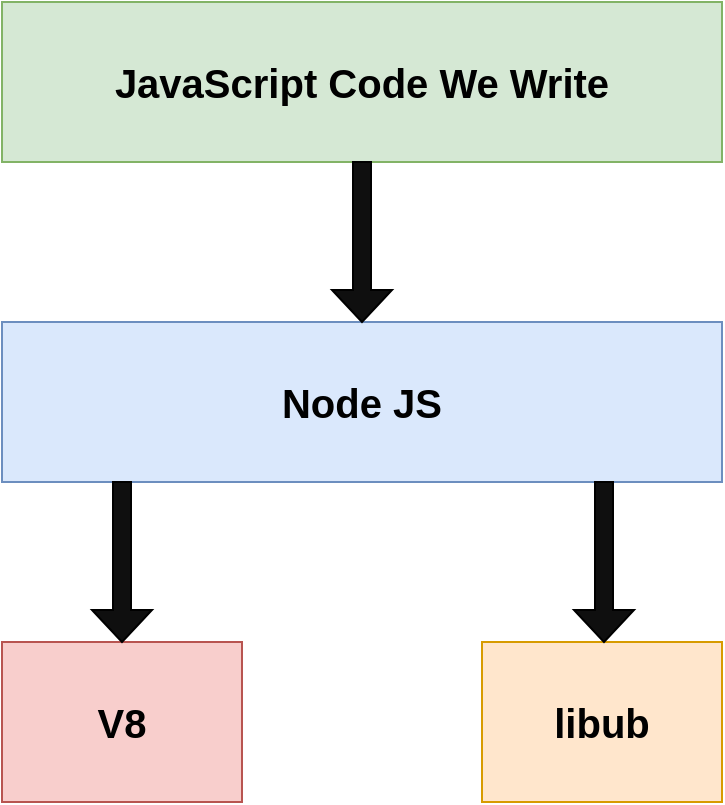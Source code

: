 <mxfile version="22.1.2" type="device" pages="30">
  <diagram name="01" id="U2IS8um8G20CR3bTAX1f">
    <mxGraphModel dx="1364" dy="843" grid="1" gridSize="10" guides="1" tooltips="1" connect="1" arrows="1" fold="1" page="1" pageScale="1" pageWidth="850" pageHeight="1100" math="0" shadow="0">
      <root>
        <mxCell id="0" />
        <mxCell id="1" parent="0" />
        <mxCell id="HrJUQCLdhCHCrhqp6tO8-1" value="&lt;font style=&quot;font-size: 20px;&quot;&gt;&lt;b&gt;JavaScript Code We Write&lt;/b&gt;&lt;/font&gt;" style="rounded=0;whiteSpace=wrap;html=1;fillColor=#d5e8d4;strokeColor=#82b366;" parent="1" vertex="1">
          <mxGeometry x="240" y="160" width="360" height="80" as="geometry" />
        </mxCell>
        <mxCell id="HrJUQCLdhCHCrhqp6tO8-2" value="&lt;font style=&quot;font-size: 20px;&quot;&gt;&lt;b&gt;Node JS&lt;/b&gt;&lt;/font&gt;" style="rounded=0;whiteSpace=wrap;html=1;fillColor=#dae8fc;strokeColor=#6c8ebf;" parent="1" vertex="1">
          <mxGeometry x="240" y="320" width="360" height="80" as="geometry" />
        </mxCell>
        <mxCell id="HrJUQCLdhCHCrhqp6tO8-3" value="&lt;font style=&quot;font-size: 20px;&quot;&gt;&lt;b&gt;V8&lt;/b&gt;&lt;/font&gt;" style="rounded=0;whiteSpace=wrap;html=1;fillColor=#f8cecc;strokeColor=#b85450;" parent="1" vertex="1">
          <mxGeometry x="240" y="480" width="120" height="80" as="geometry" />
        </mxCell>
        <mxCell id="HrJUQCLdhCHCrhqp6tO8-4" value="&lt;font style=&quot;font-size: 20px;&quot;&gt;&lt;b&gt;libub&lt;/b&gt;&lt;/font&gt;" style="rounded=0;whiteSpace=wrap;html=1;fillColor=#ffe6cc;strokeColor=#d79b00;" parent="1" vertex="1">
          <mxGeometry x="480" y="480" width="120" height="80" as="geometry" />
        </mxCell>
        <mxCell id="HrJUQCLdhCHCrhqp6tO8-9" value="" style="shape=singleArrow;direction=south;whiteSpace=wrap;html=1;fillColor=#0F0F0F;" parent="1" vertex="1">
          <mxGeometry x="526" y="400" width="30" height="80" as="geometry" />
        </mxCell>
        <mxCell id="HrJUQCLdhCHCrhqp6tO8-10" value="" style="shape=singleArrow;direction=south;whiteSpace=wrap;html=1;fillColor=#0F0F0F;" parent="1" vertex="1">
          <mxGeometry x="405" y="240" width="30" height="80" as="geometry" />
        </mxCell>
        <mxCell id="HrJUQCLdhCHCrhqp6tO8-11" value="" style="shape=singleArrow;direction=south;whiteSpace=wrap;html=1;fillColor=#0F0F0F;" parent="1" vertex="1">
          <mxGeometry x="285" y="400" width="30" height="80" as="geometry" />
        </mxCell>
      </root>
    </mxGraphModel>
  </diagram>
  <diagram name="02" id="k5yu4JbCjTQOG6D2AyAu">
    <mxGraphModel dx="1364" dy="843" grid="1" gridSize="10" guides="1" tooltips="1" connect="1" arrows="1" fold="1" page="1" pageScale="1" pageWidth="850" pageHeight="1100" math="0" shadow="0">
      <root>
        <mxCell id="NfVAmNCoIKX4kHq2p6SR-0" />
        <mxCell id="NfVAmNCoIKX4kHq2p6SR-1" parent="NfVAmNCoIKX4kHq2p6SR-0" />
        <mxCell id="NfVAmNCoIKX4kHq2p6SR-2" value="&lt;font style=&quot;font-size: 20px;&quot;&gt;&lt;b&gt;JavaScript Code We Write&lt;/b&gt;&lt;/font&gt;" style="rounded=0;whiteSpace=wrap;html=1;fillColor=#d5e8d4;strokeColor=#82b366;" parent="NfVAmNCoIKX4kHq2p6SR-1" vertex="1">
          <mxGeometry x="240" y="160" width="360" height="80" as="geometry" />
        </mxCell>
        <mxCell id="NfVAmNCoIKX4kHq2p6SR-3" value="&lt;font style=&quot;font-size: 20px;&quot;&gt;&lt;b&gt;Node JS&lt;/b&gt;&lt;/font&gt;" style="rounded=0;whiteSpace=wrap;html=1;fillColor=#dae8fc;strokeColor=#6c8ebf;" parent="NfVAmNCoIKX4kHq2p6SR-1" vertex="1">
          <mxGeometry x="240" y="320" width="360" height="80" as="geometry" />
        </mxCell>
        <mxCell id="NfVAmNCoIKX4kHq2p6SR-4" value="&lt;font style=&quot;font-size: 20px;&quot;&gt;&lt;b&gt;V8&lt;/b&gt;&lt;/font&gt;" style="rounded=0;whiteSpace=wrap;html=1;fillColor=#f8cecc;strokeColor=#b85450;" parent="NfVAmNCoIKX4kHq2p6SR-1" vertex="1">
          <mxGeometry x="240" y="480" width="120" height="80" as="geometry" />
        </mxCell>
        <mxCell id="NfVAmNCoIKX4kHq2p6SR-5" value="&lt;font style=&quot;font-size: 20px;&quot;&gt;&lt;b&gt;libub&lt;/b&gt;&lt;/font&gt;" style="rounded=0;whiteSpace=wrap;html=1;fillColor=#ffe6cc;strokeColor=#d79b00;" parent="NfVAmNCoIKX4kHq2p6SR-1" vertex="1">
          <mxGeometry x="480" y="480" width="120" height="80" as="geometry" />
        </mxCell>
        <mxCell id="NfVAmNCoIKX4kHq2p6SR-6" value="" style="shape=singleArrow;direction=south;whiteSpace=wrap;html=1;fillColor=#0F0F0F;" parent="NfVAmNCoIKX4kHq2p6SR-1" vertex="1">
          <mxGeometry x="526" y="400" width="30" height="80" as="geometry" />
        </mxCell>
        <mxCell id="NfVAmNCoIKX4kHq2p6SR-7" value="" style="shape=singleArrow;direction=south;whiteSpace=wrap;html=1;fillColor=#0F0F0F;" parent="NfVAmNCoIKX4kHq2p6SR-1" vertex="1">
          <mxGeometry x="405" y="240" width="30" height="80" as="geometry" />
        </mxCell>
        <mxCell id="NfVAmNCoIKX4kHq2p6SR-8" value="" style="shape=singleArrow;direction=south;whiteSpace=wrap;html=1;fillColor=#0F0F0F;" parent="NfVAmNCoIKX4kHq2p6SR-1" vertex="1">
          <mxGeometry x="285" y="400" width="30" height="80" as="geometry" />
        </mxCell>
        <mxCell id="NfVAmNCoIKX4kHq2p6SR-9" value="" style="shape=curlyBracket;whiteSpace=wrap;html=1;rounded=1;flipH=1;labelPosition=right;verticalLabelPosition=middle;align=left;verticalAlign=middle;strokeWidth=3;" parent="NfVAmNCoIKX4kHq2p6SR-1" vertex="1">
          <mxGeometry x="614" y="480" width="20" height="80" as="geometry" />
        </mxCell>
        <mxCell id="NfVAmNCoIKX4kHq2p6SR-10" value="&lt;font style=&quot;font-size: 17px;&quot;&gt;&lt;b&gt;100% C++&lt;/b&gt;&lt;/font&gt;" style="text;html=1;align=center;verticalAlign=middle;resizable=0;points=[];autosize=1;strokeColor=none;fillColor=none;" parent="NfVAmNCoIKX4kHq2p6SR-1" vertex="1">
          <mxGeometry x="634" y="505" width="100" height="30" as="geometry" />
        </mxCell>
        <mxCell id="NfVAmNCoIKX4kHq2p6SR-11" value="" style="shape=curlyBracket;whiteSpace=wrap;html=1;rounded=1;labelPosition=left;verticalLabelPosition=middle;align=right;verticalAlign=middle;strokeWidth=3;" parent="NfVAmNCoIKX4kHq2p6SR-1" vertex="1">
          <mxGeometry x="200" y="160" width="20" height="80" as="geometry" />
        </mxCell>
        <mxCell id="NfVAmNCoIKX4kHq2p6SR-12" value="&lt;font style=&quot;font-size: 17px;&quot;&gt;&lt;b&gt;100% C++&lt;/b&gt;&lt;/font&gt;" style="text;html=1;align=center;verticalAlign=middle;resizable=0;points=[];autosize=1;strokeColor=none;fillColor=none;" parent="NfVAmNCoIKX4kHq2p6SR-1" vertex="1">
          <mxGeometry x="108" y="186" width="100" height="30" as="geometry" />
        </mxCell>
        <mxCell id="NfVAmNCoIKX4kHq2p6SR-13" value="" style="shape=curlyBracket;whiteSpace=wrap;html=1;rounded=1;labelPosition=left;verticalLabelPosition=middle;align=right;verticalAlign=middle;strokeWidth=3;" parent="NfVAmNCoIKX4kHq2p6SR-1" vertex="1">
          <mxGeometry x="190" y="320" width="20" height="80" as="geometry" />
        </mxCell>
        <mxCell id="NfVAmNCoIKX4kHq2p6SR-14" value="&lt;font style=&quot;font-size: 17px;&quot;&gt;&lt;b&gt;50% JS&lt;br&gt;50% C++&lt;br&gt;&lt;/b&gt;&lt;/font&gt;" style="text;html=1;align=center;verticalAlign=middle;resizable=0;points=[];autosize=1;strokeColor=none;fillColor=none;" parent="NfVAmNCoIKX4kHq2p6SR-1" vertex="1">
          <mxGeometry x="102" y="336" width="90" height="50" as="geometry" />
        </mxCell>
        <mxCell id="NfVAmNCoIKX4kHq2p6SR-15" value="&lt;font style=&quot;font-size: 17px;&quot;&gt;&lt;b&gt;30% JS&lt;br&gt;70% C++&lt;br&gt;&lt;/b&gt;&lt;/font&gt;" style="text;html=1;align=center;verticalAlign=middle;resizable=0;points=[];autosize=1;strokeColor=none;fillColor=none;" parent="NfVAmNCoIKX4kHq2p6SR-1" vertex="1">
          <mxGeometry x="102" y="497" width="90" height="50" as="geometry" />
        </mxCell>
        <mxCell id="NfVAmNCoIKX4kHq2p6SR-16" value="" style="shape=curlyBracket;whiteSpace=wrap;html=1;rounded=1;labelPosition=left;verticalLabelPosition=middle;align=right;verticalAlign=middle;strokeWidth=3;" parent="NfVAmNCoIKX4kHq2p6SR-1" vertex="1">
          <mxGeometry x="190" y="480" width="20" height="80" as="geometry" />
        </mxCell>
      </root>
    </mxGraphModel>
  </diagram>
  <diagram name="03" id="WhKVwwniVNWY-C6OXTUe">
    <mxGraphModel dx="1364" dy="843" grid="1" gridSize="10" guides="1" tooltips="1" connect="1" arrows="1" fold="1" page="1" pageScale="1" pageWidth="850" pageHeight="1100" math="0" shadow="0">
      <root>
        <mxCell id="ZsqkfzATidXU5_DJBaOa-0" />
        <mxCell id="ZsqkfzATidXU5_DJBaOa-1" parent="ZsqkfzATidXU5_DJBaOa-0" />
        <mxCell id="ZsqkfzATidXU5_DJBaOa-2" value="&lt;font style=&quot;font-size: 20px;&quot;&gt;&lt;b&gt;JavaScript Code We Write&lt;/b&gt;&lt;/font&gt;" style="rounded=0;whiteSpace=wrap;html=1;fillColor=#d5e8d4;strokeColor=#82b366;" parent="ZsqkfzATidXU5_DJBaOa-1" vertex="1">
          <mxGeometry x="240" y="160" width="360" height="80" as="geometry" />
        </mxCell>
        <mxCell id="ZsqkfzATidXU5_DJBaOa-3" value="" style="rounded=0;whiteSpace=wrap;html=1;fillColor=#dae8fc;strokeColor=#6c8ebf;" parent="ZsqkfzATidXU5_DJBaOa-1" vertex="1">
          <mxGeometry x="240" y="320" width="360" height="160" as="geometry" />
        </mxCell>
        <mxCell id="ZsqkfzATidXU5_DJBaOa-4" value="&lt;font style=&quot;font-size: 20px;&quot;&gt;&lt;b&gt;V8&lt;/b&gt;&lt;/font&gt;" style="rounded=0;whiteSpace=wrap;html=1;fillColor=#f8cecc;strokeColor=#b85450;" parent="ZsqkfzATidXU5_DJBaOa-1" vertex="1">
          <mxGeometry x="240" y="560" width="120" height="80" as="geometry" />
        </mxCell>
        <mxCell id="ZsqkfzATidXU5_DJBaOa-5" value="&lt;font style=&quot;font-size: 20px;&quot;&gt;&lt;b&gt;libub&lt;/b&gt;&lt;/font&gt;" style="rounded=0;whiteSpace=wrap;html=1;fillColor=#ffe6cc;strokeColor=#d79b00;" parent="ZsqkfzATidXU5_DJBaOa-1" vertex="1">
          <mxGeometry x="480" y="560" width="120" height="80" as="geometry" />
        </mxCell>
        <mxCell id="ZsqkfzATidXU5_DJBaOa-6" value="" style="shape=singleArrow;direction=south;whiteSpace=wrap;html=1;fillColor=#0F0F0F;" parent="ZsqkfzATidXU5_DJBaOa-1" vertex="1">
          <mxGeometry x="526" y="480" width="30" height="80" as="geometry" />
        </mxCell>
        <mxCell id="ZsqkfzATidXU5_DJBaOa-7" value="" style="shape=singleArrow;direction=south;whiteSpace=wrap;html=1;fillColor=#0F0F0F;" parent="ZsqkfzATidXU5_DJBaOa-1" vertex="1">
          <mxGeometry x="405" y="240" width="30" height="80" as="geometry" />
        </mxCell>
        <mxCell id="ZsqkfzATidXU5_DJBaOa-8" value="" style="shape=singleArrow;direction=south;whiteSpace=wrap;html=1;fillColor=#0F0F0F;" parent="ZsqkfzATidXU5_DJBaOa-1" vertex="1">
          <mxGeometry x="285" y="480" width="30" height="80" as="geometry" />
        </mxCell>
        <mxCell id="ZsqkfzATidXU5_DJBaOa-13" value="" style="shape=curlyBracket;whiteSpace=wrap;html=1;rounded=1;labelPosition=left;verticalLabelPosition=middle;align=right;verticalAlign=middle;strokeWidth=3;" parent="ZsqkfzATidXU5_DJBaOa-1" vertex="1">
          <mxGeometry x="190" y="320" width="20" height="160" as="geometry" />
        </mxCell>
        <mxCell id="ZsqkfzATidXU5_DJBaOa-14" value="&lt;font style=&quot;font-size: 17px;&quot;&gt;&lt;b&gt;Node&lt;br&gt;&lt;/b&gt;&lt;/font&gt;" style="text;html=1;align=center;verticalAlign=middle;resizable=0;points=[];autosize=1;strokeColor=none;fillColor=none;" parent="ZsqkfzATidXU5_DJBaOa-1" vertex="1">
          <mxGeometry x="108" y="385" width="70" height="30" as="geometry" />
        </mxCell>
        <mxCell id="Zy92zHe9orxHsyxi1iJb-2" value="&lt;font style=&quot;font-size: 20px;&quot;&gt;&lt;b&gt;http&lt;/b&gt;&lt;/font&gt;" style="rounded=0;whiteSpace=wrap;html=1;" parent="ZsqkfzATidXU5_DJBaOa-1" vertex="1">
          <mxGeometry x="260" y="350" width="110" height="37" as="geometry" />
        </mxCell>
        <mxCell id="Zy92zHe9orxHsyxi1iJb-3" value="&lt;font style=&quot;font-size: 20px;&quot;&gt;&lt;b&gt;fs&lt;/b&gt;&lt;/font&gt;" style="rounded=0;whiteSpace=wrap;html=1;" parent="ZsqkfzATidXU5_DJBaOa-1" vertex="1">
          <mxGeometry x="459" y="346" width="120" height="37" as="geometry" />
        </mxCell>
        <mxCell id="Zy92zHe9orxHsyxi1iJb-4" value="&lt;font style=&quot;font-size: 20px;&quot;&gt;&lt;b&gt;path&lt;/b&gt;&lt;/font&gt;" style="rounded=0;whiteSpace=wrap;html=1;" parent="ZsqkfzATidXU5_DJBaOa-1" vertex="1">
          <mxGeometry x="460" y="409" width="120" height="40" as="geometry" />
        </mxCell>
        <mxCell id="Zy92zHe9orxHsyxi1iJb-5" value="&lt;font style=&quot;font-size: 20px;&quot;&gt;&lt;b&gt;crypto&lt;/b&gt;&lt;/font&gt;" style="rounded=0;whiteSpace=wrap;html=1;" parent="ZsqkfzATidXU5_DJBaOa-1" vertex="1">
          <mxGeometry x="261" y="412" width="119" height="39" as="geometry" />
        </mxCell>
        <mxCell id="Zy92zHe9orxHsyxi1iJb-10" value="" style="endArrow=classic;html=1;rounded=0;entryX=0.167;entryY=0.98;entryDx=0;entryDy=0;entryPerimeter=0;strokeWidth=4;" parent="ZsqkfzATidXU5_DJBaOa-1" edge="1">
          <mxGeometry width="50" height="50" relative="1" as="geometry">
            <mxPoint x="580" y="365" as="sourcePoint" />
            <mxPoint x="660.04" y="364" as="targetPoint" />
          </mxGeometry>
        </mxCell>
        <mxCell id="Zy92zHe9orxHsyxi1iJb-11" value="&lt;font style=&quot;font-size: 18px;&quot;&gt;&lt;b&gt;Standard library&lt;br&gt;Module&lt;/b&gt;&lt;/font&gt;" style="text;html=1;align=center;verticalAlign=middle;resizable=0;points=[];autosize=1;strokeColor=none;fillColor=none;" parent="ZsqkfzATidXU5_DJBaOa-1" vertex="1">
          <mxGeometry x="655" y="337" width="160" height="60" as="geometry" />
        </mxCell>
      </root>
    </mxGraphModel>
  </diagram>
  <diagram id="7rLmcMx1CrYcvb3mMaBg" name="04">
    <mxGraphModel dx="1364" dy="843" grid="1" gridSize="10" guides="1" tooltips="1" connect="1" arrows="1" fold="1" page="1" pageScale="1" pageWidth="850" pageHeight="1100" math="0" shadow="0">
      <root>
        <mxCell id="0" />
        <mxCell id="1" parent="0" />
        <mxCell id="a64S-dAveQhuXw0h7HVF-1" value="&lt;b&gt;&lt;font style=&quot;font-size: 20px;&quot;&gt;Pick a fuction in Node standard library&lt;/font&gt;&lt;/b&gt;" style="rounded=0;whiteSpace=wrap;html=1;strokeWidth=3;" parent="1" vertex="1">
          <mxGeometry x="240" y="160" width="360" height="80" as="geometry" />
        </mxCell>
        <mxCell id="a64S-dAveQhuXw0h7HVF-2" value="&lt;font style=&quot;font-size: 20px;&quot;&gt;&lt;b&gt;Find where its implemented in the Node source code&lt;/b&gt;&lt;/font&gt;" style="rounded=0;whiteSpace=wrap;html=1;strokeWidth=3;" parent="1" vertex="1">
          <mxGeometry x="240" y="280" width="360" height="80" as="geometry" />
        </mxCell>
        <mxCell id="a64S-dAveQhuXw0h7HVF-3" value="&lt;font style=&quot;font-size: 20px;&quot;&gt;&lt;b&gt;See how V8 and libuv are used to implement that function&lt;/b&gt;&lt;/font&gt;" style="rounded=0;whiteSpace=wrap;html=1;strokeWidth=3;" parent="1" vertex="1">
          <mxGeometry x="240" y="400" width="360" height="80" as="geometry" />
        </mxCell>
        <mxCell id="a64S-dAveQhuXw0h7HVF-4" value="" style="endArrow=classic;html=1;rounded=0;strokeWidth=4;" parent="1" edge="1">
          <mxGeometry width="50" height="50" relative="1" as="geometry">
            <mxPoint x="200" y="160" as="sourcePoint" />
            <mxPoint x="200" y="480" as="targetPoint" />
          </mxGeometry>
        </mxCell>
      </root>
    </mxGraphModel>
  </diagram>
  <diagram id="xI3KoK4l9kM_bUCdZPmX" name="05">
    <mxGraphModel dx="1364" dy="843" grid="1" gridSize="10" guides="1" tooltips="1" connect="1" arrows="1" fold="1" page="1" pageScale="1" pageWidth="850" pageHeight="1100" math="0" shadow="0">
      <root>
        <mxCell id="0" />
        <mxCell id="1" parent="0" />
        <mxCell id="EFiXrdjALMMmVw2NmjDn-3" value="" style="edgeStyle=orthogonalEdgeStyle;rounded=0;orthogonalLoop=1;jettySize=auto;html=1;endSize=8;strokeWidth=3;" parent="1" source="EFiXrdjALMMmVw2NmjDn-1" target="EFiXrdjALMMmVw2NmjDn-2" edge="1">
          <mxGeometry relative="1" as="geometry" />
        </mxCell>
        <mxCell id="EFiXrdjALMMmVw2NmjDn-1" value="&lt;font style=&quot;font-size: 20px;&quot;&gt;pbkdf2 Function&lt;/font&gt;" style="rounded=0;whiteSpace=wrap;html=1;fillColor=#cce5ff;strokeColor=#7EA6E0;strokeWidth=3;" parent="1" vertex="1">
          <mxGeometry x="280" y="280" width="320" height="80" as="geometry" />
        </mxCell>
        <mxCell id="EFiXrdjALMMmVw2NmjDn-2" value="&lt;font style=&quot;font-size: 20px;&quot;&gt;hash&lt;/font&gt;" style="rounded=0;whiteSpace=wrap;html=1;strokeWidth=3;" parent="1" vertex="1">
          <mxGeometry x="360" y="440" width="160" height="80" as="geometry" />
        </mxCell>
        <mxCell id="EFiXrdjALMMmVw2NmjDn-7" value="" style="edgeStyle=orthogonalEdgeStyle;rounded=0;orthogonalLoop=1;jettySize=auto;html=1;endSize=8;strokeWidth=3;" parent="1" source="EFiXrdjALMMmVw2NmjDn-4" target="EFiXrdjALMMmVw2NmjDn-1" edge="1">
          <mxGeometry relative="1" as="geometry" />
        </mxCell>
        <mxCell id="EFiXrdjALMMmVw2NmjDn-4" value="&lt;font style=&quot;font-size: 20px;&quot;&gt;salt&lt;/font&gt;" style="rounded=0;whiteSpace=wrap;html=1;strokeWidth=3;" parent="1" vertex="1">
          <mxGeometry x="360" y="120" width="160" height="60" as="geometry" />
        </mxCell>
        <mxCell id="EFiXrdjALMMmVw2NmjDn-5" value="&lt;font style=&quot;font-size: 20px;&quot;&gt;Other Options&lt;/font&gt;" style="rounded=0;whiteSpace=wrap;html=1;strokeWidth=3;" parent="1" vertex="1">
          <mxGeometry x="560" y="120" width="160" height="60" as="geometry" />
        </mxCell>
        <mxCell id="EFiXrdjALMMmVw2NmjDn-6" value="&lt;font style=&quot;font-size: 20px;&quot;&gt;password&lt;/font&gt;" style="rounded=0;whiteSpace=wrap;html=1;strokeWidth=3;" parent="1" vertex="1">
          <mxGeometry x="160" y="120" width="160" height="60" as="geometry" />
        </mxCell>
        <mxCell id="EFiXrdjALMMmVw2NmjDn-11" value="" style="edgeStyle=elbowEdgeStyle;elbow=horizontal;endArrow=classic;html=1;curved=0;rounded=0;endSize=8;startSize=8;exitX=0.438;exitY=1.033;exitDx=0;exitDy=0;exitPerimeter=0;strokeWidth=3;" parent="1" edge="1">
          <mxGeometry width="50" height="50" relative="1" as="geometry">
            <mxPoint x="240.08" y="180.0" as="sourcePoint" />
            <mxPoint x="320" y="240" as="targetPoint" />
            <Array as="points">
              <mxPoint x="240" y="238.02" />
            </Array>
          </mxGeometry>
        </mxCell>
        <mxCell id="EFiXrdjALMMmVw2NmjDn-12" value="" style="edgeStyle=elbowEdgeStyle;elbow=horizontal;endArrow=classic;html=1;curved=0;rounded=0;endSize=8;startSize=8;exitX=0.438;exitY=1.033;exitDx=0;exitDy=0;exitPerimeter=0;strokeWidth=3;" parent="1" edge="1">
          <mxGeometry width="50" height="50" relative="1" as="geometry">
            <mxPoint x="650.08" y="180.0" as="sourcePoint" />
            <mxPoint x="560" y="240" as="targetPoint" />
            <Array as="points">
              <mxPoint x="650" y="238.02" />
            </Array>
          </mxGeometry>
        </mxCell>
        <mxCell id="EFiXrdjALMMmVw2NmjDn-13" value="" style="endArrow=classic;html=1;rounded=0;entryX=0.113;entryY=0.038;entryDx=0;entryDy=0;entryPerimeter=0;strokeWidth=3;" parent="1" edge="1">
          <mxGeometry width="50" height="50" relative="1" as="geometry">
            <mxPoint x="316" y="240" as="sourcePoint" />
            <mxPoint x="316.16" y="279.04" as="targetPoint" />
            <Array as="points" />
          </mxGeometry>
        </mxCell>
        <mxCell id="EFiXrdjALMMmVw2NmjDn-17" value="" style="endArrow=classic;html=1;rounded=0;entryX=0.113;entryY=0.038;entryDx=0;entryDy=0;entryPerimeter=0;strokeWidth=3;" parent="1" edge="1">
          <mxGeometry width="50" height="50" relative="1" as="geometry">
            <mxPoint x="560" y="240" as="sourcePoint" />
            <mxPoint x="560.16" y="279.04" as="targetPoint" />
            <Array as="points" />
          </mxGeometry>
        </mxCell>
        <mxCell id="EFiXrdjALMMmVw2NmjDn-18" value="" style="shape=curlyBracket;whiteSpace=wrap;html=1;rounded=1;labelPosition=left;verticalLabelPosition=middle;align=right;verticalAlign=middle;strokeWidth=3;" parent="1" vertex="1">
          <mxGeometry x="240" y="280" width="20" height="80" as="geometry" />
        </mxCell>
        <mxCell id="EFiXrdjALMMmVw2NmjDn-19" value="&lt;font style=&quot;font-size: 18px;&quot;&gt;Function in Node&#39;s &lt;br&gt;&#39;crypto&#39; library&lt;/font&gt;" style="text;html=1;align=center;verticalAlign=middle;resizable=0;points=[];autosize=1;strokeColor=none;fillColor=none;" parent="1" vertex="1">
          <mxGeometry x="70" y="290" width="170" height="60" as="geometry" />
        </mxCell>
      </root>
    </mxGraphModel>
  </diagram>
  <diagram id="WQO4VlLAsWyCCb2qJtbn" name="06">
    <mxGraphModel dx="1364" dy="843" grid="1" gridSize="10" guides="1" tooltips="1" connect="1" arrows="1" fold="1" page="1" pageScale="1" pageWidth="850" pageHeight="1100" math="0" shadow="0">
      <root>
        <mxCell id="0" />
        <mxCell id="1" parent="0" />
        <mxCell id="bi-7npNG40YqES0HPtUU-10" value="" style="edgeStyle=orthogonalEdgeStyle;rounded=0;orthogonalLoop=1;jettySize=auto;html=1;strokeWidth=3;" parent="1" source="bi-7npNG40YqES0HPtUU-1" target="bi-7npNG40YqES0HPtUU-2" edge="1">
          <mxGeometry relative="1" as="geometry" />
        </mxCell>
        <mxCell id="bi-7npNG40YqES0HPtUU-1" value="&lt;font style=&quot;font-size: 20px;&quot;&gt;&lt;b&gt;JavaScript Code We Write&lt;/b&gt;&lt;/font&gt;" style="rounded=0;whiteSpace=wrap;html=1;fillColor=#d5e8d4;strokeColor=#82b366;strokeWidth=2;" parent="1" vertex="1">
          <mxGeometry x="240" y="80" width="320" height="40" as="geometry" />
        </mxCell>
        <mxCell id="bi-7npNG40YqES0HPtUU-9" value="" style="edgeStyle=orthogonalEdgeStyle;rounded=0;orthogonalLoop=1;jettySize=auto;html=1;strokeWidth=3;" parent="1" source="bi-7npNG40YqES0HPtUU-2" target="bi-7npNG40YqES0HPtUU-3" edge="1">
          <mxGeometry relative="1" as="geometry" />
        </mxCell>
        <mxCell id="bi-7npNG40YqES0HPtUU-2" value="&lt;font style=&quot;font-size: 20px;&quot;&gt;&lt;b&gt;Node&#39;s JavaScript Side &lt;br&gt;(lib folder in Node repo)&lt;/b&gt;&lt;/font&gt;" style="rounded=0;whiteSpace=wrap;html=1;fillColor=#dae8fc;strokeColor=#6c8ebf;strokeWidth=2;" parent="1" vertex="1">
          <mxGeometry x="240" y="160" width="320" height="80" as="geometry" />
        </mxCell>
        <mxCell id="bi-7npNG40YqES0HPtUU-8" value="" style="edgeStyle=orthogonalEdgeStyle;rounded=0;orthogonalLoop=1;jettySize=auto;html=1;strokeWidth=3;" parent="1" source="bi-7npNG40YqES0HPtUU-3" target="bi-7npNG40YqES0HPtUU-4" edge="1">
          <mxGeometry relative="1" as="geometry" />
        </mxCell>
        <mxCell id="bi-7npNG40YqES0HPtUU-3" value="&lt;span style=&quot;font-size: 20px;&quot;&gt;&lt;b&gt;process.binding()&lt;/b&gt;&lt;/span&gt;" style="rounded=0;whiteSpace=wrap;html=1;fillColor=#f8cecc;strokeColor=#b85450;strokeWidth=2;" parent="1" vertex="1">
          <mxGeometry x="280" y="280" width="240" height="40" as="geometry" />
        </mxCell>
        <mxCell id="bi-7npNG40YqES0HPtUU-7" value="" style="edgeStyle=orthogonalEdgeStyle;rounded=0;orthogonalLoop=1;jettySize=auto;html=1;strokeWidth=3;" parent="1" source="bi-7npNG40YqES0HPtUU-4" target="bi-7npNG40YqES0HPtUU-5" edge="1">
          <mxGeometry relative="1" as="geometry" />
        </mxCell>
        <mxCell id="bi-7npNG40YqES0HPtUU-4" value="&lt;span style=&quot;font-size: 20px;&quot;&gt;&lt;b&gt;V8&lt;/b&gt;&lt;/span&gt;" style="rounded=0;whiteSpace=wrap;html=1;fillColor=#f8cecc;strokeColor=#b85450;strokeWidth=2;" parent="1" vertex="1">
          <mxGeometry x="280" y="360" width="240" height="40" as="geometry" />
        </mxCell>
        <mxCell id="bi-7npNG40YqES0HPtUU-11" value="" style="edgeStyle=orthogonalEdgeStyle;rounded=0;orthogonalLoop=1;jettySize=auto;html=1;strokeWidth=3;" parent="1" source="bi-7npNG40YqES0HPtUU-5" target="bi-7npNG40YqES0HPtUU-6" edge="1">
          <mxGeometry relative="1" as="geometry" />
        </mxCell>
        <mxCell id="bi-7npNG40YqES0HPtUU-5" value="&lt;span style=&quot;font-size: 20px;&quot;&gt;&lt;b&gt;Node&#39;s C++ Side&lt;br&gt;(src folder in Node Repo)&lt;/b&gt;&lt;/span&gt;" style="rounded=0;whiteSpace=wrap;html=1;fillColor=#dae8fc;strokeColor=#6c8ebf;strokeWidth=2;" parent="1" vertex="1">
          <mxGeometry x="240" y="440" width="320" height="80" as="geometry" />
        </mxCell>
        <mxCell id="bi-7npNG40YqES0HPtUU-6" value="&lt;font style=&quot;font-size: 20px;&quot;&gt;&lt;b&gt;libub&lt;/b&gt;&lt;/font&gt;" style="rounded=0;whiteSpace=wrap;html=1;fillColor=#ffe6cc;strokeColor=#d79b00;strokeWidth=2;" parent="1" vertex="1">
          <mxGeometry x="240" y="560" width="320" height="40" as="geometry" />
        </mxCell>
        <mxCell id="bi-7npNG40YqES0HPtUU-12" value="" style="shape=curlyBracket;whiteSpace=wrap;html=1;rounded=1;flipH=1;labelPosition=right;verticalLabelPosition=middle;align=left;verticalAlign=middle;strokeWidth=3;size=0.5;" parent="1" vertex="1">
          <mxGeometry x="542" y="280" width="20" height="40" as="geometry" />
        </mxCell>
        <mxCell id="bi-7npNG40YqES0HPtUU-13" value="" style="shape=curlyBracket;whiteSpace=wrap;html=1;rounded=1;flipH=1;labelPosition=right;verticalLabelPosition=middle;align=left;verticalAlign=middle;strokeWidth=3;size=0.5;" parent="1" vertex="1">
          <mxGeometry x="540" y="360" width="20" height="40" as="geometry" />
        </mxCell>
        <mxCell id="bi-7npNG40YqES0HPtUU-14" value="" style="shape=curlyBracket;whiteSpace=wrap;html=1;rounded=1;flipH=1;labelPosition=right;verticalLabelPosition=middle;align=left;verticalAlign=middle;strokeWidth=3;size=0.5;" parent="1" vertex="1">
          <mxGeometry x="579" y="560" width="20" height="40" as="geometry" />
        </mxCell>
        <mxCell id="bi-7npNG40YqES0HPtUU-15" value="" style="shape=curlyBracket;whiteSpace=wrap;html=1;rounded=1;labelPosition=left;verticalLabelPosition=middle;align=right;verticalAlign=middle;strokeWidth=3;size=0.5;" parent="1" vertex="1">
          <mxGeometry x="180" y="160" width="20" height="80" as="geometry" />
        </mxCell>
        <mxCell id="bi-7npNG40YqES0HPtUU-16" value="" style="shape=curlyBracket;whiteSpace=wrap;html=1;rounded=1;labelPosition=left;verticalLabelPosition=middle;align=right;verticalAlign=middle;strokeWidth=3;size=0.5;" parent="1" vertex="1">
          <mxGeometry x="180" y="440" width="20" height="80" as="geometry" />
        </mxCell>
        <mxCell id="bi-7npNG40YqES0HPtUU-17" value="&lt;font style=&quot;font-size: 15px;&quot;&gt;&lt;b&gt;Connects JS and C++&lt;br&gt;functions&lt;/b&gt;&lt;/font&gt;" style="text;html=1;align=center;verticalAlign=middle;resizable=0;points=[];autosize=1;strokeColor=none;fillColor=none;" parent="1" vertex="1">
          <mxGeometry x="558" y="271" width="180" height="50" as="geometry" />
        </mxCell>
        <mxCell id="bi-7npNG40YqES0HPtUU-18" value="&lt;span style=&quot;font-size: 15px;&quot;&gt;&lt;b&gt;Gives Node easy access &lt;br&gt;to underlying OS&lt;/b&gt;&lt;/span&gt;" style="text;html=1;align=center;verticalAlign=middle;resizable=0;points=[];autosize=1;strokeColor=none;fillColor=none;" parent="1" vertex="1">
          <mxGeometry x="599" y="555" width="200" height="50" as="geometry" />
        </mxCell>
        <mxCell id="bi-7npNG40YqES0HPtUU-19" value="&lt;span style=&quot;font-size: 15px;&quot;&gt;&lt;b&gt;Converts values between &lt;br&gt;JS and C++ world&lt;/b&gt;&lt;/span&gt;" style="text;html=1;align=center;verticalAlign=middle;resizable=0;points=[];autosize=1;strokeColor=none;fillColor=none;" parent="1" vertex="1">
          <mxGeometry x="562" y="355" width="200" height="50" as="geometry" />
        </mxCell>
        <mxCell id="bi-7npNG40YqES0HPtUU-20" value="&lt;font style=&quot;font-size: 15px;&quot;&gt;&lt;b&gt;Node Library - &lt;br&gt;JS Side&lt;/b&gt;&lt;/font&gt;" style="text;html=1;align=center;verticalAlign=middle;resizable=0;points=[];autosize=1;strokeColor=none;fillColor=none;" parent="1" vertex="1">
          <mxGeometry x="60" y="168" width="130" height="50" as="geometry" />
        </mxCell>
        <mxCell id="bi-7npNG40YqES0HPtUU-21" value="&lt;font style=&quot;font-size: 15px;&quot;&gt;&lt;b&gt;Node Library - &lt;br&gt;C++ Side&lt;/b&gt;&lt;/font&gt;" style="text;html=1;align=center;verticalAlign=middle;resizable=0;points=[];autosize=1;strokeColor=none;fillColor=none;" parent="1" vertex="1">
          <mxGeometry x="60" y="455" width="130" height="50" as="geometry" />
        </mxCell>
      </root>
    </mxGraphModel>
  </diagram>
  <diagram id="uYluj01T8jx2vSvvCbP-" name="07">
    <mxGraphModel dx="1364" dy="843" grid="1" gridSize="10" guides="1" tooltips="1" connect="1" arrows="1" fold="1" page="1" pageScale="1" pageWidth="850" pageHeight="1100" math="0" shadow="0">
      <root>
        <mxCell id="0" />
        <mxCell id="1" parent="0" />
        <mxCell id="cFCBWuR0cVOPebxjBJdH-1" value="" style="whiteSpace=wrap;html=1;aspect=fixed;fillColor=#dae8fc;strokeColor=#6c8ebf;strokeWidth=2;" vertex="1" parent="1">
          <mxGeometry x="240" y="120" width="320" height="320" as="geometry" />
        </mxCell>
        <mxCell id="cFCBWuR0cVOPebxjBJdH-2" value="&lt;font size=&quot;1&quot; style=&quot;&quot;&gt;&lt;b style=&quot;font-size: 29px;&quot;&gt;Process&lt;/b&gt;&lt;/font&gt;" style="text;html=1;align=center;verticalAlign=middle;resizable=0;points=[];autosize=1;strokeColor=none;fillColor=none;" vertex="1" parent="1">
          <mxGeometry x="330" y="58" width="140" height="50" as="geometry" />
        </mxCell>
        <mxCell id="cFCBWuR0cVOPebxjBJdH-3" value="&lt;font style=&quot;font-size: 30px;&quot;&gt;&lt;b&gt;Instance of a running &lt;br&gt;program&lt;/b&gt;&lt;/font&gt;" style="text;html=1;align=center;verticalAlign=middle;resizable=0;points=[];autosize=1;strokeColor=none;fillColor=none;" vertex="1" parent="1">
          <mxGeometry x="235" y="450" width="330" height="90" as="geometry" />
        </mxCell>
        <mxCell id="cFCBWuR0cVOPebxjBJdH-4" value="&lt;div style=&quot;text-align: left; font-size: 20px;&quot;&gt;&lt;span style=&quot;background-color: initial;&quot;&gt;&lt;font style=&quot;font-size: 20px;&quot;&gt;Multiply 2 by 2&lt;/font&gt;&lt;/span&gt;&lt;/div&gt;&lt;div style=&quot;text-align: left; font-size: 20px;&quot;&gt;&lt;span style=&quot;background-color: initial;&quot;&gt;&lt;font style=&quot;font-size: 20px;&quot;&gt;Store result in variable&lt;/font&gt;&lt;/span&gt;&lt;/div&gt;&lt;div style=&quot;text-align: left; font-size: 20px;&quot;&gt;&lt;span style=&quot;background-color: initial;&quot;&gt;&lt;font style=&quot;font-size: 20px;&quot;&gt;Divide variable by 2&lt;/font&gt;&lt;/span&gt;&lt;/div&gt;&lt;div style=&quot;text-align: left; font-size: 20px;&quot;&gt;&lt;span style=&quot;background-color: initial;&quot;&gt;&lt;font style=&quot;font-size: 20px;&quot;&gt;Is variable equal to 2?&lt;/font&gt;&lt;/span&gt;&lt;/div&gt;" style="rounded=0;whiteSpace=wrap;html=1;strokeWidth=2;" vertex="1" parent="1">
          <mxGeometry x="280" y="190" width="240" height="210" as="geometry" />
        </mxCell>
        <mxCell id="cFCBWuR0cVOPebxjBJdH-5" value="Thread" style="text;strokeColor=none;fillColor=none;html=1;fontSize=24;fontStyle=1;verticalAlign=middle;align=center;" vertex="1" parent="1">
          <mxGeometry x="340" y="150" width="100" height="40" as="geometry" />
        </mxCell>
      </root>
    </mxGraphModel>
  </diagram>
  <diagram id="jHm4wXNwB9d8MhYfIAKm" name="08">
    <mxGraphModel dx="1364" dy="843" grid="1" gridSize="10" guides="1" tooltips="1" connect="1" arrows="1" fold="1" page="1" pageScale="1" pageWidth="850" pageHeight="1100" math="0" shadow="0">
      <root>
        <mxCell id="0" />
        <mxCell id="1" parent="0" />
        <mxCell id="9_ZG4F5cI747UEZQKLMf-2" value="&lt;font size=&quot;1&quot; style=&quot;&quot;&gt;&lt;b style=&quot;font-size: 29px;&quot;&gt;Process&lt;/b&gt;&lt;/font&gt;" style="text;html=1;align=center;verticalAlign=middle;resizable=0;points=[];autosize=1;strokeColor=none;fillColor=none;" vertex="1" parent="1">
          <mxGeometry x="330" y="58" width="140" height="50" as="geometry" />
        </mxCell>
        <mxCell id="9_ZG4F5cI747UEZQKLMf-3" value="&lt;font style=&quot;font-size: 30px;&quot;&gt;&lt;b&gt;Instance of a running &lt;br&gt;program&lt;/b&gt;&lt;/font&gt;" style="text;html=1;align=center;verticalAlign=middle;resizable=0;points=[];autosize=1;strokeColor=none;fillColor=none;" vertex="1" parent="1">
          <mxGeometry x="235" y="450" width="330" height="90" as="geometry" />
        </mxCell>
        <mxCell id="9_ZG4F5cI747UEZQKLMf-7" value="" style="rounded=0;whiteSpace=wrap;html=1;fillColor=#dae8fc;strokeColor=#6c8ebf;strokeWidth=2;" vertex="1" parent="1">
          <mxGeometry x="180" y="120" width="440" height="310" as="geometry" />
        </mxCell>
        <mxCell id="9_ZG4F5cI747UEZQKLMf-8" value="&lt;div style=&quot;border-color: var(--border-color); text-align: left; font-size: 15px;&quot;&gt;&lt;font style=&quot;font-size: 15px;&quot;&gt;Multiply 2 by 2&lt;/font&gt;&lt;/div&gt;&lt;div style=&quot;border-color: var(--border-color); text-align: left; font-size: 15px;&quot;&gt;&lt;span style=&quot;border-color: var(--border-color); background-color: initial;&quot;&gt;&lt;font style=&quot;font-size: 15px;&quot;&gt;Store result in variable&lt;/font&gt;&lt;/span&gt;&lt;/div&gt;&lt;div style=&quot;border-color: var(--border-color); text-align: left; font-size: 15px;&quot;&gt;&lt;span style=&quot;border-color: var(--border-color); background-color: initial;&quot;&gt;&lt;font style=&quot;font-size: 15px;&quot;&gt;Divide variable by 2&lt;/font&gt;&lt;/span&gt;&lt;/div&gt;&lt;div style=&quot;border-color: var(--border-color); text-align: left; font-size: 15px;&quot;&gt;&lt;span style=&quot;border-color: var(--border-color); background-color: initial;&quot;&gt;&lt;font style=&quot;font-size: 15px;&quot;&gt;Is variable equal to 2?&lt;/font&gt;&lt;/span&gt;&lt;/div&gt;" style="rounded=0;whiteSpace=wrap;html=1;" vertex="1" parent="1">
          <mxGeometry x="200" y="180" width="180" height="210" as="geometry" />
        </mxCell>
        <mxCell id="9_ZG4F5cI747UEZQKLMf-9" value="&lt;div style=&quot;border-color: var(--border-color); text-align: left; font-size: 15px;&quot;&gt;&lt;font style=&quot;font-size: 15px;&quot;&gt;Multiply 2 by 2&lt;/font&gt;&lt;/div&gt;&lt;div style=&quot;border-color: var(--border-color); text-align: left; font-size: 15px;&quot;&gt;&lt;span style=&quot;border-color: var(--border-color); background-color: initial;&quot;&gt;&lt;font style=&quot;font-size: 15px;&quot;&gt;Store result in variable&lt;/font&gt;&lt;/span&gt;&lt;/div&gt;&lt;div style=&quot;border-color: var(--border-color); text-align: left; font-size: 15px;&quot;&gt;&lt;span style=&quot;border-color: var(--border-color); background-color: initial;&quot;&gt;&lt;font style=&quot;font-size: 15px;&quot;&gt;Divide variable by 2&lt;/font&gt;&lt;/span&gt;&lt;/div&gt;&lt;div style=&quot;border-color: var(--border-color); text-align: left; font-size: 15px;&quot;&gt;&lt;span style=&quot;border-color: var(--border-color); background-color: initial;&quot;&gt;&lt;font style=&quot;font-size: 15px;&quot;&gt;Is variable equal to 2?&lt;/font&gt;&lt;/span&gt;&lt;/div&gt;" style="rounded=0;whiteSpace=wrap;html=1;" vertex="1" parent="1">
          <mxGeometry x="411" y="180" width="180" height="210" as="geometry" />
        </mxCell>
        <mxCell id="9_ZG4F5cI747UEZQKLMf-10" value="Thread" style="text;strokeColor=none;fillColor=none;html=1;fontSize=24;fontStyle=1;verticalAlign=middle;align=center;" vertex="1" parent="1">
          <mxGeometry x="220" y="140" width="100" height="40" as="geometry" />
        </mxCell>
        <mxCell id="9_ZG4F5cI747UEZQKLMf-11" value="Thread" style="text;strokeColor=none;fillColor=none;html=1;fontSize=24;fontStyle=1;verticalAlign=middle;align=center;" vertex="1" parent="1">
          <mxGeometry x="440" y="140" width="100" height="40" as="geometry" />
        </mxCell>
      </root>
    </mxGraphModel>
  </diagram>
  <diagram id="CJmCj7sQwjhd0RHDvil6" name="09">
    <mxGraphModel dx="1364" dy="843" grid="1" gridSize="10" guides="1" tooltips="1" connect="1" arrows="1" fold="1" page="1" pageScale="1" pageWidth="850" pageHeight="1100" math="0" shadow="0">
      <root>
        <mxCell id="0" />
        <mxCell id="1" parent="0" />
        <mxCell id="ityGHUYLz1rHtzVnC-Nz-4" value="" style="rounded=0;whiteSpace=wrap;html=1;fillColor=#dae8fc;strokeColor=#6c8ebf;strokeWidth=2;" vertex="1" parent="1">
          <mxGeometry x="40" y="80" width="450" height="300" as="geometry" />
        </mxCell>
        <mxCell id="ityGHUYLz1rHtzVnC-Nz-10" value="&lt;div style=&quot;border-color: var(--border-color); text-align: left; font-size: 15px;&quot;&gt;&lt;font style=&quot;border-color: var(--border-color);&quot;&gt;Multiply 2 by 2&lt;/font&gt;&lt;/div&gt;&lt;div style=&quot;border-color: var(--border-color); text-align: left; font-size: 15px;&quot;&gt;Store result in variable&lt;/div&gt;&lt;div style=&quot;border-color: var(--border-color); text-align: left; font-size: 15px;&quot;&gt;Divide variable by 2&lt;/div&gt;&lt;div style=&quot;border-color: var(--border-color); text-align: left; font-size: 15px;&quot;&gt;&lt;span style=&quot;border-color: var(--border-color); background-color: initial;&quot;&gt;Is variable equal to 2?&lt;/span&gt;&lt;/div&gt;" style="rounded=0;whiteSpace=wrap;html=1;strokeWidth=2;" vertex="1" parent="1">
          <mxGeometry x="52" y="130" width="208" height="230" as="geometry" />
        </mxCell>
        <mxCell id="ityGHUYLz1rHtzVnC-Nz-11" value="&lt;div style=&quot;border-color: var(--border-color); font-size: 15px; text-align: left;&quot;&gt;&lt;font style=&quot;border-color: var(--border-color);&quot;&gt;Multiply 3 by 3&lt;/font&gt;&lt;/div&gt;&lt;div style=&quot;border-color: var(--border-color); font-size: 15px; text-align: left;&quot;&gt;Store result in variable&lt;/div&gt;&lt;div style=&quot;border-color: var(--border-color); font-size: 15px; text-align: left;&quot;&gt;Divide variable by 3&lt;/div&gt;&lt;div style=&quot;border-color: var(--border-color); font-size: 15px; text-align: left;&quot;&gt;Is variable equal to 3?&lt;/div&gt;" style="rounded=0;whiteSpace=wrap;html=1;strokeWidth=2;" vertex="1" parent="1">
          <mxGeometry x="280" y="129" width="197" height="230" as="geometry" />
        </mxCell>
        <mxCell id="ityGHUYLz1rHtzVnC-Nz-13" value="&lt;i&gt;Thread&lt;/i&gt;" style="text;strokeColor=none;fillColor=none;html=1;fontSize=24;fontStyle=1;verticalAlign=middle;align=center;" vertex="1" parent="1">
          <mxGeometry x="65" y="90" width="100" height="40" as="geometry" />
        </mxCell>
        <mxCell id="ityGHUYLz1rHtzVnC-Nz-14" value="&lt;i&gt;Thread&lt;/i&gt;" style="text;strokeColor=none;fillColor=none;html=1;fontSize=24;fontStyle=1;verticalAlign=middle;align=center;" vertex="1" parent="1">
          <mxGeometry x="335" y="88" width="100" height="40" as="geometry" />
        </mxCell>
        <mxCell id="ityGHUYLz1rHtzVnC-Nz-15" value="&lt;b style=&quot;border-color: var(--border-color); font-size: 15px;&quot;&gt;Gets mouse to&amp;nbsp;&lt;br style=&quot;border-color: var(--border-color);&quot;&gt;move around&lt;br style=&quot;border-color: var(--border-color);&quot;&gt;the screen&lt;/b&gt;" style="rounded=0;whiteSpace=wrap;html=1;fillColor=#d5e8d4;strokeColor=#82b366;" vertex="1" parent="1">
          <mxGeometry x="67" y="290" width="175" height="60" as="geometry" />
        </mxCell>
        <mxCell id="ityGHUYLz1rHtzVnC-Nz-17" value="" style="rounded=0;whiteSpace=wrap;html=1;fillColor=#dae8fc;strokeColor=#6c8ebf;strokeWidth=2;" vertex="1" parent="1">
          <mxGeometry x="520" y="80" width="450" height="300" as="geometry" />
        </mxCell>
        <mxCell id="ityGHUYLz1rHtzVnC-Nz-18" value="&lt;i&gt;Thread&lt;/i&gt;" style="text;strokeColor=none;fillColor=none;html=1;fontSize=24;fontStyle=1;verticalAlign=middle;align=center;" vertex="1" parent="1">
          <mxGeometry x="545" y="90" width="100" height="40" as="geometry" />
        </mxCell>
        <mxCell id="ityGHUYLz1rHtzVnC-Nz-19" value="&lt;div style=&quot;border-color: var(--border-color); text-align: left; font-size: 15px;&quot;&gt;&lt;font style=&quot;border-color: var(--border-color);&quot;&gt;Multiply 2 by 2&lt;/font&gt;&lt;/div&gt;&lt;div style=&quot;border-color: var(--border-color); text-align: left; font-size: 15px;&quot;&gt;Store result in variable&lt;/div&gt;&lt;div style=&quot;border-color: var(--border-color); text-align: left; font-size: 15px;&quot;&gt;Divide variable by 2&lt;/div&gt;&lt;div style=&quot;border-color: var(--border-color); text-align: left; font-size: 15px;&quot;&gt;&lt;span style=&quot;border-color: var(--border-color); background-color: initial;&quot;&gt;Is variable equal to 2?&lt;/span&gt;&lt;/div&gt;" style="rounded=0;whiteSpace=wrap;html=1;strokeWidth=2;" vertex="1" parent="1">
          <mxGeometry x="532" y="130" width="208" height="230" as="geometry" />
        </mxCell>
        <mxCell id="ityGHUYLz1rHtzVnC-Nz-20" value="&lt;div style=&quot;border-color: var(--border-color); font-size: 15px; text-align: left;&quot;&gt;&lt;font style=&quot;border-color: var(--border-color);&quot;&gt;Multiply 3 by 3&lt;/font&gt;&lt;/div&gt;&lt;div style=&quot;border-color: var(--border-color); font-size: 15px; text-align: left;&quot;&gt;Store result in variable&lt;/div&gt;&lt;div style=&quot;border-color: var(--border-color); font-size: 15px; text-align: left;&quot;&gt;Divide variable by 3&lt;/div&gt;&lt;div style=&quot;border-color: var(--border-color); font-size: 15px; text-align: left;&quot;&gt;Is variable equal to 3?&lt;/div&gt;" style="rounded=0;whiteSpace=wrap;html=1;strokeWidth=2;" vertex="1" parent="1">
          <mxGeometry x="760" y="129" width="197" height="230" as="geometry" />
        </mxCell>
        <mxCell id="ityGHUYLz1rHtzVnC-Nz-21" value="&lt;i&gt;Thread&lt;/i&gt;" style="text;strokeColor=none;fillColor=none;html=1;fontSize=24;fontStyle=1;verticalAlign=middle;align=center;" vertex="1" parent="1">
          <mxGeometry x="815" y="88" width="100" height="40" as="geometry" />
        </mxCell>
        <mxCell id="ityGHUYLz1rHtzVnC-Nz-23" value="" style="rounded=0;whiteSpace=wrap;html=1;fillColor=#dae8fc;strokeColor=#6c8ebf;strokeWidth=2;" vertex="1" parent="1">
          <mxGeometry x="40" y="400" width="450" height="300" as="geometry" />
        </mxCell>
        <mxCell id="ityGHUYLz1rHtzVnC-Nz-24" value="&lt;i&gt;Thread&lt;/i&gt;" style="text;strokeColor=none;fillColor=none;html=1;fontSize=24;fontStyle=1;verticalAlign=middle;align=center;" vertex="1" parent="1">
          <mxGeometry x="65" y="410" width="100" height="40" as="geometry" />
        </mxCell>
        <mxCell id="ityGHUYLz1rHtzVnC-Nz-25" value="&lt;div style=&quot;border-color: var(--border-color); text-align: left; font-size: 15px;&quot;&gt;&lt;font style=&quot;border-color: var(--border-color);&quot;&gt;Multiply 2 by 2&lt;/font&gt;&lt;/div&gt;&lt;div style=&quot;border-color: var(--border-color); text-align: left; font-size: 15px;&quot;&gt;Store result in variable&lt;/div&gt;&lt;div style=&quot;border-color: var(--border-color); text-align: left; font-size: 15px;&quot;&gt;Divide variable by 2&lt;/div&gt;&lt;div style=&quot;border-color: var(--border-color); text-align: left; font-size: 15px;&quot;&gt;&lt;span style=&quot;border-color: var(--border-color); background-color: initial;&quot;&gt;Is variable equal to 2?&lt;/span&gt;&lt;/div&gt;" style="rounded=0;whiteSpace=wrap;html=1;strokeWidth=2;" vertex="1" parent="1">
          <mxGeometry x="52" y="450" width="208" height="230" as="geometry" />
        </mxCell>
        <mxCell id="ityGHUYLz1rHtzVnC-Nz-26" value="&lt;div style=&quot;border-color: var(--border-color); font-size: 15px; text-align: left;&quot;&gt;&lt;font style=&quot;border-color: var(--border-color);&quot;&gt;Multiply 3 by 3&lt;/font&gt;&lt;/div&gt;&lt;div style=&quot;border-color: var(--border-color); font-size: 15px; text-align: left;&quot;&gt;Store result in variable&lt;/div&gt;&lt;div style=&quot;border-color: var(--border-color); font-size: 15px; text-align: left;&quot;&gt;Divide variable by 3&lt;/div&gt;&lt;div style=&quot;border-color: var(--border-color); font-size: 15px; text-align: left;&quot;&gt;Is variable equal to 3?&lt;/div&gt;" style="rounded=0;whiteSpace=wrap;html=1;strokeWidth=2;" vertex="1" parent="1">
          <mxGeometry x="280" y="449" width="197" height="230" as="geometry" />
        </mxCell>
        <mxCell id="ityGHUYLz1rHtzVnC-Nz-27" value="&lt;i&gt;Thread&lt;/i&gt;" style="text;strokeColor=none;fillColor=none;html=1;fontSize=24;fontStyle=1;verticalAlign=middle;align=center;" vertex="1" parent="1">
          <mxGeometry x="335" y="408" width="100" height="40" as="geometry" />
        </mxCell>
        <mxCell id="ityGHUYLz1rHtzVnC-Nz-29" value="" style="rounded=0;whiteSpace=wrap;html=1;fillColor=#dae8fc;strokeColor=#6c8ebf;strokeWidth=2;" vertex="1" parent="1">
          <mxGeometry x="520" y="400" width="450" height="300" as="geometry" />
        </mxCell>
        <mxCell id="ityGHUYLz1rHtzVnC-Nz-30" value="&lt;i&gt;Thread&lt;/i&gt;" style="text;strokeColor=none;fillColor=none;html=1;fontSize=24;fontStyle=1;verticalAlign=middle;align=center;" vertex="1" parent="1">
          <mxGeometry x="545" y="410" width="100" height="40" as="geometry" />
        </mxCell>
        <mxCell id="ityGHUYLz1rHtzVnC-Nz-31" value="&lt;div style=&quot;border-color: var(--border-color); text-align: left; font-size: 15px;&quot;&gt;&lt;font style=&quot;border-color: var(--border-color);&quot;&gt;Multiply 2 by 2&lt;/font&gt;&lt;/div&gt;&lt;div style=&quot;border-color: var(--border-color); text-align: left; font-size: 15px;&quot;&gt;Store result in variable&lt;/div&gt;&lt;div style=&quot;border-color: var(--border-color); text-align: left; font-size: 15px;&quot;&gt;Divide variable by 2&lt;/div&gt;&lt;div style=&quot;border-color: var(--border-color); text-align: left; font-size: 15px;&quot;&gt;&lt;span style=&quot;border-color: var(--border-color); background-color: initial;&quot;&gt;Is variable equal to 2?&lt;/span&gt;&lt;/div&gt;" style="rounded=0;whiteSpace=wrap;html=1;strokeWidth=2;" vertex="1" parent="1">
          <mxGeometry x="532" y="450" width="208" height="230" as="geometry" />
        </mxCell>
        <mxCell id="ityGHUYLz1rHtzVnC-Nz-32" value="&lt;div style=&quot;border-color: var(--border-color); font-size: 15px; text-align: left;&quot;&gt;&lt;font style=&quot;border-color: var(--border-color);&quot;&gt;Multiply 3 by 3&lt;/font&gt;&lt;/div&gt;&lt;div style=&quot;border-color: var(--border-color); font-size: 15px; text-align: left;&quot;&gt;Store result in variable&lt;/div&gt;&lt;div style=&quot;border-color: var(--border-color); font-size: 15px; text-align: left;&quot;&gt;Divide variable by 3&lt;/div&gt;&lt;div style=&quot;border-color: var(--border-color); font-size: 15px; text-align: left;&quot;&gt;Is variable equal to 3?&lt;/div&gt;" style="rounded=0;whiteSpace=wrap;html=1;strokeWidth=2;" vertex="1" parent="1">
          <mxGeometry x="760" y="449" width="197" height="230" as="geometry" />
        </mxCell>
        <mxCell id="ityGHUYLz1rHtzVnC-Nz-33" value="&lt;i&gt;Thread&lt;/i&gt;" style="text;strokeColor=none;fillColor=none;html=1;fontSize=24;fontStyle=1;verticalAlign=middle;align=center;" vertex="1" parent="1">
          <mxGeometry x="815" y="408" width="100" height="40" as="geometry" />
        </mxCell>
        <mxCell id="ityGHUYLz1rHtzVnC-Nz-34" value="&lt;b style=&quot;font-size: 16px;&quot;&gt;&lt;span style=&quot;&quot;&gt;Get keyboard&lt;br&gt;&lt;/span&gt;precess to&lt;br&gt;appear&lt;/b&gt;" style="rounded=0;whiteSpace=wrap;html=1;fillColor=#d5e8d4;strokeColor=#82b366;" vertex="1" parent="1">
          <mxGeometry x="297.5" y="610" width="175" height="60" as="geometry" />
        </mxCell>
        <mxCell id="ityGHUYLz1rHtzVnC-Nz-37" value="" style="shape=curlyBracket;whiteSpace=wrap;html=1;rounded=1;flipH=1;labelPosition=right;verticalLabelPosition=middle;align=left;verticalAlign=middle;strokeWidth=3;perimeterSpacing=1;" vertex="1" parent="1">
          <mxGeometry x="1000" y="80" width="20" height="620" as="geometry" />
        </mxCell>
        <mxCell id="ityGHUYLz1rHtzVnC-Nz-38" value="&lt;font style=&quot;font-size: 25px;&quot;&gt;&lt;b&gt;OS Scheduler&lt;/b&gt;&lt;/font&gt;" style="rounded=0;whiteSpace=wrap;html=1;fillColor=#ffe6cc;strokeColor=#d79b00;strokeWidth=2;" vertex="1" parent="1">
          <mxGeometry x="1020" y="350" width="220" height="80" as="geometry" />
        </mxCell>
        <mxCell id="ityGHUYLz1rHtzVnC-Nz-39" value="&lt;font style=&quot;font-size: 22px;&quot;&gt;&lt;b&gt;&lt;i&gt;Decides which&lt;br&gt;Thread should be&lt;br&gt;Processed&lt;/i&gt;&lt;/b&gt;&lt;/font&gt;" style="text;html=1;align=center;verticalAlign=middle;resizable=0;points=[];autosize=1;strokeColor=none;fillColor=none;" vertex="1" parent="1">
          <mxGeometry x="1020" y="450" width="210" height="90" as="geometry" />
        </mxCell>
      </root>
    </mxGraphModel>
  </diagram>
  <diagram id="L7dS8Dp3gFr1t6V9qlLq" name="10">
    <mxGraphModel dx="1705" dy="1054" grid="1" gridSize="10" guides="1" tooltips="1" connect="1" arrows="1" fold="1" page="1" pageScale="1" pageWidth="850" pageHeight="1100" math="0" shadow="0">
      <root>
        <mxCell id="0" />
        <mxCell id="1" parent="0" />
        <mxCell id="gnbs2Lkd_RFCNOPiutwM-1" value="" style="rounded=0;whiteSpace=wrap;html=1;fillColor=#dae8fc;strokeColor=#6c8ebf;strokeWidth=2;" parent="1" vertex="1">
          <mxGeometry x="40" y="80" width="450" height="300" as="geometry" />
        </mxCell>
        <mxCell id="gnbs2Lkd_RFCNOPiutwM-2" value="&lt;div style=&quot;border-color: var(--border-color); text-align: left; font-size: 15px;&quot;&gt;&lt;font style=&quot;border-color: var(--border-color);&quot;&gt;Multiply 2 by 2&lt;/font&gt;&lt;/div&gt;&lt;div style=&quot;border-color: var(--border-color); text-align: left; font-size: 15px;&quot;&gt;Store result in variable&lt;/div&gt;&lt;div style=&quot;border-color: var(--border-color); text-align: left; font-size: 15px;&quot;&gt;Divide variable by 2&lt;/div&gt;&lt;div style=&quot;border-color: var(--border-color); text-align: left; font-size: 15px;&quot;&gt;&lt;span style=&quot;border-color: var(--border-color); background-color: initial;&quot;&gt;Is variable equal to 2?&lt;/span&gt;&lt;/div&gt;" style="rounded=0;whiteSpace=wrap;html=1;strokeWidth=2;" parent="1" vertex="1">
          <mxGeometry x="52" y="130" width="208" height="230" as="geometry" />
        </mxCell>
        <mxCell id="gnbs2Lkd_RFCNOPiutwM-3" value="&lt;div style=&quot;border-color: var(--border-color); font-size: 15px; text-align: left;&quot;&gt;&lt;font style=&quot;border-color: var(--border-color);&quot;&gt;Multiply 3 by 3&lt;/font&gt;&lt;/div&gt;&lt;div style=&quot;border-color: var(--border-color); font-size: 15px; text-align: left;&quot;&gt;Store result in variable&lt;/div&gt;&lt;div style=&quot;border-color: var(--border-color); font-size: 15px; text-align: left;&quot;&gt;Divide variable by 3&lt;/div&gt;&lt;div style=&quot;border-color: var(--border-color); font-size: 15px; text-align: left;&quot;&gt;Is variable equal to 3?&lt;/div&gt;" style="rounded=0;whiteSpace=wrap;html=1;strokeWidth=2;" parent="1" vertex="1">
          <mxGeometry x="280" y="129" width="197" height="230" as="geometry" />
        </mxCell>
        <mxCell id="gnbs2Lkd_RFCNOPiutwM-4" value="&lt;i&gt;Thread&lt;/i&gt;" style="text;strokeColor=none;fillColor=none;html=1;fontSize=24;fontStyle=1;verticalAlign=middle;align=center;" parent="1" vertex="1">
          <mxGeometry x="65" y="90" width="100" height="40" as="geometry" />
        </mxCell>
        <mxCell id="gnbs2Lkd_RFCNOPiutwM-5" value="&lt;i&gt;Thread&lt;/i&gt;" style="text;strokeColor=none;fillColor=none;html=1;fontSize=24;fontStyle=1;verticalAlign=middle;align=center;" parent="1" vertex="1">
          <mxGeometry x="335" y="88" width="100" height="40" as="geometry" />
        </mxCell>
        <mxCell id="gnbs2Lkd_RFCNOPiutwM-6" value="&lt;b style=&quot;border-color: var(--border-color); font-size: 15px;&quot;&gt;Gets mouse to&amp;nbsp;&lt;br style=&quot;border-color: var(--border-color);&quot;&gt;move around&lt;br style=&quot;border-color: var(--border-color);&quot;&gt;the screen&lt;/b&gt;" style="rounded=0;whiteSpace=wrap;html=1;fillColor=#d5e8d4;strokeColor=#82b366;" parent="1" vertex="1">
          <mxGeometry x="67" y="290" width="175" height="60" as="geometry" />
        </mxCell>
        <mxCell id="gnbs2Lkd_RFCNOPiutwM-7" value="" style="rounded=0;whiteSpace=wrap;html=1;fillColor=#dae8fc;strokeColor=#6c8ebf;strokeWidth=2;" parent="1" vertex="1">
          <mxGeometry x="520" y="80" width="450" height="300" as="geometry" />
        </mxCell>
        <mxCell id="gnbs2Lkd_RFCNOPiutwM-8" value="&lt;i&gt;Thread&lt;/i&gt;" style="text;strokeColor=none;fillColor=none;html=1;fontSize=24;fontStyle=1;verticalAlign=middle;align=center;" parent="1" vertex="1">
          <mxGeometry x="545" y="90" width="100" height="40" as="geometry" />
        </mxCell>
        <mxCell id="gnbs2Lkd_RFCNOPiutwM-9" value="&lt;div style=&quot;border-color: var(--border-color); text-align: left; font-size: 15px;&quot;&gt;&lt;font style=&quot;border-color: var(--border-color);&quot;&gt;Multiply 2 by 2&lt;/font&gt;&lt;/div&gt;&lt;div style=&quot;border-color: var(--border-color); text-align: left; font-size: 15px;&quot;&gt;Store result in variable&lt;/div&gt;&lt;div style=&quot;border-color: var(--border-color); text-align: left; font-size: 15px;&quot;&gt;Divide variable by 2&lt;/div&gt;&lt;div style=&quot;border-color: var(--border-color); text-align: left; font-size: 15px;&quot;&gt;&lt;span style=&quot;border-color: var(--border-color); background-color: initial;&quot;&gt;Is variable equal to 2?&lt;/span&gt;&lt;/div&gt;" style="rounded=0;whiteSpace=wrap;html=1;strokeWidth=2;" parent="1" vertex="1">
          <mxGeometry x="532" y="130" width="208" height="230" as="geometry" />
        </mxCell>
        <mxCell id="gnbs2Lkd_RFCNOPiutwM-10" value="&lt;div style=&quot;border-color: var(--border-color); font-size: 15px; text-align: left;&quot;&gt;&lt;font style=&quot;border-color: var(--border-color);&quot;&gt;Multiply 3 by 3&lt;/font&gt;&lt;/div&gt;&lt;div style=&quot;border-color: var(--border-color); font-size: 15px; text-align: left;&quot;&gt;Store result in variable&lt;/div&gt;&lt;div style=&quot;border-color: var(--border-color); font-size: 15px; text-align: left;&quot;&gt;Divide variable by 3&lt;/div&gt;&lt;div style=&quot;border-color: var(--border-color); font-size: 15px; text-align: left;&quot;&gt;Is variable equal to 3?&lt;/div&gt;" style="rounded=0;whiteSpace=wrap;html=1;strokeWidth=2;" parent="1" vertex="1">
          <mxGeometry x="760" y="129" width="197" height="230" as="geometry" />
        </mxCell>
        <mxCell id="gnbs2Lkd_RFCNOPiutwM-11" value="&lt;i&gt;Thread&lt;/i&gt;" style="text;strokeColor=none;fillColor=none;html=1;fontSize=24;fontStyle=1;verticalAlign=middle;align=center;" parent="1" vertex="1">
          <mxGeometry x="815" y="88" width="100" height="40" as="geometry" />
        </mxCell>
        <mxCell id="gnbs2Lkd_RFCNOPiutwM-12" value="" style="rounded=0;whiteSpace=wrap;html=1;fillColor=#dae8fc;strokeColor=#6c8ebf;strokeWidth=2;" parent="1" vertex="1">
          <mxGeometry x="40" y="400" width="450" height="300" as="geometry" />
        </mxCell>
        <mxCell id="gnbs2Lkd_RFCNOPiutwM-13" value="&lt;i&gt;Thread&lt;/i&gt;" style="text;strokeColor=none;fillColor=none;html=1;fontSize=24;fontStyle=1;verticalAlign=middle;align=center;" parent="1" vertex="1">
          <mxGeometry x="65" y="410" width="100" height="40" as="geometry" />
        </mxCell>
        <mxCell id="gnbs2Lkd_RFCNOPiutwM-14" value="&lt;div style=&quot;border-color: var(--border-color); text-align: left; font-size: 15px;&quot;&gt;&lt;font style=&quot;border-color: var(--border-color);&quot;&gt;Multiply 2 by 2&lt;/font&gt;&lt;/div&gt;&lt;div style=&quot;border-color: var(--border-color); text-align: left; font-size: 15px;&quot;&gt;Store result in variable&lt;/div&gt;&lt;div style=&quot;border-color: var(--border-color); text-align: left; font-size: 15px;&quot;&gt;Divide variable by 2&lt;/div&gt;&lt;div style=&quot;border-color: var(--border-color); text-align: left; font-size: 15px;&quot;&gt;&lt;span style=&quot;border-color: var(--border-color); background-color: initial;&quot;&gt;Is variable equal to 2?&lt;/span&gt;&lt;/div&gt;" style="rounded=0;whiteSpace=wrap;html=1;strokeWidth=2;" parent="1" vertex="1">
          <mxGeometry x="52" y="450" width="208" height="230" as="geometry" />
        </mxCell>
        <mxCell id="gnbs2Lkd_RFCNOPiutwM-15" value="&lt;div style=&quot;border-color: var(--border-color); font-size: 15px; text-align: left;&quot;&gt;&lt;font style=&quot;border-color: var(--border-color);&quot;&gt;Multiply 3 by 3&lt;/font&gt;&lt;/div&gt;&lt;div style=&quot;border-color: var(--border-color); font-size: 15px; text-align: left;&quot;&gt;Store result in variable&lt;/div&gt;&lt;div style=&quot;border-color: var(--border-color); font-size: 15px; text-align: left;&quot;&gt;Divide variable by 3&lt;/div&gt;&lt;div style=&quot;border-color: var(--border-color); font-size: 15px; text-align: left;&quot;&gt;Is variable equal to 3?&lt;/div&gt;" style="rounded=0;whiteSpace=wrap;html=1;strokeWidth=2;" parent="1" vertex="1">
          <mxGeometry x="280" y="449" width="197" height="230" as="geometry" />
        </mxCell>
        <mxCell id="gnbs2Lkd_RFCNOPiutwM-16" value="&lt;i&gt;Thread&lt;/i&gt;" style="text;strokeColor=none;fillColor=none;html=1;fontSize=24;fontStyle=1;verticalAlign=middle;align=center;" parent="1" vertex="1">
          <mxGeometry x="335" y="408" width="100" height="40" as="geometry" />
        </mxCell>
        <mxCell id="gnbs2Lkd_RFCNOPiutwM-17" value="" style="rounded=0;whiteSpace=wrap;html=1;fillColor=#dae8fc;strokeColor=#6c8ebf;strokeWidth=2;" parent="1" vertex="1">
          <mxGeometry x="520" y="400" width="450" height="300" as="geometry" />
        </mxCell>
        <mxCell id="gnbs2Lkd_RFCNOPiutwM-18" value="&lt;i&gt;Thread&lt;/i&gt;" style="text;strokeColor=none;fillColor=none;html=1;fontSize=24;fontStyle=1;verticalAlign=middle;align=center;" parent="1" vertex="1">
          <mxGeometry x="545" y="410" width="100" height="40" as="geometry" />
        </mxCell>
        <mxCell id="gnbs2Lkd_RFCNOPiutwM-19" value="&lt;div style=&quot;border-color: var(--border-color); text-align: left; font-size: 15px;&quot;&gt;&lt;font style=&quot;border-color: var(--border-color);&quot;&gt;Multiply 2 by 2&lt;/font&gt;&lt;/div&gt;&lt;div style=&quot;border-color: var(--border-color); text-align: left; font-size: 15px;&quot;&gt;Store result in variable&lt;/div&gt;&lt;div style=&quot;border-color: var(--border-color); text-align: left; font-size: 15px;&quot;&gt;Divide variable by 2&lt;/div&gt;&lt;div style=&quot;border-color: var(--border-color); text-align: left; font-size: 15px;&quot;&gt;&lt;span style=&quot;border-color: var(--border-color); background-color: initial;&quot;&gt;Is variable equal to 2?&lt;/span&gt;&lt;/div&gt;" style="rounded=0;whiteSpace=wrap;html=1;strokeWidth=2;" parent="1" vertex="1">
          <mxGeometry x="532" y="450" width="208" height="230" as="geometry" />
        </mxCell>
        <mxCell id="gnbs2Lkd_RFCNOPiutwM-20" value="&lt;div style=&quot;border-color: var(--border-color); font-size: 15px; text-align: left;&quot;&gt;&lt;font style=&quot;border-color: var(--border-color);&quot;&gt;Multiply 3 by 3&lt;/font&gt;&lt;/div&gt;&lt;div style=&quot;border-color: var(--border-color); font-size: 15px; text-align: left;&quot;&gt;Store result in variable&lt;/div&gt;&lt;div style=&quot;border-color: var(--border-color); font-size: 15px; text-align: left;&quot;&gt;Divide variable by 3&lt;/div&gt;&lt;div style=&quot;border-color: var(--border-color); font-size: 15px; text-align: left;&quot;&gt;Is variable equal to 3?&lt;/div&gt;" style="rounded=0;whiteSpace=wrap;html=1;strokeWidth=2;" parent="1" vertex="1">
          <mxGeometry x="760" y="449" width="197" height="230" as="geometry" />
        </mxCell>
        <mxCell id="gnbs2Lkd_RFCNOPiutwM-21" value="&lt;i&gt;Thread&lt;/i&gt;" style="text;strokeColor=none;fillColor=none;html=1;fontSize=24;fontStyle=1;verticalAlign=middle;align=center;" parent="1" vertex="1">
          <mxGeometry x="815" y="408" width="100" height="40" as="geometry" />
        </mxCell>
        <mxCell id="gnbs2Lkd_RFCNOPiutwM-22" value="&lt;b style=&quot;font-size: 16px;&quot;&gt;&lt;span style=&quot;&quot;&gt;Get keyboard&lt;br&gt;&lt;/span&gt;precess to&lt;br&gt;appear&lt;/b&gt;" style="rounded=0;whiteSpace=wrap;html=1;fillColor=#d5e8d4;strokeColor=#82b366;" parent="1" vertex="1">
          <mxGeometry x="297.5" y="610" width="175" height="60" as="geometry" />
        </mxCell>
        <mxCell id="gnbs2Lkd_RFCNOPiutwM-23" value="" style="shape=curlyBracket;whiteSpace=wrap;html=1;rounded=1;flipH=1;labelPosition=right;verticalLabelPosition=middle;align=left;verticalAlign=middle;strokeWidth=3;perimeterSpacing=1;" parent="1" vertex="1">
          <mxGeometry x="1000" y="80" width="20" height="620" as="geometry" />
        </mxCell>
        <mxCell id="gnbs2Lkd_RFCNOPiutwM-24" value="&lt;font style=&quot;font-size: 25px;&quot;&gt;&lt;b&gt;OS Scheduler&lt;/b&gt;&lt;/font&gt;" style="rounded=0;whiteSpace=wrap;html=1;fillColor=#ffe6cc;strokeColor=#d79b00;strokeWidth=2;" parent="1" vertex="1">
          <mxGeometry x="1020" y="350" width="220" height="80" as="geometry" />
        </mxCell>
        <mxCell id="gnbs2Lkd_RFCNOPiutwM-27" value="&lt;b&gt;&lt;font style=&quot;font-size: 20px;&quot;&gt;CPU Core&lt;/font&gt;&lt;/b&gt;" style="rounded=0;whiteSpace=wrap;html=1;fillColor=#f5f5f5;fontColor=#333333;strokeColor=#666666;strokeWidth=2;" parent="1" vertex="1">
          <mxGeometry x="1360" y="260" width="120" height="40" as="geometry" />
        </mxCell>
        <mxCell id="gnbs2Lkd_RFCNOPiutwM-28" value="&lt;b&gt;&lt;font style=&quot;font-size: 20px;&quot;&gt;CPU Core&lt;/font&gt;&lt;/b&gt;" style="rounded=0;whiteSpace=wrap;html=1;fillColor=#f5f5f5;fontColor=#333333;strokeColor=#666666;strokeWidth=2;" parent="1" vertex="1">
          <mxGeometry x="1360" y="340" width="120" height="40" as="geometry" />
        </mxCell>
        <mxCell id="gnbs2Lkd_RFCNOPiutwM-29" value="&lt;b&gt;&lt;font style=&quot;font-size: 20px;&quot;&gt;CPU Core&lt;/font&gt;&lt;/b&gt;" style="rounded=0;whiteSpace=wrap;html=1;fillColor=#f5f5f5;fontColor=#333333;strokeColor=#666666;strokeWidth=2;" parent="1" vertex="1">
          <mxGeometry x="1360" y="420" width="120" height="40" as="geometry" />
        </mxCell>
        <mxCell id="gnbs2Lkd_RFCNOPiutwM-30" value="&lt;b&gt;&lt;font style=&quot;font-size: 20px;&quot;&gt;CPU Core&lt;/font&gt;&lt;/b&gt;" style="rounded=0;whiteSpace=wrap;html=1;fillColor=#f5f5f5;fontColor=#333333;strokeColor=#666666;strokeWidth=2;" parent="1" vertex="1">
          <mxGeometry x="1360" y="500" width="120" height="40" as="geometry" />
        </mxCell>
        <mxCell id="gnbs2Lkd_RFCNOPiutwM-32" value="" style="line;strokeWidth=4;html=1;perimeter=backbonePerimeter;points=[];outlineConnect=0;" parent="1" vertex="1">
          <mxGeometry x="1240" y="390" width="40" height="10" as="geometry" />
        </mxCell>
        <mxCell id="gnbs2Lkd_RFCNOPiutwM-33" value="" style="endArrow=none;html=1;rounded=0;strokeWidth=3;" parent="1" edge="1">
          <mxGeometry width="50" height="50" relative="1" as="geometry">
            <mxPoint x="1280" y="520" as="sourcePoint" />
            <mxPoint x="1280" y="280" as="targetPoint" />
          </mxGeometry>
        </mxCell>
        <mxCell id="gnbs2Lkd_RFCNOPiutwM-36" value="" style="endArrow=classic;html=1;rounded=0;" parent="1" edge="1">
          <mxGeometry width="50" height="50" relative="1" as="geometry">
            <mxPoint x="940" y="450" as="sourcePoint" />
            <mxPoint x="990" y="400" as="targetPoint" />
          </mxGeometry>
        </mxCell>
        <mxCell id="gnbs2Lkd_RFCNOPiutwM-38" value="" style="endArrow=classic;html=1;rounded=0;strokeWidth=3;" parent="1" edge="1">
          <mxGeometry width="50" height="50" relative="1" as="geometry">
            <mxPoint x="1280" y="280" as="sourcePoint" />
            <mxPoint x="1360" y="280" as="targetPoint" />
          </mxGeometry>
        </mxCell>
        <mxCell id="gnbs2Lkd_RFCNOPiutwM-39" value="" style="endArrow=classic;html=1;rounded=0;strokeWidth=3;" parent="1" edge="1">
          <mxGeometry width="50" height="50" relative="1" as="geometry">
            <mxPoint x="1280" y="520" as="sourcePoint" />
            <mxPoint x="1360" y="520" as="targetPoint" />
          </mxGeometry>
        </mxCell>
        <mxCell id="gnbs2Lkd_RFCNOPiutwM-40" value="" style="endArrow=classic;html=1;rounded=0;strokeWidth=3;" parent="1" edge="1">
          <mxGeometry width="50" height="50" relative="1" as="geometry">
            <mxPoint x="1280" y="440" as="sourcePoint" />
            <mxPoint x="1360" y="440" as="targetPoint" />
          </mxGeometry>
        </mxCell>
        <mxCell id="gnbs2Lkd_RFCNOPiutwM-41" value="" style="endArrow=classic;html=1;rounded=0;strokeWidth=3;" parent="1" edge="1">
          <mxGeometry width="50" height="50" relative="1" as="geometry">
            <mxPoint x="1280" y="360" as="sourcePoint" />
            <mxPoint x="1360" y="360" as="targetPoint" />
          </mxGeometry>
        </mxCell>
      </root>
    </mxGraphModel>
  </diagram>
  <diagram id="gLi64Ur5xZEGjrIhC2ln" name="11">
    <mxGraphModel dx="1364" dy="843" grid="1" gridSize="10" guides="1" tooltips="1" connect="1" arrows="1" fold="1" page="1" pageScale="1" pageWidth="850" pageHeight="1100" math="0" shadow="0">
      <root>
        <mxCell id="0" />
        <mxCell id="1" parent="0" />
        <mxCell id="mcpQoaidZuYRAovSgcF6-1" value="" style="rounded=0;whiteSpace=wrap;html=1;fillColor=#d5e8d4;strokeColor=#82b366;" parent="1" vertex="1">
          <mxGeometry x="120" y="120" width="280" height="240" as="geometry" />
        </mxCell>
        <mxCell id="mcpQoaidZuYRAovSgcF6-2" value="" style="rounded=0;whiteSpace=wrap;html=1;fillColor=#d5e8d4;strokeColor=#82b366;" parent="1" vertex="1">
          <mxGeometry x="480" y="120" width="280" height="240" as="geometry" />
        </mxCell>
        <mxCell id="mcpQoaidZuYRAovSgcF6-5" value="Thread #1" style="text;strokeColor=none;fillColor=none;html=1;fontSize=24;fontStyle=1;verticalAlign=middle;align=center;" parent="1" vertex="1">
          <mxGeometry x="210" y="140" width="100" height="40" as="geometry" />
        </mxCell>
        <mxCell id="mcpQoaidZuYRAovSgcF6-6" value="Thread #2" style="text;strokeColor=none;fillColor=none;html=1;fontSize=24;fontStyle=1;verticalAlign=middle;align=center;" parent="1" vertex="1">
          <mxGeometry x="570" y="140" width="100" height="40" as="geometry" />
        </mxCell>
        <mxCell id="mcpQoaidZuYRAovSgcF6-53" value="&lt;b&gt;&lt;font style=&quot;font-size: 20px;&quot;&gt;1.&amp;nbsp; Read file form HD&lt;/font&gt;&lt;/b&gt;" style="rounded=0;whiteSpace=wrap;html=1;align=center;" parent="1" vertex="1">
          <mxGeometry x="150" y="190" width="230" height="50" as="geometry" />
        </mxCell>
        <mxCell id="mcpQoaidZuYRAovSgcF6-54" value="&lt;font style=&quot;font-size: 20px;&quot;&gt;&lt;b&gt;2. Count Number Of Letters in it&lt;/b&gt;&lt;/font&gt;" style="rounded=0;whiteSpace=wrap;html=1;align=center;" parent="1" vertex="1">
          <mxGeometry x="150" y="270" width="230" height="50" as="geometry" />
        </mxCell>
        <mxCell id="mcpQoaidZuYRAovSgcF6-55" value="&lt;b&gt;&lt;font style=&quot;font-size: 20px;&quot;&gt;1.&amp;nbsp; Multiply 3 x 3&lt;/font&gt;&lt;/b&gt;" style="rounded=0;whiteSpace=wrap;html=1;align=center;" parent="1" vertex="1">
          <mxGeometry x="500" y="190" width="230" height="50" as="geometry" />
        </mxCell>
        <mxCell id="mcpQoaidZuYRAovSgcF6-56" value="" style="shape=curlyBracket;whiteSpace=wrap;html=1;rounded=1;labelPosition=left;verticalLabelPosition=middle;align=right;verticalAlign=middle;strokeWidth=5;" parent="1" vertex="1">
          <mxGeometry x="130" y="220" width="20" height="80" as="geometry" />
        </mxCell>
        <mxCell id="mcpQoaidZuYRAovSgcF6-57" value="&lt;b style=&quot;font-size: 20px;&quot;&gt;I/o&lt;br&gt;takes&lt;br&gt;time!&lt;/b&gt;" style="text;html=1;align=center;verticalAlign=middle;resizable=0;points=[];autosize=1;strokeColor=none;fillColor=none;" parent="1" vertex="1">
          <mxGeometry x="40" y="210" width="70" height="90" as="geometry" />
        </mxCell>
      </root>
    </mxGraphModel>
  </diagram>
  <diagram id="_wFLaS53M4t9sBVb2wH8" name="12">
    <mxGraphModel dx="1364" dy="843" grid="1" gridSize="10" guides="1" tooltips="1" connect="1" arrows="1" fold="1" page="1" pageScale="1" pageWidth="850" pageHeight="1100" math="0" shadow="0">
      <root>
        <mxCell id="0" />
        <mxCell id="1" parent="0" />
        <mxCell id="ejlFEe2FW1XOHU26vMAQ-1" value="" style="rounded=0;whiteSpace=wrap;html=1;fillColor=#d5e8d4;strokeColor=#82b366;strokeWidth=3;" vertex="1" parent="1">
          <mxGeometry x="160" y="120" width="480" height="320" as="geometry" />
        </mxCell>
        <mxCell id="ejlFEe2FW1XOHU26vMAQ-2" value="" style="rounded=0;whiteSpace=wrap;html=1;fillColor=#dae8fc;strokeColor=#6c8ebf;strokeWidth=3;" vertex="1" parent="1">
          <mxGeometry x="230" y="170" width="370" height="200" as="geometry" />
        </mxCell>
        <mxCell id="ejlFEe2FW1XOHU26vMAQ-3" value="" style="rounded=0;whiteSpace=wrap;html=1;strokeWidth=3;" vertex="1" parent="1">
          <mxGeometry x="280" y="220" width="250" height="100" as="geometry" />
        </mxCell>
        <mxCell id="ejlFEe2FW1XOHU26vMAQ-4" value="Event Loop" style="text;strokeColor=none;fillColor=none;html=1;fontSize=24;fontStyle=1;verticalAlign=middle;align=center;" vertex="1" parent="1">
          <mxGeometry x="343" y="258" width="100" height="40" as="geometry" />
        </mxCell>
        <mxCell id="ejlFEe2FW1XOHU26vMAQ-5" value="One Thread" style="text;strokeColor=none;fillColor=none;html=1;fontSize=24;fontStyle=1;verticalAlign=middle;align=center;" vertex="1" parent="1">
          <mxGeometry x="340" y="375" width="100" height="20" as="geometry" />
        </mxCell>
        <mxCell id="ejlFEe2FW1XOHU26vMAQ-6" value="Node Program" style="text;strokeColor=none;fillColor=none;html=1;fontSize=24;fontStyle=1;verticalAlign=middle;align=center;strokeWidth=1;" vertex="1" parent="1">
          <mxGeometry x="350" y="83" width="100" height="40" as="geometry" />
        </mxCell>
      </root>
    </mxGraphModel>
  </diagram>
  <diagram id="CaIahQ7Mr6pM34z2CtY5" name="13">
    <mxGraphModel dx="1364" dy="843" grid="1" gridSize="10" guides="1" tooltips="1" connect="1" arrows="1" fold="1" page="1" pageScale="1" pageWidth="850" pageHeight="1100" math="0" shadow="0">
      <root>
        <mxCell id="0" />
        <mxCell id="1" parent="0" />
        <mxCell id="aMaqet3d10e43krnHf89-1" value="" style="rounded=0;whiteSpace=wrap;html=1;fillColor=#dae8fc;strokeColor=#6c8ebf;strokeWidth=3;" vertex="1" parent="1">
          <mxGeometry x="120" y="120" width="600" height="120" as="geometry" />
        </mxCell>
        <mxCell id="aMaqet3d10e43krnHf89-2" value="" style="rounded=0;whiteSpace=wrap;html=1;fillColor=#d5e8d4;strokeColor=#82b366;strokeWidth=3;" vertex="1" parent="1">
          <mxGeometry x="120" y="280" width="600" height="120" as="geometry" />
        </mxCell>
        <mxCell id="aMaqet3d10e43krnHf89-3" value="&lt;font style=&quot;&quot;&gt;&lt;b style=&quot;&quot;&gt;&lt;span style=&quot;font-size: 18px;&quot;&gt;Node &lt;/span&gt;&lt;font style=&quot;font-size: 25px;&quot;&gt;Event Loop&lt;/font&gt;&lt;/b&gt;&lt;/font&gt;" style="rounded=0;whiteSpace=wrap;html=1;strokeWidth=3;" vertex="1" parent="1">
          <mxGeometry x="140" y="150" width="210" height="60" as="geometry" />
        </mxCell>
        <mxCell id="aMaqet3d10e43krnHf89-4" value="&lt;font style=&quot;font-size: 20px;&quot;&gt;&lt;b&gt;Single Threaded&lt;/b&gt;&lt;/font&gt;" style="rounded=0;whiteSpace=wrap;html=1;strokeWidth=3;" vertex="1" parent="1">
          <mxGeometry x="492" y="150" width="210" height="60" as="geometry" />
        </mxCell>
        <mxCell id="aMaqet3d10e43krnHf89-5" value="" style="endArrow=classic;html=1;rounded=0;exitX=1;exitY=0.5;exitDx=0;exitDy=0;strokeWidth=4;" edge="1" parent="1" source="aMaqet3d10e43krnHf89-3" target="aMaqet3d10e43krnHf89-4">
          <mxGeometry width="50" height="50" relative="1" as="geometry">
            <mxPoint x="360" y="440" as="sourcePoint" />
            <mxPoint x="450" y="440" as="targetPoint" />
            <Array as="points">
              <mxPoint x="400" y="180" />
            </Array>
          </mxGeometry>
        </mxCell>
        <mxCell id="aMaqet3d10e43krnHf89-6" value="&lt;font style=&quot;&quot;&gt;&lt;b style=&quot;font-size: 20px;&quot;&gt;Some of&lt;/b&gt;&lt;span style=&quot;font-size: 20px;&quot;&gt; Node&lt;/span&gt;&lt;br&gt;&lt;b style=&quot;&quot;&gt;&lt;font style=&quot;font-size: 21px;&quot;&gt;Framework/Std Lib&lt;/font&gt;&lt;/b&gt;&lt;/font&gt;" style="rounded=0;whiteSpace=wrap;html=1;strokeWidth=3;" vertex="1" parent="1">
          <mxGeometry x="140" y="310" width="210" height="60" as="geometry" />
        </mxCell>
        <mxCell id="aMaqet3d10e43krnHf89-7" value="&lt;font style=&quot;&quot;&gt;&lt;font style=&quot;font-size: 25px;&quot;&gt;&lt;b&gt;Not&lt;/b&gt;&lt;/font&gt;&lt;span style=&quot;font-size: 21px;&quot;&gt; &lt;/span&gt;&lt;font style=&quot;font-size: 20px;&quot;&gt;Single&lt;/font&gt;&lt;span style=&quot;font-size: 21px;&quot;&gt;&amp;nbsp;&lt;/span&gt;&lt;br&gt;&lt;font style=&quot;font-size: 20px;&quot;&gt;Threaded&lt;/font&gt;&lt;/font&gt;" style="rounded=0;whiteSpace=wrap;html=1;strokeWidth=3;" vertex="1" parent="1">
          <mxGeometry x="490" y="310" width="210" height="60" as="geometry" />
        </mxCell>
        <mxCell id="aMaqet3d10e43krnHf89-10" value="" style="endArrow=classic;html=1;rounded=0;exitX=1;exitY=0.5;exitDx=0;exitDy=0;strokeWidth=4;" edge="1" parent="1">
          <mxGeometry width="50" height="50" relative="1" as="geometry">
            <mxPoint x="350" y="339.5" as="sourcePoint" />
            <mxPoint x="492" y="339.5" as="targetPoint" />
            <Array as="points">
              <mxPoint x="400" y="339.5" />
            </Array>
          </mxGeometry>
        </mxCell>
      </root>
    </mxGraphModel>
  </diagram>
  <diagram id="2WRWL_MgP5g9KioLuCVi" name="14">
    <mxGraphModel dx="1364" dy="843" grid="1" gridSize="10" guides="1" tooltips="1" connect="1" arrows="1" fold="1" page="1" pageScale="1" pageWidth="850" pageHeight="1100" math="0" shadow="0">
      <root>
        <mxCell id="0" />
        <mxCell id="1" parent="0" />
        <mxCell id="S_xYLPoFx5UsQcceRUsL-1" value="&lt;font style=&quot;font-size: 20px;&quot;&gt;&lt;b&gt;Function PBKDF@ called&lt;/b&gt;&lt;/font&gt;" style="rounded=0;whiteSpace=wrap;html=1;fillColor=#dae8fc;strokeColor=#6c8ebf;strokeWidth=2;" vertex="1" parent="1">
          <mxGeometry x="240" y="120" width="320" height="40" as="geometry" />
        </mxCell>
        <mxCell id="S_xYLPoFx5UsQcceRUsL-2" value="&lt;font style=&quot;font-size: 20px;&quot;&gt;&lt;b&gt;Function does a *ton* of work&lt;/b&gt;&lt;/font&gt;" style="rounded=0;whiteSpace=wrap;html=1;fillColor=#dae8fc;strokeColor=#6c8ebf;strokeWidth=2;" vertex="1" parent="1">
          <mxGeometry x="240" y="200" width="320" height="40" as="geometry" />
        </mxCell>
        <mxCell id="S_xYLPoFx5UsQcceRUsL-3" value="&lt;font style=&quot;font-size: 20px;&quot;&gt;&lt;b&gt;Result console logged&lt;/b&gt;&lt;/font&gt;" style="rounded=0;whiteSpace=wrap;html=1;fillColor=#dae8fc;strokeColor=#6c8ebf;strokeWidth=2;" vertex="1" parent="1">
          <mxGeometry x="240" y="280" width="320" height="40" as="geometry" />
        </mxCell>
        <mxCell id="S_xYLPoFx5UsQcceRUsL-4" value="" style="endArrow=classic;html=1;rounded=0;strokeWidth=3;" edge="1" parent="1">
          <mxGeometry width="50" height="50" relative="1" as="geometry">
            <mxPoint x="200" y="120" as="sourcePoint" />
            <mxPoint x="200" y="320" as="targetPoint" />
          </mxGeometry>
        </mxCell>
        <mxCell id="S_xYLPoFx5UsQcceRUsL-5" value="&lt;b&gt;&lt;font style=&quot;font-size: 25px;&quot;&gt;Time&lt;/font&gt;&lt;/b&gt;" style="text;html=1;align=center;verticalAlign=middle;resizable=0;points=[];autosize=1;strokeColor=none;fillColor=none;" vertex="1" parent="1">
          <mxGeometry x="118" y="120" width="80" height="40" as="geometry" />
        </mxCell>
      </root>
    </mxGraphModel>
  </diagram>
  <diagram id="brRht5HBlI7sBOzhCtyl" name="15">
    <mxGraphModel dx="1364" dy="1943" grid="1" gridSize="10" guides="1" tooltips="1" connect="1" arrows="1" fold="1" page="1" pageScale="1" pageWidth="850" pageHeight="1100" math="0" shadow="0">
      <root>
        <mxCell id="0" />
        <mxCell id="1" parent="0" />
        <mxCell id="CGSv_OD9nnv4l121hwDs-7" value="" style="rounded=0;whiteSpace=wrap;html=1;fillColor=#d5e8d4;strokeColor=#82b366;strokeWidth=2;" vertex="1" parent="1">
          <mxGeometry x="200" y="-960" width="420" height="200" as="geometry" />
        </mxCell>
        <mxCell id="CGSv_OD9nnv4l121hwDs-30" value="" style="edgeStyle=orthogonalEdgeStyle;rounded=0;orthogonalLoop=1;jettySize=auto;html=1;" edge="1" parent="1" source="CGSv_OD9nnv4l121hwDs-8" target="CGSv_OD9nnv4l121hwDs-7">
          <mxGeometry relative="1" as="geometry" />
        </mxCell>
        <mxCell id="CGSv_OD9nnv4l121hwDs-8" value="&lt;font style=&quot;&quot;&gt;&lt;b style=&quot;&quot;&gt;&lt;font style=&quot;font-size: 30px;&quot;&gt;If&lt;/font&gt;&lt;span style=&quot;font-size: 20px;&quot;&gt; Node were single threaded...&lt;/span&gt;&lt;/b&gt;&lt;/font&gt;" style="text;html=1;align=center;verticalAlign=middle;resizable=0;points=[];autosize=1;strokeColor=none;fillColor=none;" vertex="1" parent="1">
          <mxGeometry x="245" y="-1015" width="320" height="50" as="geometry" />
        </mxCell>
        <mxCell id="CGSv_OD9nnv4l121hwDs-9" value="&lt;font size=&quot;1&quot; style=&quot;&quot;&gt;&lt;b style=&quot;font-size: 20px;&quot;&gt;1) crypto.pbdf2()&lt;/b&gt;&lt;/font&gt;" style="rounded=0;whiteSpace=wrap;html=1;strokeWidth=2;" vertex="1" parent="1">
          <mxGeometry x="225" y="-920" width="370" height="50" as="geometry" />
        </mxCell>
        <mxCell id="CGSv_OD9nnv4l121hwDs-10" value="&lt;b style=&quot;border-color: var(--border-color); font-size: 20px;&quot;&gt;2) crypto.pbdf2()&lt;/b&gt;" style="rounded=0;whiteSpace=wrap;html=1;strokeWidth=2;" vertex="1" parent="1">
          <mxGeometry x="225" y="-840" width="370" height="50" as="geometry" />
        </mxCell>
        <mxCell id="CGSv_OD9nnv4l121hwDs-11" value="&lt;font style=&quot;font-size: 20px;&quot;&gt;&lt;b&gt;Thread #1&lt;/b&gt;&lt;/font&gt;" style="text;html=1;align=center;verticalAlign=middle;resizable=0;points=[];autosize=1;strokeColor=none;fillColor=none;" vertex="1" parent="1">
          <mxGeometry x="330" y="-960" width="120" height="40" as="geometry" />
        </mxCell>
        <mxCell id="CGSv_OD9nnv4l121hwDs-14" value="&lt;font style=&quot;font-size: 20px;&quot;&gt;&lt;b&gt;1s&lt;/b&gt;&lt;/font&gt;" style="text;html=1;align=center;verticalAlign=middle;resizable=0;points=[];autosize=1;strokeColor=none;fillColor=none;" vertex="1" parent="1">
          <mxGeometry x="78" y="-915" width="50" height="40" as="geometry" />
        </mxCell>
        <mxCell id="CGSv_OD9nnv4l121hwDs-15" value="&lt;font style=&quot;font-size: 20px;&quot;&gt;&lt;b&gt;1s&lt;/b&gt;&lt;/font&gt;" style="text;html=1;align=center;verticalAlign=middle;resizable=0;points=[];autosize=1;strokeColor=none;fillColor=none;" vertex="1" parent="1">
          <mxGeometry x="80" y="-837" width="50" height="40" as="geometry" />
        </mxCell>
        <mxCell id="CGSv_OD9nnv4l121hwDs-16" value="" style="shape=curlyBracket;whiteSpace=wrap;html=1;rounded=1;flipH=1;labelPosition=right;verticalLabelPosition=middle;align=left;verticalAlign=middle;strokeWidth=3;" vertex="1" parent="1">
          <mxGeometry x="595" y="-895" width="85" height="80" as="geometry" />
        </mxCell>
        <mxCell id="CGSv_OD9nnv4l121hwDs-17" value="&lt;font style=&quot;font-size: 20px;&quot;&gt;&lt;b&gt;2s total&lt;/b&gt;&lt;/font&gt;" style="text;html=1;align=center;verticalAlign=middle;resizable=0;points=[];autosize=1;strokeColor=none;fillColor=none;" vertex="1" parent="1">
          <mxGeometry x="672" y="-875" width="90" height="40" as="geometry" />
        </mxCell>
        <mxCell id="CGSv_OD9nnv4l121hwDs-18" value="" style="shape=curlyBracket;whiteSpace=wrap;html=1;rounded=1;labelPosition=left;verticalLabelPosition=middle;align=right;verticalAlign=middle;strokeWidth=3;" vertex="1" parent="1">
          <mxGeometry x="123" y="-910" width="100" height="30" as="geometry" />
        </mxCell>
        <mxCell id="CGSv_OD9nnv4l121hwDs-19" value="" style="shape=curlyBracket;whiteSpace=wrap;html=1;rounded=1;labelPosition=left;verticalLabelPosition=middle;align=right;verticalAlign=middle;strokeWidth=3;" vertex="1" parent="1">
          <mxGeometry x="123" y="-830" width="100" height="30" as="geometry" />
        </mxCell>
        <mxCell id="CGSv_OD9nnv4l121hwDs-32" value="" style="shape=singleArrow;whiteSpace=wrap;html=1;arrowWidth=0.4;arrowSize=0.4;fillColor=#ffe6cc;strokeColor=#d79b00;strokeWidth=3;" vertex="1" parent="1">
          <mxGeometry x="170" y="-1019" width="80" height="50" as="geometry" />
        </mxCell>
      </root>
    </mxGraphModel>
  </diagram>
  <diagram id="FQzzdPde2HIIi4jBSEga" name="16">
    <mxGraphModel dx="1364" dy="1943" grid="1" gridSize="10" guides="1" tooltips="1" connect="1" arrows="1" fold="1" page="1" pageScale="1" pageWidth="850" pageHeight="1100" math="0" shadow="0">
      <root>
        <mxCell id="0" />
        <mxCell id="1" parent="0" />
        <mxCell id="_HAwuYPhxoJxU_KvFz7x-1" value="&lt;font style=&quot;&quot;&gt;&lt;b style=&quot;&quot;&gt;&lt;font style=&quot;font-size: 30px;&quot;&gt;If&lt;/font&gt;&lt;span style=&quot;font-size: 20px;&quot;&gt; Node were single threaded...&lt;/span&gt;&lt;/b&gt;&lt;/font&gt;" style="text;html=1;align=center;verticalAlign=middle;resizable=0;points=[];autosize=1;strokeColor=none;fillColor=none;" vertex="1" parent="1">
          <mxGeometry x="255" y="-996" width="320" height="50" as="geometry" />
        </mxCell>
        <mxCell id="_HAwuYPhxoJxU_KvFz7x-2" value="" style="shape=singleArrow;whiteSpace=wrap;html=1;arrowWidth=0.4;arrowSize=0.4;fillColor=#ffe6cc;strokeColor=#d79b00;strokeWidth=3;" vertex="1" parent="1">
          <mxGeometry x="180" y="-1000" width="80" height="50" as="geometry" />
        </mxCell>
        <mxCell id="_HAwuYPhxoJxU_KvFz7x-3" value="" style="edgeStyle=segmentEdgeStyle;endArrow=classic;html=1;curved=0;rounded=0;endSize=8;startSize=8;strokeWidth=3;" edge="1" parent="1">
          <mxGeometry width="50" height="50" relative="1" as="geometry">
            <mxPoint x="640" y="-920" as="sourcePoint" />
            <mxPoint x="200" y="-560" as="targetPoint" />
          </mxGeometry>
        </mxCell>
        <mxCell id="_HAwuYPhxoJxU_KvFz7x-5" value="" style="endArrow=none;dashed=1;html=1;rounded=0;strokeWidth=3;" edge="1" parent="1">
          <mxGeometry width="50" height="50" relative="1" as="geometry">
            <mxPoint x="160" y="-760" as="sourcePoint" />
            <mxPoint x="640" y="-760" as="targetPoint" />
          </mxGeometry>
        </mxCell>
        <mxCell id="_HAwuYPhxoJxU_KvFz7x-6" value="" style="endArrow=none;dashed=1;html=1;rounded=0;strokeWidth=3;" edge="1" parent="1">
          <mxGeometry width="50" height="50" relative="1" as="geometry">
            <mxPoint x="160" y="-600" as="sourcePoint" />
            <mxPoint x="640" y="-600" as="targetPoint" />
          </mxGeometry>
        </mxCell>
        <mxCell id="_HAwuYPhxoJxU_KvFz7x-7" value="&lt;font size=&quot;1&quot; style=&quot;&quot;&gt;&lt;b style=&quot;font-size: 25px;&quot;&gt;pbkdf2&amp;nbsp; #1&lt;/b&gt;&lt;/font&gt;" style="whiteSpace=wrap;html=1;aspect=fixed;strokeWidth=3;" vertex="1" parent="1">
          <mxGeometry x="239" y="-918" width="157" height="157" as="geometry" />
        </mxCell>
        <mxCell id="_HAwuYPhxoJxU_KvFz7x-8" value="&lt;b style=&quot;border-color: var(--border-color); font-size: 25px;&quot;&gt;pbkdf2&amp;nbsp; #2&lt;/b&gt;" style="whiteSpace=wrap;html=1;aspect=fixed;strokeWidth=3;" vertex="1" parent="1">
          <mxGeometry x="440" y="-760" width="157" height="157" as="geometry" />
        </mxCell>
        <mxCell id="_HAwuYPhxoJxU_KvFz7x-9" value="&lt;font size=&quot;1&quot; style=&quot;&quot;&gt;&lt;b style=&quot;font-size: 25px;&quot;&gt;Time&amp;nbsp; &amp;nbsp; 0s&lt;/b&gt;&lt;/font&gt;" style="text;html=1;align=center;verticalAlign=middle;resizable=0;points=[];autosize=1;strokeColor=none;fillColor=none;" vertex="1" parent="1">
          <mxGeometry x="55" y="-930" width="140" height="40" as="geometry" />
        </mxCell>
        <mxCell id="_HAwuYPhxoJxU_KvFz7x-10" value="&lt;font size=&quot;1&quot; style=&quot;&quot;&gt;&lt;b style=&quot;font-size: 25px;&quot;&gt;1s&lt;/b&gt;&lt;/font&gt;" style="text;html=1;align=center;verticalAlign=middle;resizable=0;points=[];autosize=1;strokeColor=none;fillColor=none;" vertex="1" parent="1">
          <mxGeometry x="100" y="-782" width="50" height="40" as="geometry" />
        </mxCell>
        <mxCell id="_HAwuYPhxoJxU_KvFz7x-11" value="&lt;font size=&quot;1&quot; style=&quot;&quot;&gt;&lt;b style=&quot;font-size: 25px;&quot;&gt;2s&lt;/b&gt;&lt;/font&gt;" style="text;html=1;align=center;verticalAlign=middle;resizable=0;points=[];autosize=1;strokeColor=none;fillColor=none;" vertex="1" parent="1">
          <mxGeometry x="100" y="-622" width="50" height="40" as="geometry" />
        </mxCell>
      </root>
    </mxGraphModel>
  </diagram>
  <diagram id="m4zPzoNbfdc0_FuOzRKg" name="17">
    <mxGraphModel dx="1364" dy="1943" grid="1" gridSize="10" guides="1" tooltips="1" connect="1" arrows="1" fold="1" page="1" pageScale="1" pageWidth="850" pageHeight="1100" math="0" shadow="0">
      <root>
        <mxCell id="0" />
        <mxCell id="1" parent="0" />
        <mxCell id="SmZzyhc7gHdzRRsQ9a8Z-1" value="&lt;span style=&quot;font-size: 30px;&quot;&gt;&lt;b&gt;Reality&lt;/b&gt;&lt;/span&gt;" style="text;html=1;align=center;verticalAlign=middle;resizable=0;points=[];autosize=1;strokeColor=none;fillColor=none;" vertex="1" parent="1">
          <mxGeometry x="305" y="-980" width="120" height="50" as="geometry" />
        </mxCell>
        <mxCell id="SmZzyhc7gHdzRRsQ9a8Z-3" value="" style="edgeStyle=segmentEdgeStyle;endArrow=classic;html=1;curved=0;rounded=0;endSize=8;startSize=8;strokeWidth=3;" edge="1" parent="1">
          <mxGeometry width="50" height="50" relative="1" as="geometry">
            <mxPoint x="640" y="-920" as="sourcePoint" />
            <mxPoint x="200" y="-680" as="targetPoint" />
          </mxGeometry>
        </mxCell>
        <mxCell id="SmZzyhc7gHdzRRsQ9a8Z-4" value="" style="endArrow=none;dashed=1;html=1;rounded=0;strokeWidth=3;" edge="1" parent="1">
          <mxGeometry width="50" height="50" relative="1" as="geometry">
            <mxPoint x="160" y="-760" as="sourcePoint" />
            <mxPoint x="640" y="-760" as="targetPoint" />
          </mxGeometry>
        </mxCell>
        <mxCell id="SmZzyhc7gHdzRRsQ9a8Z-6" value="&lt;font size=&quot;1&quot; style=&quot;&quot;&gt;&lt;b style=&quot;font-size: 25px;&quot;&gt;pbkdf2&amp;nbsp; #1&lt;/b&gt;&lt;/font&gt;" style="whiteSpace=wrap;html=1;aspect=fixed;strokeWidth=3;" vertex="1" parent="1">
          <mxGeometry x="239" y="-918" width="157" height="157" as="geometry" />
        </mxCell>
        <mxCell id="SmZzyhc7gHdzRRsQ9a8Z-7" value="&lt;b style=&quot;border-color: var(--border-color); font-size: 25px;&quot;&gt;pbkdf2&amp;nbsp; #2&lt;/b&gt;" style="whiteSpace=wrap;html=1;aspect=fixed;strokeWidth=3;" vertex="1" parent="1">
          <mxGeometry x="425" y="-918" width="157" height="157" as="geometry" />
        </mxCell>
        <mxCell id="SmZzyhc7gHdzRRsQ9a8Z-8" value="&lt;font size=&quot;1&quot; style=&quot;&quot;&gt;&lt;b style=&quot;font-size: 25px;&quot;&gt;Time&amp;nbsp; &amp;nbsp; 0s&lt;/b&gt;&lt;/font&gt;" style="text;html=1;align=center;verticalAlign=middle;resizable=0;points=[];autosize=1;strokeColor=none;fillColor=none;" vertex="1" parent="1">
          <mxGeometry x="55" y="-930" width="140" height="40" as="geometry" />
        </mxCell>
        <mxCell id="SmZzyhc7gHdzRRsQ9a8Z-9" value="&lt;font size=&quot;1&quot; style=&quot;&quot;&gt;&lt;b style=&quot;font-size: 25px;&quot;&gt;1s&lt;/b&gt;&lt;/font&gt;" style="text;html=1;align=center;verticalAlign=middle;resizable=0;points=[];autosize=1;strokeColor=none;fillColor=none;" vertex="1" parent="1">
          <mxGeometry x="100" y="-782" width="50" height="40" as="geometry" />
        </mxCell>
      </root>
    </mxGraphModel>
  </diagram>
  <diagram id="YLhm-VHJy6jvNMyzwvrG" name="18">
    <mxGraphModel dx="1364" dy="843" grid="1" gridSize="10" guides="1" tooltips="1" connect="1" arrows="1" fold="1" page="1" pageScale="1" pageWidth="850" pageHeight="1100" math="0" shadow="0">
      <root>
        <mxCell id="0" />
        <mxCell id="1" parent="0" />
        <mxCell id="m84k-Bp7aLCEzFx_1xuP-1" value="" style="edgeStyle=orthogonalEdgeStyle;rounded=0;orthogonalLoop=1;jettySize=auto;html=1;strokeWidth=3;" edge="1" parent="1" source="m84k-Bp7aLCEzFx_1xuP-2" target="m84k-Bp7aLCEzFx_1xuP-4">
          <mxGeometry relative="1" as="geometry" />
        </mxCell>
        <mxCell id="m84k-Bp7aLCEzFx_1xuP-2" value="&lt;font style=&quot;font-size: 20px;&quot;&gt;&lt;b&gt;JavaScript Code We Write&lt;/b&gt;&lt;/font&gt;" style="rounded=0;whiteSpace=wrap;html=1;fillColor=#d5e8d4;strokeColor=#82b366;strokeWidth=2;" vertex="1" parent="1">
          <mxGeometry x="240" y="80" width="360" height="40" as="geometry" />
        </mxCell>
        <mxCell id="m84k-Bp7aLCEzFx_1xuP-4" value="&lt;span style=&quot;font-size: 20px;&quot;&gt;&lt;b&gt;pbkdf2&lt;/b&gt;&lt;/span&gt;" style="rounded=0;whiteSpace=wrap;html=1;fillColor=#dae8fc;strokeColor=#6c8ebf;strokeWidth=2;" vertex="1" parent="1">
          <mxGeometry x="240" y="160" width="360" height="40" as="geometry" />
        </mxCell>
        <mxCell id="m84k-Bp7aLCEzFx_1xuP-8" value="&lt;span style=&quot;font-size: 20px;&quot;&gt;&lt;b&gt;V8&lt;/b&gt;&lt;/span&gt;" style="rounded=0;whiteSpace=wrap;html=1;fillColor=#f8cecc;strokeColor=#b85450;strokeWidth=2;" vertex="1" parent="1">
          <mxGeometry x="282" y="241" width="278" height="40" as="geometry" />
        </mxCell>
        <mxCell id="m84k-Bp7aLCEzFx_1xuP-10" value="" style="rounded=0;whiteSpace=wrap;html=1;fillColor=#dae8fc;strokeColor=#6c8ebf;strokeWidth=2;" vertex="1" parent="1">
          <mxGeometry x="240" y="330" width="360" height="110" as="geometry" />
        </mxCell>
        <mxCell id="m84k-Bp7aLCEzFx_1xuP-15" value="" style="shape=curlyBracket;whiteSpace=wrap;html=1;rounded=1;labelPosition=left;verticalLabelPosition=middle;align=right;verticalAlign=middle;strokeWidth=3;size=0.5;" vertex="1" parent="1">
          <mxGeometry x="180" y="160" width="50" height="40" as="geometry" />
        </mxCell>
        <mxCell id="m84k-Bp7aLCEzFx_1xuP-20" value="&lt;font style=&quot;font-size: 15px;&quot;&gt;&lt;b&gt;Node&#39;s crypto&lt;br&gt;Module&lt;br&gt;&lt;/b&gt;&lt;/font&gt;" style="text;html=1;align=center;verticalAlign=middle;resizable=0;points=[];autosize=1;strokeColor=none;fillColor=none;" vertex="1" parent="1">
          <mxGeometry x="80" y="150" width="120" height="50" as="geometry" />
        </mxCell>
        <mxCell id="m84k-Bp7aLCEzFx_1xuP-23" value="&lt;b style=&quot;border-color: var(--border-color); font-size: 20px;&quot;&gt;Node&#39;s C++ Side&lt;/b&gt;" style="text;strokeColor=none;fillColor=none;html=1;fontSize=24;fontStyle=1;verticalAlign=middle;align=center;" vertex="1" parent="1">
          <mxGeometry x="350" y="340" width="100" height="40" as="geometry" />
        </mxCell>
        <mxCell id="m84k-Bp7aLCEzFx_1xuP-24" value="" style="rounded=0;whiteSpace=wrap;html=1;fillColor=#ffe6cc;strokeColor=#d79b00;strokeWidth=2;" vertex="1" parent="1">
          <mxGeometry x="280" y="380" width="280" height="170" as="geometry" />
        </mxCell>
        <mxCell id="m84k-Bp7aLCEzFx_1xuP-26" value="libuv" style="text;strokeColor=none;fillColor=none;html=1;fontSize=24;fontStyle=1;verticalAlign=middle;align=center;" vertex="1" parent="1">
          <mxGeometry x="375" y="380" width="100" height="40" as="geometry" />
        </mxCell>
        <mxCell id="m84k-Bp7aLCEzFx_1xuP-27" value="" style="rounded=0;whiteSpace=wrap;html=1;strokeWidth=2;" vertex="1" parent="1">
          <mxGeometry x="290" y="420" width="260" height="120" as="geometry" />
        </mxCell>
        <mxCell id="m84k-Bp7aLCEzFx_1xuP-28" value="" style="rounded=0;whiteSpace=wrap;html=1;strokeWidth=2;" vertex="1" parent="1">
          <mxGeometry x="380" y="420" width="170" height="120" as="geometry" />
        </mxCell>
        <mxCell id="m84k-Bp7aLCEzFx_1xuP-30" value="Thread&lt;br&gt;Pool" style="text;strokeColor=none;fillColor=none;html=1;fontSize=24;fontStyle=1;verticalAlign=middle;align=center;" vertex="1" parent="1">
          <mxGeometry x="283" y="460" width="100" height="40" as="geometry" />
        </mxCell>
        <mxCell id="m84k-Bp7aLCEzFx_1xuP-31" value="&lt;font style=&quot;font-size: 15px;&quot;&gt;&lt;b&gt;Thread #1&lt;/b&gt;&lt;/font&gt;" style="rounded=0;whiteSpace=wrap;html=1;strokeWidth=2;" vertex="1" parent="1">
          <mxGeometry x="380" y="420" width="90" height="60" as="geometry" />
        </mxCell>
        <mxCell id="m84k-Bp7aLCEzFx_1xuP-32" value="&lt;b style=&quot;border-color: var(--border-color); font-size: 15px;&quot;&gt;Thread #3&lt;/b&gt;" style="rounded=0;whiteSpace=wrap;html=1;strokeWidth=2;" vertex="1" parent="1">
          <mxGeometry x="380" y="480" width="90" height="60" as="geometry" />
        </mxCell>
        <mxCell id="m84k-Bp7aLCEzFx_1xuP-33" value="&lt;b style=&quot;border-color: var(--border-color); font-size: 15px;&quot;&gt;Thread #4&lt;/b&gt;" style="rounded=0;whiteSpace=wrap;html=1;strokeWidth=2;" vertex="1" parent="1">
          <mxGeometry x="470" y="480" width="80" height="60" as="geometry" />
        </mxCell>
        <mxCell id="m84k-Bp7aLCEzFx_1xuP-34" value="&lt;b style=&quot;border-color: var(--border-color); font-size: 15px;&quot;&gt;Thread #2&lt;/b&gt;" style="rounded=0;whiteSpace=wrap;html=1;strokeWidth=2;" vertex="1" parent="1">
          <mxGeometry x="470" y="420" width="80" height="60" as="geometry" />
        </mxCell>
        <mxCell id="m84k-Bp7aLCEzFx_1xuP-38" value="" style="edgeStyle=orthogonalEdgeStyle;rounded=0;orthogonalLoop=1;jettySize=auto;html=1;strokeWidth=3;" edge="1" parent="1">
          <mxGeometry relative="1" as="geometry">
            <mxPoint x="420" y="201" as="sourcePoint" />
            <mxPoint x="420" y="241" as="targetPoint" />
          </mxGeometry>
        </mxCell>
        <mxCell id="m84k-Bp7aLCEzFx_1xuP-42" value="" style="endArrow=classic;html=1;rounded=0;entryX=0.5;entryY=1;entryDx=0;entryDy=0;exitX=0.5;exitY=0;exitDx=0;exitDy=0;strokeWidth=3;" edge="1" parent="1" source="m84k-Bp7aLCEzFx_1xuP-10" target="m84k-Bp7aLCEzFx_1xuP-8">
          <mxGeometry width="50" height="50" relative="1" as="geometry">
            <mxPoint x="400" y="354" as="sourcePoint" />
            <mxPoint x="450" y="304" as="targetPoint" />
          </mxGeometry>
        </mxCell>
      </root>
    </mxGraphModel>
  </diagram>
  <diagram id="Vm3SMQGvGJPpYrTo78-m" name="19">
    <mxGraphModel dx="1605" dy="2092" grid="1" gridSize="10" guides="1" tooltips="1" connect="1" arrows="1" fold="1" page="1" pageScale="1" pageWidth="850" pageHeight="1100" math="0" shadow="0">
      <root>
        <mxCell id="0" />
        <mxCell id="1" parent="0" />
        <mxCell id="lMNXHPbMdFxVrvJKwxCu-3" value="" style="edgeStyle=segmentEdgeStyle;endArrow=classic;html=1;curved=0;rounded=0;endSize=8;startSize=8;strokeWidth=3;" edge="1" parent="1">
          <mxGeometry width="50" height="50" relative="1" as="geometry">
            <mxPoint x="1240" y="-1040" as="sourcePoint" />
            <mxPoint x="200" y="-676" as="targetPoint" />
          </mxGeometry>
        </mxCell>
        <mxCell id="lMNXHPbMdFxVrvJKwxCu-4" value="" style="endArrow=none;dashed=1;html=1;rounded=0;strokeWidth=3;" edge="1" parent="1">
          <mxGeometry width="50" height="50" relative="1" as="geometry">
            <mxPoint x="160" y="-876" as="sourcePoint" />
            <mxPoint x="1280" y="-880" as="targetPoint" />
          </mxGeometry>
        </mxCell>
        <mxCell id="lMNXHPbMdFxVrvJKwxCu-5" value="" style="endArrow=none;dashed=1;html=1;rounded=0;strokeWidth=3;" edge="1" parent="1">
          <mxGeometry width="50" height="50" relative="1" as="geometry">
            <mxPoint x="160" y="-716" as="sourcePoint" />
            <mxPoint x="1282" y="-720" as="targetPoint" />
          </mxGeometry>
        </mxCell>
        <mxCell id="lMNXHPbMdFxVrvJKwxCu-6" value="&lt;font size=&quot;1&quot; style=&quot;&quot;&gt;&lt;b style=&quot;font-size: 25px;&quot;&gt;pbkdf2&amp;nbsp; #1&lt;/b&gt;&lt;/font&gt;" style="whiteSpace=wrap;html=1;aspect=fixed;strokeWidth=3;" vertex="1" parent="1">
          <mxGeometry x="239" y="-1037" width="157" height="157" as="geometry" />
        </mxCell>
        <mxCell id="lMNXHPbMdFxVrvJKwxCu-7" value="&lt;b style=&quot;border-color: var(--border-color); font-size: 25px;&quot;&gt;pbkdf2&amp;nbsp; #5&lt;/b&gt;" style="whiteSpace=wrap;html=1;aspect=fixed;strokeWidth=3;" vertex="1" parent="1">
          <mxGeometry x="1010" y="-876" width="157" height="157" as="geometry" />
        </mxCell>
        <mxCell id="lMNXHPbMdFxVrvJKwxCu-8" value="&lt;font size=&quot;1&quot; style=&quot;&quot;&gt;&lt;b style=&quot;font-size: 25px;&quot;&gt;Time&amp;nbsp; &amp;nbsp; 0s&lt;/b&gt;&lt;/font&gt;" style="text;html=1;align=center;verticalAlign=middle;resizable=0;points=[];autosize=1;strokeColor=none;fillColor=none;" vertex="1" parent="1">
          <mxGeometry x="55" y="-1046" width="140" height="40" as="geometry" />
        </mxCell>
        <mxCell id="lMNXHPbMdFxVrvJKwxCu-9" value="&lt;font size=&quot;1&quot; style=&quot;&quot;&gt;&lt;b style=&quot;font-size: 25px;&quot;&gt;2s&lt;/b&gt;&lt;/font&gt;" style="text;html=1;align=center;verticalAlign=middle;resizable=0;points=[];autosize=1;strokeColor=none;fillColor=none;" vertex="1" parent="1">
          <mxGeometry x="100" y="-898" width="50" height="40" as="geometry" />
        </mxCell>
        <mxCell id="lMNXHPbMdFxVrvJKwxCu-10" value="&lt;font size=&quot;1&quot; style=&quot;&quot;&gt;&lt;b style=&quot;font-size: 25px;&quot;&gt;3s&lt;/b&gt;&lt;/font&gt;" style="text;html=1;align=center;verticalAlign=middle;resizable=0;points=[];autosize=1;strokeColor=none;fillColor=none;" vertex="1" parent="1">
          <mxGeometry x="100" y="-738" width="50" height="40" as="geometry" />
        </mxCell>
        <mxCell id="lMNXHPbMdFxVrvJKwxCu-11" value="&lt;font size=&quot;1&quot; style=&quot;&quot;&gt;&lt;b style=&quot;font-size: 25px;&quot;&gt;pbkdf2&amp;nbsp; #2&lt;/b&gt;&lt;/font&gt;" style="whiteSpace=wrap;html=1;aspect=fixed;strokeWidth=3;" vertex="1" parent="1">
          <mxGeometry x="440" y="-1037" width="157" height="157" as="geometry" />
        </mxCell>
        <mxCell id="lMNXHPbMdFxVrvJKwxCu-12" value="&lt;font size=&quot;1&quot; style=&quot;&quot;&gt;&lt;b style=&quot;font-size: 25px;&quot;&gt;pbkdf2&amp;nbsp; #3&lt;/b&gt;&lt;/font&gt;" style="whiteSpace=wrap;html=1;aspect=fixed;strokeWidth=3;" vertex="1" parent="1">
          <mxGeometry x="640" y="-1037" width="157" height="157" as="geometry" />
        </mxCell>
        <mxCell id="lMNXHPbMdFxVrvJKwxCu-13" value="&lt;font size=&quot;1&quot; style=&quot;&quot;&gt;&lt;b style=&quot;font-size: 25px;&quot;&gt;pbkdf2&amp;nbsp; #4&lt;/b&gt;&lt;/font&gt;" style="whiteSpace=wrap;html=1;aspect=fixed;strokeWidth=3;" vertex="1" parent="1">
          <mxGeometry x="840" y="-1037" width="157" height="157" as="geometry" />
        </mxCell>
      </root>
    </mxGraphModel>
  </diagram>
  <diagram id="22SEWMxY_VblC9imLo2y" name="20">
    <mxGraphModel dx="1364" dy="843" grid="1" gridSize="10" guides="1" tooltips="1" connect="1" arrows="1" fold="1" page="1" pageScale="1" pageWidth="850" pageHeight="1100" math="0" shadow="0">
      <root>
        <mxCell id="0" />
        <mxCell id="1" parent="0" />
        <mxCell id="OsKpl9BnMJNKMB2RCKdo-1" value="" style="rounded=0;whiteSpace=wrap;html=1;fillColor=#d5e8d4;strokeColor=#82b366;strokeWidth=2;" vertex="1" parent="1">
          <mxGeometry x="160" y="120" width="360" height="120" as="geometry" />
        </mxCell>
        <mxCell id="OsKpl9BnMJNKMB2RCKdo-2" value="&lt;b style=&quot;border-color: var(--border-color); font-size: 20px;&quot;&gt;Core #1&lt;/b&gt;" style="rounded=0;whiteSpace=wrap;html=1;fillColor=#f8cecc;strokeColor=#b85450;strokeWidth=2;" vertex="1" parent="1">
          <mxGeometry x="200" y="157" width="120" height="53" as="geometry" />
        </mxCell>
        <mxCell id="OsKpl9BnMJNKMB2RCKdo-3" value="&lt;font style=&quot;font-size: 20px;&quot;&gt;&lt;b&gt;Core #2&lt;/b&gt;&lt;/font&gt;" style="rounded=0;whiteSpace=wrap;html=1;fillColor=#dae8fc;strokeColor=#6c8ebf;strokeWidth=2;" vertex="1" parent="1">
          <mxGeometry x="363" y="157" width="117" height="53" as="geometry" />
        </mxCell>
        <mxCell id="OsKpl9BnMJNKMB2RCKdo-4" value="&lt;font style=&quot;font-size: 20px;&quot;&gt;&lt;b&gt;Ubuntu 22.04&lt;/b&gt;&lt;/font&gt;" style="text;html=1;align=center;verticalAlign=middle;resizable=0;points=[];autosize=1;strokeColor=none;fillColor=none;" vertex="1" parent="1">
          <mxGeometry x="250" y="80" width="150" height="40" as="geometry" />
        </mxCell>
        <mxCell id="OsKpl9BnMJNKMB2RCKdo-5" value="&lt;font style=&quot;font-size: 20px;&quot;&gt;&lt;b&gt;OS Thread Scheduler&lt;/b&gt;&lt;/font&gt;" style="rounded=0;whiteSpace=wrap;html=1;strokeWidth=2;" vertex="1" parent="1">
          <mxGeometry x="160" y="280" width="360" height="40" as="geometry" />
        </mxCell>
        <mxCell id="OsKpl9BnMJNKMB2RCKdo-19" value="" style="rounded=0;whiteSpace=wrap;html=1;fillColor=#f5f5f5;fontColor=#333333;strokeColor=#666666;strokeWidth=2;" vertex="1" parent="1">
          <mxGeometry x="180" y="360" width="320" height="80" as="geometry" />
        </mxCell>
        <mxCell id="OsKpl9BnMJNKMB2RCKdo-20" value="&lt;b&gt;&lt;font style=&quot;font-size: 15px;&quot;&gt;Thread #1&lt;/font&gt;&lt;/b&gt;" style="rounded=0;whiteSpace=wrap;html=1;strokeWidth=2;fillColor=#f5f5f5;fontColor=#333333;strokeColor=#666666;" vertex="1" parent="1">
          <mxGeometry x="180" y="400" width="80" height="40" as="geometry" />
        </mxCell>
        <mxCell id="OsKpl9BnMJNKMB2RCKdo-21" value="&lt;b style=&quot;border-color: var(--border-color);&quot;&gt;&lt;font style=&quot;border-color: var(--border-color); font-size: 15px;&quot;&gt;Thread #2&lt;/font&gt;&lt;/b&gt;" style="rounded=0;whiteSpace=wrap;html=1;strokeWidth=2;fillColor=#f5f5f5;fontColor=#333333;strokeColor=#666666;" vertex="1" parent="1">
          <mxGeometry x="260" y="400" width="80" height="40" as="geometry" />
        </mxCell>
        <mxCell id="OsKpl9BnMJNKMB2RCKdo-22" value="&lt;b style=&quot;border-color: var(--border-color);&quot;&gt;&lt;font style=&quot;border-color: var(--border-color); font-size: 15px;&quot;&gt;Thread #3&lt;/font&gt;&lt;/b&gt;" style="rounded=0;whiteSpace=wrap;html=1;strokeWidth=2;fillColor=#f5f5f5;fontColor=#333333;strokeColor=#666666;" vertex="1" parent="1">
          <mxGeometry x="340" y="400" width="80" height="40" as="geometry" />
        </mxCell>
        <mxCell id="OsKpl9BnMJNKMB2RCKdo-23" value="&lt;b style=&quot;border-color: var(--border-color);&quot;&gt;&lt;font style=&quot;border-color: var(--border-color); font-size: 15px;&quot;&gt;Thread #4&lt;/font&gt;&lt;/b&gt;" style="rounded=0;whiteSpace=wrap;html=1;strokeWidth=2;fillColor=#f5f5f5;fontColor=#333333;strokeColor=#666666;" vertex="1" parent="1">
          <mxGeometry x="420" y="400" width="80" height="40" as="geometry" />
        </mxCell>
        <mxCell id="OsKpl9BnMJNKMB2RCKdo-24" value="Thread Pool" style="text;strokeColor=none;fillColor=none;html=1;fontSize=24;fontStyle=1;verticalAlign=middle;align=center;" vertex="1" parent="1">
          <mxGeometry x="281" y="360" width="100" height="40" as="geometry" />
        </mxCell>
        <mxCell id="OsKpl9BnMJNKMB2RCKdo-31" value="" style="edgeStyle=orthogonalEdgeStyle;rounded=0;orthogonalLoop=1;jettySize=auto;html=1;strokeWidth=3;" edge="1" parent="1" source="OsKpl9BnMJNKMB2RCKdo-28" target="OsKpl9BnMJNKMB2RCKdo-20">
          <mxGeometry relative="1" as="geometry" />
        </mxCell>
        <mxCell id="OsKpl9BnMJNKMB2RCKdo-28" value="&lt;b style=&quot;border-color: var(--border-color); font-size: 15px;&quot;&gt;PBKDF2&lt;br style=&quot;border-color: var(--border-color);&quot;&gt;#1&lt;/b&gt;" style="rounded=0;whiteSpace=wrap;html=1;fillColor=#f5f5f5;fontColor=#333333;strokeColor=#666666;strokeWidth=2;" vertex="1" parent="1">
          <mxGeometry x="160" y="480" width="80" height="40" as="geometry" />
        </mxCell>
        <mxCell id="OsKpl9BnMJNKMB2RCKdo-30" value="&lt;font style=&quot;font-size: 15px;&quot;&gt;&lt;b&gt;PBKDF2&lt;br&gt;#2&lt;/b&gt;&lt;/font&gt;" style="rounded=0;whiteSpace=wrap;html=1;fillColor=#f5f5f5;fontColor=#333333;strokeColor=#666666;strokeWidth=2;" vertex="1" parent="1">
          <mxGeometry x="281" y="480" width="79" height="40" as="geometry" />
        </mxCell>
        <mxCell id="OsKpl9BnMJNKMB2RCKdo-33" value="" style="endArrow=classic;html=1;rounded=0;exitX=0.25;exitY=0;exitDx=0;exitDy=0;entryX=0.5;entryY=1;entryDx=0;entryDy=0;strokeWidth=3;" edge="1" parent="1">
          <mxGeometry width="50" height="50" relative="1" as="geometry">
            <mxPoint x="305.75" y="480" as="sourcePoint" />
            <mxPoint x="305" y="440" as="targetPoint" />
          </mxGeometry>
        </mxCell>
        <mxCell id="OsKpl9BnMJNKMB2RCKdo-34" value="" style="endArrow=classic;html=1;rounded=0;exitX=0.25;exitY=0;exitDx=0;exitDy=0;entryX=0.5;entryY=1;entryDx=0;entryDy=0;strokeWidth=3;" edge="1" parent="1">
          <mxGeometry width="50" height="50" relative="1" as="geometry">
            <mxPoint x="322.75" y="360" as="sourcePoint" />
            <mxPoint x="322" y="320" as="targetPoint" />
          </mxGeometry>
        </mxCell>
        <mxCell id="OsKpl9BnMJNKMB2RCKdo-35" value="" style="endArrow=classic;html=1;rounded=0;exitX=0.25;exitY=0;exitDx=0;exitDy=0;entryX=0.5;entryY=1;entryDx=0;entryDy=0;strokeWidth=3;" edge="1" parent="1">
          <mxGeometry width="50" height="50" relative="1" as="geometry">
            <mxPoint x="318.75" y="280" as="sourcePoint" />
            <mxPoint x="318" y="240" as="targetPoint" />
          </mxGeometry>
        </mxCell>
      </root>
    </mxGraphModel>
  </diagram>
  <diagram id="nrxvhdIZJrhMNhnYttbg" name="21">
    <mxGraphModel dx="1364" dy="843" grid="1" gridSize="10" guides="1" tooltips="1" connect="1" arrows="1" fold="1" page="1" pageScale="1" pageWidth="850" pageHeight="1100" math="0" shadow="0">
      <root>
        <mxCell id="0" />
        <mxCell id="1" parent="0" />
        <mxCell id="8_t9c7YTFS9bcez_WbQo-1" value="" style="rounded=0;whiteSpace=wrap;html=1;fillColor=#d5e8d4;strokeColor=#82b366;strokeWidth=2;" vertex="1" parent="1">
          <mxGeometry x="160" y="120" width="360" height="120" as="geometry" />
        </mxCell>
        <mxCell id="8_t9c7YTFS9bcez_WbQo-2" value="&lt;b style=&quot;border-color: var(--border-color); font-size: 20px;&quot;&gt;Core #1&lt;/b&gt;" style="rounded=0;whiteSpace=wrap;html=1;fillColor=#f8cecc;strokeColor=#b85450;strokeWidth=2;" vertex="1" parent="1">
          <mxGeometry x="200" y="157" width="120" height="53" as="geometry" />
        </mxCell>
        <mxCell id="8_t9c7YTFS9bcez_WbQo-3" value="&lt;font style=&quot;font-size: 20px;&quot;&gt;&lt;b&gt;Core #2&lt;/b&gt;&lt;/font&gt;" style="rounded=0;whiteSpace=wrap;html=1;fillColor=#dae8fc;strokeColor=#6c8ebf;strokeWidth=2;" vertex="1" parent="1">
          <mxGeometry x="363" y="157" width="117" height="53" as="geometry" />
        </mxCell>
        <mxCell id="8_t9c7YTFS9bcez_WbQo-4" value="&lt;font style=&quot;font-size: 20px;&quot;&gt;&lt;b&gt;Ubuntu 22.04&lt;/b&gt;&lt;/font&gt;" style="text;html=1;align=center;verticalAlign=middle;resizable=0;points=[];autosize=1;strokeColor=none;fillColor=none;" vertex="1" parent="1">
          <mxGeometry x="250" y="80" width="150" height="40" as="geometry" />
        </mxCell>
        <mxCell id="8_t9c7YTFS9bcez_WbQo-5" value="&lt;font style=&quot;font-size: 20px;&quot;&gt;&lt;b&gt;OS Thread Scheduler&lt;/b&gt;&lt;/font&gt;" style="rounded=0;whiteSpace=wrap;html=1;strokeWidth=2;" vertex="1" parent="1">
          <mxGeometry x="160" y="280" width="360" height="40" as="geometry" />
        </mxCell>
        <mxCell id="8_t9c7YTFS9bcez_WbQo-6" value="" style="rounded=0;whiteSpace=wrap;html=1;fillColor=#f5f5f5;fontColor=#333333;strokeColor=#666666;strokeWidth=2;" vertex="1" parent="1">
          <mxGeometry x="180" y="360" width="320" height="80" as="geometry" />
        </mxCell>
        <mxCell id="8_t9c7YTFS9bcez_WbQo-19" style="edgeStyle=orthogonalEdgeStyle;rounded=0;orthogonalLoop=1;jettySize=auto;html=1;entryX=0.25;entryY=1;entryDx=0;entryDy=0;strokeWidth=3;fillColor=#f8cecc;strokeColor=#b85450;" edge="1" parent="1" source="8_t9c7YTFS9bcez_WbQo-7" target="8_t9c7YTFS9bcez_WbQo-2">
          <mxGeometry relative="1" as="geometry">
            <Array as="points">
              <mxPoint x="190" y="300" />
              <mxPoint x="230" y="300" />
            </Array>
          </mxGeometry>
        </mxCell>
        <mxCell id="8_t9c7YTFS9bcez_WbQo-7" value="&lt;b&gt;&lt;font style=&quot;font-size: 15px;&quot;&gt;Thread #1&lt;/font&gt;&lt;/b&gt;" style="rounded=0;whiteSpace=wrap;html=1;strokeWidth=2;fillColor=#f5f5f5;fontColor=#333333;strokeColor=#666666;" vertex="1" parent="1">
          <mxGeometry x="180" y="400" width="80" height="40" as="geometry" />
        </mxCell>
        <mxCell id="8_t9c7YTFS9bcez_WbQo-20" style="edgeStyle=orthogonalEdgeStyle;rounded=0;orthogonalLoop=1;jettySize=auto;html=1;strokeWidth=3;fillColor=#f8cecc;strokeColor=#b85450;" edge="1" parent="1" source="8_t9c7YTFS9bcez_WbQo-8" target="8_t9c7YTFS9bcez_WbQo-3">
          <mxGeometry relative="1" as="geometry">
            <Array as="points">
              <mxPoint x="300" y="340" />
              <mxPoint x="340" y="340" />
              <mxPoint x="340" y="184" />
            </Array>
          </mxGeometry>
        </mxCell>
        <mxCell id="8_t9c7YTFS9bcez_WbQo-8" value="&lt;b style=&quot;border-color: var(--border-color);&quot;&gt;&lt;font style=&quot;border-color: var(--border-color); font-size: 15px;&quot;&gt;Thread #2&lt;/font&gt;&lt;/b&gt;" style="rounded=0;whiteSpace=wrap;html=1;strokeWidth=2;fillColor=#f5f5f5;fontColor=#333333;strokeColor=#666666;" vertex="1" parent="1">
          <mxGeometry x="260" y="400" width="80" height="40" as="geometry" />
        </mxCell>
        <mxCell id="8_t9c7YTFS9bcez_WbQo-9" value="&lt;b style=&quot;border-color: var(--border-color);&quot;&gt;&lt;font style=&quot;border-color: var(--border-color); font-size: 15px;&quot;&gt;Thread #3&lt;/font&gt;&lt;/b&gt;" style="rounded=0;whiteSpace=wrap;html=1;strokeWidth=2;fillColor=#f5f5f5;fontColor=#333333;strokeColor=#666666;" vertex="1" parent="1">
          <mxGeometry x="340" y="400" width="80" height="40" as="geometry" />
        </mxCell>
        <mxCell id="8_t9c7YTFS9bcez_WbQo-10" value="&lt;b style=&quot;border-color: var(--border-color);&quot;&gt;&lt;font style=&quot;border-color: var(--border-color); font-size: 15px;&quot;&gt;Thread #4&lt;/font&gt;&lt;/b&gt;" style="rounded=0;whiteSpace=wrap;html=1;strokeWidth=2;" vertex="1" parent="1">
          <mxGeometry x="420" y="400" width="80" height="40" as="geometry" />
        </mxCell>
        <mxCell id="8_t9c7YTFS9bcez_WbQo-11" value="Thread Pool" style="text;strokeColor=none;fillColor=none;html=1;fontSize=24;fontStyle=1;verticalAlign=middle;align=center;" vertex="1" parent="1">
          <mxGeometry x="290" y="370" width="100" height="30" as="geometry" />
        </mxCell>
        <mxCell id="8_t9c7YTFS9bcez_WbQo-12" value="" style="edgeStyle=orthogonalEdgeStyle;rounded=0;orthogonalLoop=1;jettySize=auto;html=1;strokeWidth=3;" edge="1" parent="1" source="8_t9c7YTFS9bcez_WbQo-13" target="8_t9c7YTFS9bcez_WbQo-7">
          <mxGeometry relative="1" as="geometry" />
        </mxCell>
        <mxCell id="8_t9c7YTFS9bcez_WbQo-13" value="&lt;b style=&quot;border-color: var(--border-color); font-size: 15px;&quot;&gt;PBKDF2&lt;br style=&quot;border-color: var(--border-color);&quot;&gt;#1&lt;/b&gt;" style="rounded=0;whiteSpace=wrap;html=1;fillColor=#f5f5f5;fontColor=#333333;strokeColor=#666666;strokeWidth=2;" vertex="1" parent="1">
          <mxGeometry x="160" y="480" width="80" height="40" as="geometry" />
        </mxCell>
        <mxCell id="8_t9c7YTFS9bcez_WbQo-14" value="&lt;font style=&quot;font-size: 15px;&quot;&gt;&lt;b&gt;PBKDF2&lt;br&gt;#2&lt;/b&gt;&lt;/font&gt;" style="rounded=0;whiteSpace=wrap;html=1;fillColor=#f5f5f5;fontColor=#333333;strokeColor=#666666;strokeWidth=2;" vertex="1" parent="1">
          <mxGeometry x="281" y="480" width="79" height="40" as="geometry" />
        </mxCell>
        <mxCell id="8_t9c7YTFS9bcez_WbQo-15" value="" style="endArrow=classic;html=1;rounded=0;exitX=0.25;exitY=0;exitDx=0;exitDy=0;entryX=0.5;entryY=1;entryDx=0;entryDy=0;strokeWidth=3;" edge="1" parent="1">
          <mxGeometry width="50" height="50" relative="1" as="geometry">
            <mxPoint x="305.75" y="480" as="sourcePoint" />
            <mxPoint x="305" y="440" as="targetPoint" />
          </mxGeometry>
        </mxCell>
        <mxCell id="8_t9c7YTFS9bcez_WbQo-16" value="" style="endArrow=classic;html=1;rounded=0;exitX=0.25;exitY=0;exitDx=0;exitDy=0;entryX=0.5;entryY=1;entryDx=0;entryDy=0;strokeWidth=3;" edge="1" parent="1">
          <mxGeometry width="50" height="50" relative="1" as="geometry">
            <mxPoint x="322.75" y="360" as="sourcePoint" />
            <mxPoint x="322" y="320" as="targetPoint" />
          </mxGeometry>
        </mxCell>
        <mxCell id="8_t9c7YTFS9bcez_WbQo-17" value="" style="endArrow=classic;html=1;rounded=0;exitX=0.25;exitY=0;exitDx=0;exitDy=0;entryX=0.5;entryY=1;entryDx=0;entryDy=0;strokeWidth=3;" edge="1" parent="1">
          <mxGeometry width="50" height="50" relative="1" as="geometry">
            <mxPoint x="318.75" y="280" as="sourcePoint" />
            <mxPoint x="318" y="240" as="targetPoint" />
          </mxGeometry>
        </mxCell>
      </root>
    </mxGraphModel>
  </diagram>
  <diagram id="BqV_diyAmFM4u381XfSJ" name="22">
    <mxGraphModel dx="1364" dy="843" grid="1" gridSize="10" guides="1" tooltips="1" connect="1" arrows="1" fold="1" page="1" pageScale="1" pageWidth="850" pageHeight="1100" math="0" shadow="0">
      <root>
        <mxCell id="0" />
        <mxCell id="1" parent="0" />
        <mxCell id="lFH9eeMP0cDvZEm-gJzV-1" value="" style="rounded=0;whiteSpace=wrap;html=1;fillColor=#d5e8d4;strokeColor=#82b366;strokeWidth=2;" vertex="1" parent="1">
          <mxGeometry x="160" y="120" width="360" height="120" as="geometry" />
        </mxCell>
        <mxCell id="lFH9eeMP0cDvZEm-gJzV-2" value="&lt;b style=&quot;border-color: var(--border-color); font-size: 20px;&quot;&gt;Core #1&lt;/b&gt;" style="rounded=0;whiteSpace=wrap;html=1;fillColor=#f8cecc;strokeColor=#b85450;strokeWidth=2;" vertex="1" parent="1">
          <mxGeometry x="200" y="157" width="120" height="53" as="geometry" />
        </mxCell>
        <mxCell id="lFH9eeMP0cDvZEm-gJzV-3" value="&lt;font style=&quot;font-size: 20px;&quot;&gt;&lt;b&gt;Core #2&lt;/b&gt;&lt;/font&gt;" style="rounded=0;whiteSpace=wrap;html=1;fillColor=#dae8fc;strokeColor=#6c8ebf;strokeWidth=2;" vertex="1" parent="1">
          <mxGeometry x="363" y="157" width="117" height="53" as="geometry" />
        </mxCell>
        <mxCell id="lFH9eeMP0cDvZEm-gJzV-4" value="&lt;font style=&quot;font-size: 20px;&quot;&gt;&lt;b&gt;Ubuntu 22.04&lt;/b&gt;&lt;/font&gt;" style="text;html=1;align=center;verticalAlign=middle;resizable=0;points=[];autosize=1;strokeColor=none;fillColor=none;" vertex="1" parent="1">
          <mxGeometry x="250" y="80" width="150" height="40" as="geometry" />
        </mxCell>
        <mxCell id="lFH9eeMP0cDvZEm-gJzV-5" value="&lt;font style=&quot;font-size: 20px;&quot;&gt;&lt;b&gt;OS Thread Scheduler&lt;/b&gt;&lt;/font&gt;" style="rounded=0;whiteSpace=wrap;html=1;strokeWidth=2;" vertex="1" parent="1">
          <mxGeometry x="160" y="280" width="360" height="40" as="geometry" />
        </mxCell>
        <mxCell id="lFH9eeMP0cDvZEm-gJzV-6" value="" style="rounded=0;whiteSpace=wrap;html=1;fillColor=#f5f5f5;fontColor=#333333;strokeColor=#666666;strokeWidth=2;" vertex="1" parent="1">
          <mxGeometry x="180" y="360" width="320" height="80" as="geometry" />
        </mxCell>
        <mxCell id="A58Mck6G9ig0RH_Iei4g-1" style="edgeStyle=orthogonalEdgeStyle;rounded=0;orthogonalLoop=1;jettySize=auto;html=1;entryX=0.25;entryY=1;entryDx=0;entryDy=0;strokeWidth=3;fillColor=#d80073;strokeColor=#A50040;" edge="1" parent="1" source="lFH9eeMP0cDvZEm-gJzV-7" target="lFH9eeMP0cDvZEm-gJzV-2">
          <mxGeometry relative="1" as="geometry">
            <Array as="points">
              <mxPoint x="200" y="305" />
              <mxPoint x="230" y="305" />
            </Array>
          </mxGeometry>
        </mxCell>
        <mxCell id="lFH9eeMP0cDvZEm-gJzV-7" value="&lt;b&gt;&lt;font style=&quot;font-size: 15px;&quot;&gt;Thread #1&lt;/font&gt;&lt;/b&gt;" style="rounded=0;whiteSpace=wrap;html=1;strokeWidth=2;fillColor=#f5f5f5;fontColor=#333333;strokeColor=#666666;" vertex="1" parent="1">
          <mxGeometry x="180" y="400" width="80" height="40" as="geometry" />
        </mxCell>
        <mxCell id="A58Mck6G9ig0RH_Iei4g-2" style="edgeStyle=orthogonalEdgeStyle;rounded=0;orthogonalLoop=1;jettySize=auto;html=1;entryX=0.5;entryY=1;entryDx=0;entryDy=0;strokeWidth=3;fillColor=#d80073;strokeColor=#A50040;" edge="1" parent="1" source="lFH9eeMP0cDvZEm-gJzV-8" target="lFH9eeMP0cDvZEm-gJzV-2">
          <mxGeometry relative="1" as="geometry" />
        </mxCell>
        <mxCell id="lFH9eeMP0cDvZEm-gJzV-8" value="&lt;b style=&quot;border-color: var(--border-color);&quot;&gt;&lt;font style=&quot;border-color: var(--border-color); font-size: 15px;&quot;&gt;Thread #2&lt;/font&gt;&lt;/b&gt;" style="rounded=0;whiteSpace=wrap;html=1;strokeWidth=2;fillColor=#f5f5f5;fontColor=#333333;strokeColor=#666666;" vertex="1" parent="1">
          <mxGeometry x="260" y="400" width="80" height="40" as="geometry" />
        </mxCell>
        <mxCell id="A58Mck6G9ig0RH_Iei4g-3" style="edgeStyle=orthogonalEdgeStyle;rounded=0;orthogonalLoop=1;jettySize=auto;html=1;strokeWidth=3;fillColor=#d80073;strokeColor=#A50040;" edge="1" parent="1" source="lFH9eeMP0cDvZEm-gJzV-9" target="lFH9eeMP0cDvZEm-gJzV-3">
          <mxGeometry relative="1" as="geometry" />
        </mxCell>
        <mxCell id="lFH9eeMP0cDvZEm-gJzV-9" value="&lt;b style=&quot;border-color: var(--border-color);&quot;&gt;&lt;font style=&quot;border-color: var(--border-color); font-size: 15px;&quot;&gt;Thread #3&lt;/font&gt;&lt;/b&gt;" style="rounded=0;whiteSpace=wrap;html=1;strokeWidth=2;fillColor=#f5f5f5;fontColor=#333333;strokeColor=#666666;" vertex="1" parent="1">
          <mxGeometry x="340" y="400" width="80" height="40" as="geometry" />
        </mxCell>
        <mxCell id="lFH9eeMP0cDvZEm-gJzV-10" value="&lt;b style=&quot;border-color: var(--border-color);&quot;&gt;&lt;font style=&quot;border-color: var(--border-color); font-size: 15px;&quot;&gt;Thread #4&lt;/font&gt;&lt;/b&gt;" style="rounded=0;whiteSpace=wrap;html=1;strokeWidth=2;fillColor=#f5f5f5;fontColor=#333333;strokeColor=#666666;" vertex="1" parent="1">
          <mxGeometry x="420" y="400" width="80" height="40" as="geometry" />
        </mxCell>
        <mxCell id="lFH9eeMP0cDvZEm-gJzV-11" value="Thread Pool" style="text;strokeColor=none;fillColor=none;html=1;fontSize=24;fontStyle=1;verticalAlign=middle;align=center;" vertex="1" parent="1">
          <mxGeometry x="280" y="360" width="100" height="40" as="geometry" />
        </mxCell>
        <mxCell id="lFH9eeMP0cDvZEm-gJzV-12" value="" style="edgeStyle=orthogonalEdgeStyle;rounded=0;orthogonalLoop=1;jettySize=auto;html=1;strokeWidth=3;" edge="1" parent="1" source="lFH9eeMP0cDvZEm-gJzV-13" target="lFH9eeMP0cDvZEm-gJzV-7">
          <mxGeometry relative="1" as="geometry" />
        </mxCell>
        <mxCell id="lFH9eeMP0cDvZEm-gJzV-13" value="&lt;b style=&quot;border-color: var(--border-color); font-size: 15px;&quot;&gt;PBKDF2&lt;br style=&quot;border-color: var(--border-color);&quot;&gt;#1&lt;/b&gt;" style="rounded=0;whiteSpace=wrap;html=1;fillColor=#f5f5f5;fontColor=#333333;strokeColor=#666666;strokeWidth=2;" vertex="1" parent="1">
          <mxGeometry x="180" y="480" width="80" height="40" as="geometry" />
        </mxCell>
        <mxCell id="lFH9eeMP0cDvZEm-gJzV-14" value="&lt;font style=&quot;font-size: 15px;&quot;&gt;&lt;b&gt;PBKDF2&lt;br&gt;#2&lt;/b&gt;&lt;/font&gt;" style="rounded=0;whiteSpace=wrap;html=1;fillColor=#f5f5f5;fontColor=#333333;strokeColor=#666666;strokeWidth=2;" vertex="1" parent="1">
          <mxGeometry x="260" y="480" width="79" height="40" as="geometry" />
        </mxCell>
        <mxCell id="lFH9eeMP0cDvZEm-gJzV-15" value="" style="endArrow=classic;html=1;rounded=0;exitX=0.25;exitY=0;exitDx=0;exitDy=0;entryX=0.5;entryY=1;entryDx=0;entryDy=0;strokeWidth=3;" edge="1" parent="1">
          <mxGeometry width="50" height="50" relative="1" as="geometry">
            <mxPoint x="305.75" y="480" as="sourcePoint" />
            <mxPoint x="305" y="440" as="targetPoint" />
          </mxGeometry>
        </mxCell>
        <mxCell id="lFH9eeMP0cDvZEm-gJzV-16" value="" style="endArrow=classic;html=1;rounded=0;exitX=0.25;exitY=0;exitDx=0;exitDy=0;entryX=0.5;entryY=1;entryDx=0;entryDy=0;strokeWidth=3;" edge="1" parent="1">
          <mxGeometry width="50" height="50" relative="1" as="geometry">
            <mxPoint x="322.75" y="360" as="sourcePoint" />
            <mxPoint x="322" y="320" as="targetPoint" />
          </mxGeometry>
        </mxCell>
        <mxCell id="lFH9eeMP0cDvZEm-gJzV-17" value="" style="endArrow=classic;html=1;rounded=0;exitX=0.25;exitY=0;exitDx=0;exitDy=0;entryX=0.5;entryY=1;entryDx=0;entryDy=0;strokeWidth=3;" edge="1" parent="1">
          <mxGeometry width="50" height="50" relative="1" as="geometry">
            <mxPoint x="318.75" y="280" as="sourcePoint" />
            <mxPoint x="318" y="240" as="targetPoint" />
          </mxGeometry>
        </mxCell>
        <mxCell id="lFH9eeMP0cDvZEm-gJzV-21" style="edgeStyle=orthogonalEdgeStyle;rounded=0;orthogonalLoop=1;jettySize=auto;html=1;exitX=0.5;exitY=0;exitDx=0;exitDy=0;entryX=0.5;entryY=1;entryDx=0;entryDy=0;strokeWidth=3;" edge="1" parent="1" source="lFH9eeMP0cDvZEm-gJzV-18" target="lFH9eeMP0cDvZEm-gJzV-9">
          <mxGeometry relative="1" as="geometry" />
        </mxCell>
        <mxCell id="lFH9eeMP0cDvZEm-gJzV-18" value="&lt;font style=&quot;font-size: 15px;&quot;&gt;&lt;b&gt;PBKDF2&lt;br&gt;#3&lt;/b&gt;&lt;/font&gt;" style="rounded=0;whiteSpace=wrap;html=1;fillColor=#f5f5f5;fontColor=#333333;strokeColor=#666666;strokeWidth=2;" vertex="1" parent="1">
          <mxGeometry x="340" y="480" width="79" height="40" as="geometry" />
        </mxCell>
        <mxCell id="lFH9eeMP0cDvZEm-gJzV-23" style="edgeStyle=orthogonalEdgeStyle;rounded=0;orthogonalLoop=1;jettySize=auto;html=1;entryX=0.5;entryY=1;entryDx=0;entryDy=0;strokeWidth=3;" edge="1" parent="1" source="lFH9eeMP0cDvZEm-gJzV-19" target="lFH9eeMP0cDvZEm-gJzV-10">
          <mxGeometry relative="1" as="geometry" />
        </mxCell>
        <mxCell id="lFH9eeMP0cDvZEm-gJzV-19" value="&lt;font style=&quot;font-size: 15px;&quot;&gt;&lt;b&gt;PBKDF2&lt;br&gt;#4&lt;/b&gt;&lt;/font&gt;" style="rounded=0;whiteSpace=wrap;html=1;fillColor=#f5f5f5;fontColor=#333333;strokeColor=#666666;strokeWidth=2;" vertex="1" parent="1">
          <mxGeometry x="420" y="480" width="79" height="40" as="geometry" />
        </mxCell>
        <mxCell id="lFH9eeMP0cDvZEm-gJzV-20" value="&lt;font style=&quot;font-size: 15px;&quot;&gt;&lt;b&gt;PBKDF2&lt;br&gt;#5&lt;/b&gt;&lt;/font&gt;" style="rounded=0;whiteSpace=wrap;html=1;fillColor=#f5f5f5;fontColor=#333333;strokeColor=#666666;strokeWidth=2;" vertex="1" parent="1">
          <mxGeometry x="500" y="480" width="79" height="40" as="geometry" />
        </mxCell>
        <mxCell id="A58Mck6G9ig0RH_Iei4g-4" style="edgeStyle=orthogonalEdgeStyle;rounded=0;orthogonalLoop=1;jettySize=auto;html=1;entryX=0.624;entryY=0.962;entryDx=0;entryDy=0;entryPerimeter=0;strokeWidth=3;fillColor=#d80073;strokeColor=#A50040;" edge="1" parent="1" source="lFH9eeMP0cDvZEm-gJzV-10" target="lFH9eeMP0cDvZEm-gJzV-3">
          <mxGeometry relative="1" as="geometry" />
        </mxCell>
      </root>
    </mxGraphModel>
  </diagram>
  <diagram id="0xB4-zuH68Kh1XmLQGcG" name="23">
    <mxGraphModel dx="1364" dy="843" grid="1" gridSize="10" guides="1" tooltips="1" connect="1" arrows="1" fold="1" page="1" pageScale="1" pageWidth="850" pageHeight="1100" math="0" shadow="0">
      <root>
        <mxCell id="0" />
        <mxCell id="1" parent="0" />
        <mxCell id="X9DLk4Fs23TD4CE2L0IX-1" value="" style="rounded=0;whiteSpace=wrap;html=1;fillColor=#d5e8d4;strokeColor=#82b366;strokeWidth=2;" vertex="1" parent="1">
          <mxGeometry x="160" y="120" width="360" height="120" as="geometry" />
        </mxCell>
        <mxCell id="X9DLk4Fs23TD4CE2L0IX-2" value="&lt;b style=&quot;border-color: var(--border-color); font-size: 20px;&quot;&gt;Core #1&lt;/b&gt;" style="rounded=0;whiteSpace=wrap;html=1;fillColor=#f8cecc;strokeColor=#b85450;strokeWidth=2;" vertex="1" parent="1">
          <mxGeometry x="200" y="157" width="120" height="53" as="geometry" />
        </mxCell>
        <mxCell id="X9DLk4Fs23TD4CE2L0IX-3" value="&lt;font style=&quot;font-size: 20px;&quot;&gt;&lt;b&gt;Core #2&lt;/b&gt;&lt;/font&gt;" style="rounded=0;whiteSpace=wrap;html=1;fillColor=#dae8fc;strokeColor=#6c8ebf;strokeWidth=2;" vertex="1" parent="1">
          <mxGeometry x="363" y="157" width="117" height="53" as="geometry" />
        </mxCell>
        <mxCell id="X9DLk4Fs23TD4CE2L0IX-4" value="&lt;font style=&quot;font-size: 20px;&quot;&gt;&lt;b&gt;Ubuntu 22.04&lt;/b&gt;&lt;/font&gt;" style="text;html=1;align=center;verticalAlign=middle;resizable=0;points=[];autosize=1;strokeColor=none;fillColor=none;" vertex="1" parent="1">
          <mxGeometry x="250" y="80" width="150" height="40" as="geometry" />
        </mxCell>
        <mxCell id="X9DLk4Fs23TD4CE2L0IX-5" value="&lt;font style=&quot;font-size: 20px;&quot;&gt;&lt;b&gt;OS Thread Scheduler&lt;/b&gt;&lt;/font&gt;" style="rounded=0;whiteSpace=wrap;html=1;strokeWidth=2;" vertex="1" parent="1">
          <mxGeometry x="160" y="280" width="360" height="40" as="geometry" />
        </mxCell>
        <mxCell id="X9DLk4Fs23TD4CE2L0IX-6" value="" style="rounded=0;whiteSpace=wrap;html=1;fillColor=#f5f5f5;fontColor=#333333;strokeColor=#666666;strokeWidth=2;" vertex="1" parent="1">
          <mxGeometry x="180" y="360" width="320" height="80" as="geometry" />
        </mxCell>
        <mxCell id="X9DLk4Fs23TD4CE2L0IX-8" value="&lt;b&gt;&lt;font style=&quot;font-size: 15px;&quot;&gt;Thread #1&lt;/font&gt;&lt;/b&gt;" style="rounded=0;whiteSpace=wrap;html=1;strokeWidth=2;fillColor=#f5f5f5;fontColor=#333333;strokeColor=#666666;" vertex="1" parent="1">
          <mxGeometry x="180" y="400" width="80" height="40" as="geometry" />
        </mxCell>
        <mxCell id="X9DLk4Fs23TD4CE2L0IX-10" value="&lt;b style=&quot;border-color: var(--border-color);&quot;&gt;&lt;font style=&quot;border-color: var(--border-color); font-size: 15px;&quot;&gt;Thread #2&lt;/font&gt;&lt;/b&gt;" style="rounded=0;whiteSpace=wrap;html=1;strokeWidth=2;fillColor=#f5f5f5;fontColor=#333333;strokeColor=#666666;" vertex="1" parent="1">
          <mxGeometry x="260" y="400" width="80" height="40" as="geometry" />
        </mxCell>
        <mxCell id="X9DLk4Fs23TD4CE2L0IX-12" value="&lt;b style=&quot;border-color: var(--border-color);&quot;&gt;&lt;font style=&quot;border-color: var(--border-color); font-size: 15px;&quot;&gt;Thread #3&lt;/font&gt;&lt;/b&gt;" style="rounded=0;whiteSpace=wrap;html=1;strokeWidth=2;fillColor=#f5f5f5;fontColor=#333333;strokeColor=#666666;" vertex="1" parent="1">
          <mxGeometry x="340" y="400" width="80" height="40" as="geometry" />
        </mxCell>
        <mxCell id="X9DLk4Fs23TD4CE2L0IX-13" value="&lt;b style=&quot;border-color: var(--border-color);&quot;&gt;&lt;font style=&quot;border-color: var(--border-color); font-size: 15px;&quot;&gt;Thread #4&lt;/font&gt;&lt;/b&gt;" style="rounded=0;whiteSpace=wrap;html=1;strokeWidth=2;fillColor=#f5f5f5;fontColor=#333333;strokeColor=#666666;" vertex="1" parent="1">
          <mxGeometry x="420" y="400" width="80" height="40" as="geometry" />
        </mxCell>
        <mxCell id="X9DLk4Fs23TD4CE2L0IX-14" value="Thread Pool" style="text;strokeColor=none;fillColor=none;html=1;fontSize=24;fontStyle=1;verticalAlign=middle;align=center;" vertex="1" parent="1">
          <mxGeometry x="280" y="360" width="100" height="40" as="geometry" />
        </mxCell>
        <mxCell id="X9DLk4Fs23TD4CE2L0IX-16" value="&lt;b style=&quot;border-color: var(--border-color); font-size: 15px;&quot;&gt;PBKDF2&lt;br style=&quot;border-color: var(--border-color);&quot;&gt;#1&lt;/b&gt;" style="rounded=0;whiteSpace=wrap;html=1;fillColor=#f5f5f5;fontColor=#333333;strokeColor=#666666;strokeWidth=2;" vertex="1" parent="1">
          <mxGeometry x="180" y="480" width="80" height="40" as="geometry" />
        </mxCell>
        <mxCell id="X9DLk4Fs23TD4CE2L0IX-17" value="&lt;font style=&quot;font-size: 15px;&quot;&gt;&lt;b&gt;PBKDF2&lt;br&gt;#2&lt;/b&gt;&lt;/font&gt;" style="rounded=0;whiteSpace=wrap;html=1;fillColor=#f5f5f5;fontColor=#333333;strokeColor=#666666;strokeWidth=2;" vertex="1" parent="1">
          <mxGeometry x="260" y="480" width="79" height="40" as="geometry" />
        </mxCell>
        <mxCell id="X9DLk4Fs23TD4CE2L0IX-19" value="" style="endArrow=classic;html=1;rounded=0;exitX=0.25;exitY=0;exitDx=0;exitDy=0;entryX=0.5;entryY=1;entryDx=0;entryDy=0;strokeWidth=3;" edge="1" parent="1">
          <mxGeometry width="50" height="50" relative="1" as="geometry">
            <mxPoint x="322.75" y="360" as="sourcePoint" />
            <mxPoint x="322" y="320" as="targetPoint" />
          </mxGeometry>
        </mxCell>
        <mxCell id="X9DLk4Fs23TD4CE2L0IX-20" value="" style="endArrow=classic;html=1;rounded=0;exitX=0.25;exitY=0;exitDx=0;exitDy=0;entryX=0.5;entryY=1;entryDx=0;entryDy=0;strokeWidth=3;" edge="1" parent="1">
          <mxGeometry width="50" height="50" relative="1" as="geometry">
            <mxPoint x="318.75" y="280" as="sourcePoint" />
            <mxPoint x="318" y="240" as="targetPoint" />
          </mxGeometry>
        </mxCell>
        <mxCell id="X9DLk4Fs23TD4CE2L0IX-22" value="&lt;font style=&quot;font-size: 15px;&quot;&gt;&lt;b&gt;PBKDF2&lt;br&gt;#3&lt;/b&gt;&lt;/font&gt;" style="rounded=0;whiteSpace=wrap;html=1;fillColor=#f5f5f5;fontColor=#333333;strokeColor=#666666;strokeWidth=2;" vertex="1" parent="1">
          <mxGeometry x="340" y="480" width="79" height="40" as="geometry" />
        </mxCell>
        <mxCell id="X9DLk4Fs23TD4CE2L0IX-24" value="&lt;font style=&quot;font-size: 15px;&quot;&gt;&lt;b&gt;PBKDF2&lt;br&gt;#4&lt;/b&gt;&lt;/font&gt;" style="rounded=0;whiteSpace=wrap;html=1;fillColor=#f5f5f5;fontColor=#333333;strokeColor=#666666;strokeWidth=2;" vertex="1" parent="1">
          <mxGeometry x="420" y="480" width="79" height="40" as="geometry" />
        </mxCell>
        <mxCell id="X9DLk4Fs23TD4CE2L0IX-27" style="edgeStyle=orthogonalEdgeStyle;rounded=0;orthogonalLoop=1;jettySize=auto;html=1;entryX=0.5;entryY=1;entryDx=0;entryDy=0;strokeWidth=3;" edge="1" parent="1" source="X9DLk4Fs23TD4CE2L0IX-25" target="X9DLk4Fs23TD4CE2L0IX-13">
          <mxGeometry relative="1" as="geometry" />
        </mxCell>
        <mxCell id="X9DLk4Fs23TD4CE2L0IX-25" value="&lt;font style=&quot;font-size: 15px;&quot;&gt;&lt;b&gt;PBKDF2&lt;br&gt;#5&lt;/b&gt;&lt;/font&gt;" style="rounded=0;whiteSpace=wrap;html=1;fillColor=#f5f5f5;fontColor=#333333;strokeColor=#666666;strokeWidth=2;" vertex="1" parent="1">
          <mxGeometry x="500" y="480" width="79" height="40" as="geometry" />
        </mxCell>
        <mxCell id="X9DLk4Fs23TD4CE2L0IX-26" style="edgeStyle=orthogonalEdgeStyle;rounded=0;orthogonalLoop=1;jettySize=auto;html=1;entryX=0.624;entryY=0.962;entryDx=0;entryDy=0;entryPerimeter=0;strokeWidth=3;fillColor=#d80073;strokeColor=#A50040;" edge="1" parent="1" source="X9DLk4Fs23TD4CE2L0IX-13" target="X9DLk4Fs23TD4CE2L0IX-3">
          <mxGeometry relative="1" as="geometry" />
        </mxCell>
      </root>
    </mxGraphModel>
  </diagram>
  <diagram id="oRqtn83A_R3PK6Uo9mMh" name="24">
    <mxGraphModel dx="1364" dy="843" grid="1" gridSize="10" guides="1" tooltips="1" connect="1" arrows="1" fold="1" page="1" pageScale="1" pageWidth="850" pageHeight="1100" math="0" shadow="0">
      <root>
        <mxCell id="0" />
        <mxCell id="1" parent="0" />
        <mxCell id="VyKjSG1MooFLFiXSTdq1-1" value="" style="rounded=0;whiteSpace=wrap;html=1;fillColor=#d5e8d4;strokeColor=#82b366;strokeWidth=2;" vertex="1" parent="1">
          <mxGeometry x="160" y="120" width="360" height="120" as="geometry" />
        </mxCell>
        <mxCell id="VyKjSG1MooFLFiXSTdq1-2" value="&lt;b style=&quot;border-color: var(--border-color); font-size: 20px;&quot;&gt;Core #1&lt;/b&gt;" style="rounded=0;whiteSpace=wrap;html=1;fillColor=#f8cecc;strokeColor=#b85450;strokeWidth=2;" vertex="1" parent="1">
          <mxGeometry x="200" y="157" width="120" height="53" as="geometry" />
        </mxCell>
        <mxCell id="VyKjSG1MooFLFiXSTdq1-3" value="&lt;font style=&quot;font-size: 20px;&quot;&gt;&lt;b&gt;Core #2&lt;/b&gt;&lt;/font&gt;" style="rounded=0;whiteSpace=wrap;html=1;fillColor=#dae8fc;strokeColor=#6c8ebf;strokeWidth=2;" vertex="1" parent="1">
          <mxGeometry x="363" y="157" width="117" height="53" as="geometry" />
        </mxCell>
        <mxCell id="VyKjSG1MooFLFiXSTdq1-4" value="&lt;font style=&quot;font-size: 20px;&quot;&gt;&lt;b&gt;Ubuntu 22.04&lt;/b&gt;&lt;/font&gt;" style="text;html=1;align=center;verticalAlign=middle;resizable=0;points=[];autosize=1;strokeColor=none;fillColor=none;" vertex="1" parent="1">
          <mxGeometry x="250" y="80" width="150" height="40" as="geometry" />
        </mxCell>
        <mxCell id="VyKjSG1MooFLFiXSTdq1-5" value="&lt;font style=&quot;font-size: 20px;&quot;&gt;&lt;b&gt;OS Thread Scheduler&lt;/b&gt;&lt;/font&gt;" style="rounded=0;whiteSpace=wrap;html=1;strokeWidth=2;" vertex="1" parent="1">
          <mxGeometry x="160" y="280" width="360" height="40" as="geometry" />
        </mxCell>
        <mxCell id="VyKjSG1MooFLFiXSTdq1-6" value="" style="rounded=0;whiteSpace=wrap;html=1;fillColor=#f5f5f5;fontColor=#333333;strokeColor=#666666;strokeWidth=2;" vertex="1" parent="1">
          <mxGeometry x="180" y="360" width="320" height="80" as="geometry" />
        </mxCell>
        <mxCell id="VyKjSG1MooFLFiXSTdq1-8" value="&lt;b&gt;&lt;font style=&quot;font-size: 15px;&quot;&gt;Thread #1&lt;/font&gt;&lt;/b&gt;" style="rounded=0;whiteSpace=wrap;html=1;strokeWidth=2;fillColor=#f5f5f5;fontColor=#333333;strokeColor=#666666;" vertex="1" parent="1">
          <mxGeometry x="180" y="400" width="80" height="40" as="geometry" />
        </mxCell>
        <mxCell id="VyKjSG1MooFLFiXSTdq1-10" value="&lt;b style=&quot;border-color: var(--border-color);&quot;&gt;&lt;font style=&quot;border-color: var(--border-color); font-size: 15px;&quot;&gt;Thread #2&lt;/font&gt;&lt;/b&gt;" style="rounded=0;whiteSpace=wrap;html=1;strokeWidth=2;fillColor=#f5f5f5;fontColor=#333333;strokeColor=#666666;" vertex="1" parent="1">
          <mxGeometry x="260" y="400" width="80" height="40" as="geometry" />
        </mxCell>
        <mxCell id="VyKjSG1MooFLFiXSTdq1-12" value="&lt;b style=&quot;border-color: var(--border-color);&quot;&gt;&lt;font style=&quot;border-color: var(--border-color); font-size: 15px;&quot;&gt;Thread #3&lt;/font&gt;&lt;/b&gt;" style="rounded=0;whiteSpace=wrap;html=1;strokeWidth=2;fillColor=#f5f5f5;fontColor=#333333;strokeColor=#666666;" vertex="1" parent="1">
          <mxGeometry x="340" y="400" width="80" height="40" as="geometry" />
        </mxCell>
        <mxCell id="VyKjSG1MooFLFiXSTdq1-13" value="&lt;b style=&quot;border-color: var(--border-color);&quot;&gt;&lt;font style=&quot;border-color: var(--border-color); font-size: 15px;&quot;&gt;Thread #4&lt;/font&gt;&lt;/b&gt;" style="rounded=0;whiteSpace=wrap;html=1;strokeWidth=2;fillColor=#f5f5f5;fontColor=#333333;strokeColor=#666666;" vertex="1" parent="1">
          <mxGeometry x="420" y="400" width="80" height="40" as="geometry" />
        </mxCell>
        <mxCell id="VyKjSG1MooFLFiXSTdq1-14" value="Thread Pool" style="text;strokeColor=none;fillColor=none;html=1;fontSize=24;fontStyle=1;verticalAlign=middle;align=center;" vertex="1" parent="1">
          <mxGeometry x="280" y="360" width="100" height="40" as="geometry" />
        </mxCell>
        <mxCell id="VyKjSG1MooFLFiXSTdq1-15" value="" style="edgeStyle=orthogonalEdgeStyle;rounded=0;orthogonalLoop=1;jettySize=auto;html=1;strokeWidth=3;" edge="1" parent="1" source="VyKjSG1MooFLFiXSTdq1-16" target="VyKjSG1MooFLFiXSTdq1-8">
          <mxGeometry relative="1" as="geometry" />
        </mxCell>
        <mxCell id="VyKjSG1MooFLFiXSTdq1-16" value="&lt;b style=&quot;border-color: var(--border-color); font-size: 15px;&quot;&gt;PBKDF2&lt;br style=&quot;border-color: var(--border-color);&quot;&gt;#1&lt;/b&gt;" style="rounded=0;whiteSpace=wrap;html=1;fillColor=#f5f5f5;fontColor=#333333;strokeColor=#666666;strokeWidth=2;" vertex="1" parent="1">
          <mxGeometry x="180" y="480" width="80" height="40" as="geometry" />
        </mxCell>
        <mxCell id="VyKjSG1MooFLFiXSTdq1-17" value="&lt;font style=&quot;font-size: 15px;&quot;&gt;&lt;b&gt;PBKDF2&lt;br&gt;#2&lt;/b&gt;&lt;/font&gt;" style="rounded=0;whiteSpace=wrap;html=1;fillColor=#f5f5f5;fontColor=#333333;strokeColor=#666666;strokeWidth=2;" vertex="1" parent="1">
          <mxGeometry x="260" y="480" width="79" height="40" as="geometry" />
        </mxCell>
        <mxCell id="VyKjSG1MooFLFiXSTdq1-18" value="" style="endArrow=classic;html=1;rounded=0;exitX=0.25;exitY=0;exitDx=0;exitDy=0;entryX=0.5;entryY=1;entryDx=0;entryDy=0;strokeWidth=3;" edge="1" parent="1">
          <mxGeometry width="50" height="50" relative="1" as="geometry">
            <mxPoint x="305.75" y="480" as="sourcePoint" />
            <mxPoint x="305" y="440" as="targetPoint" />
          </mxGeometry>
        </mxCell>
        <mxCell id="VyKjSG1MooFLFiXSTdq1-19" value="" style="endArrow=classic;html=1;rounded=0;exitX=0.25;exitY=0;exitDx=0;exitDy=0;entryX=0.5;entryY=1;entryDx=0;entryDy=0;strokeWidth=3;" edge="1" parent="1">
          <mxGeometry width="50" height="50" relative="1" as="geometry">
            <mxPoint x="322.75" y="360" as="sourcePoint" />
            <mxPoint x="322" y="320" as="targetPoint" />
          </mxGeometry>
        </mxCell>
        <mxCell id="VyKjSG1MooFLFiXSTdq1-20" value="" style="endArrow=classic;html=1;rounded=0;exitX=0.25;exitY=0;exitDx=0;exitDy=0;entryX=0.5;entryY=1;entryDx=0;entryDy=0;strokeWidth=3;" edge="1" parent="1">
          <mxGeometry width="50" height="50" relative="1" as="geometry">
            <mxPoint x="318.75" y="280" as="sourcePoint" />
            <mxPoint x="318" y="240" as="targetPoint" />
          </mxGeometry>
        </mxCell>
        <mxCell id="VyKjSG1MooFLFiXSTdq1-21" style="edgeStyle=orthogonalEdgeStyle;rounded=0;orthogonalLoop=1;jettySize=auto;html=1;exitX=0.5;exitY=0;exitDx=0;exitDy=0;entryX=0.5;entryY=1;entryDx=0;entryDy=0;strokeWidth=3;" edge="1" parent="1" source="VyKjSG1MooFLFiXSTdq1-22" target="VyKjSG1MooFLFiXSTdq1-12">
          <mxGeometry relative="1" as="geometry" />
        </mxCell>
        <mxCell id="VyKjSG1MooFLFiXSTdq1-22" value="&lt;font style=&quot;font-size: 15px;&quot;&gt;&lt;b&gt;PBKDF2&lt;br&gt;#3&lt;/b&gt;&lt;/font&gt;" style="rounded=0;whiteSpace=wrap;html=1;fillColor=#f5f5f5;fontColor=#333333;strokeColor=#666666;strokeWidth=2;" vertex="1" parent="1">
          <mxGeometry x="340" y="480" width="79" height="40" as="geometry" />
        </mxCell>
        <mxCell id="VyKjSG1MooFLFiXSTdq1-23" style="edgeStyle=orthogonalEdgeStyle;rounded=0;orthogonalLoop=1;jettySize=auto;html=1;entryX=0.5;entryY=1;entryDx=0;entryDy=0;strokeWidth=3;" edge="1" parent="1" source="VyKjSG1MooFLFiXSTdq1-24" target="VyKjSG1MooFLFiXSTdq1-13">
          <mxGeometry relative="1" as="geometry" />
        </mxCell>
        <mxCell id="VyKjSG1MooFLFiXSTdq1-24" value="&lt;font style=&quot;font-size: 15px;&quot;&gt;&lt;b&gt;PBKDF2&lt;br&gt;#4&lt;/b&gt;&lt;/font&gt;" style="rounded=0;whiteSpace=wrap;html=1;fillColor=#f5f5f5;fontColor=#333333;strokeColor=#666666;strokeWidth=2;" vertex="1" parent="1">
          <mxGeometry x="420" y="480" width="79" height="40" as="geometry" />
        </mxCell>
        <mxCell id="VyKjSG1MooFLFiXSTdq1-25" value="&lt;font style=&quot;font-size: 15px;&quot;&gt;&lt;b&gt;PBKDF2&lt;br&gt;#5&lt;/b&gt;&lt;/font&gt;" style="rounded=0;whiteSpace=wrap;html=1;fillColor=#f5f5f5;fontColor=#333333;strokeColor=#666666;strokeWidth=2;" vertex="1" parent="1">
          <mxGeometry x="500" y="480" width="79" height="40" as="geometry" />
        </mxCell>
      </root>
    </mxGraphModel>
  </diagram>
  <diagram id="bwqVvrEwDnE4MaoisQhN" name="25">
    <mxGraphModel dx="1364" dy="843" grid="1" gridSize="10" guides="1" tooltips="1" connect="1" arrows="1" fold="1" page="1" pageScale="1" pageWidth="850" pageHeight="1100" math="0" shadow="0">
      <root>
        <mxCell id="0" />
        <mxCell id="1" parent="0" />
        <mxCell id="-BtzJQ6PycakpbojTlz5-1" value="" style="rounded=0;whiteSpace=wrap;html=1;fillColor=#d5e8d4;strokeColor=#82b366;strokeWidth=2;" vertex="1" parent="1">
          <mxGeometry x="160" y="120" width="360" height="120" as="geometry" />
        </mxCell>
        <mxCell id="-BtzJQ6PycakpbojTlz5-2" value="&lt;b style=&quot;border-color: var(--border-color); font-size: 20px;&quot;&gt;Core #1&lt;/b&gt;" style="rounded=0;whiteSpace=wrap;html=1;fillColor=#f8cecc;strokeColor=#b85450;strokeWidth=2;" vertex="1" parent="1">
          <mxGeometry x="200" y="157" width="120" height="53" as="geometry" />
        </mxCell>
        <mxCell id="-BtzJQ6PycakpbojTlz5-3" value="&lt;font style=&quot;font-size: 20px;&quot;&gt;&lt;b&gt;Core #2&lt;/b&gt;&lt;/font&gt;" style="rounded=0;whiteSpace=wrap;html=1;fillColor=#dae8fc;strokeColor=#6c8ebf;strokeWidth=2;" vertex="1" parent="1">
          <mxGeometry x="363" y="157" width="117" height="53" as="geometry" />
        </mxCell>
        <mxCell id="-BtzJQ6PycakpbojTlz5-4" value="&lt;font style=&quot;font-size: 20px;&quot;&gt;&lt;b&gt;Ubuntu 22.04&lt;/b&gt;&lt;/font&gt;" style="text;html=1;align=center;verticalAlign=middle;resizable=0;points=[];autosize=1;strokeColor=none;fillColor=none;" vertex="1" parent="1">
          <mxGeometry x="250" y="80" width="150" height="40" as="geometry" />
        </mxCell>
        <mxCell id="-BtzJQ6PycakpbojTlz5-5" value="&lt;font style=&quot;font-size: 20px;&quot;&gt;&lt;b&gt;OS Thread Scheduler&lt;/b&gt;&lt;/font&gt;" style="rounded=0;whiteSpace=wrap;html=1;strokeWidth=2;" vertex="1" parent="1">
          <mxGeometry x="160" y="280" width="360" height="40" as="geometry" />
        </mxCell>
        <mxCell id="-BtzJQ6PycakpbojTlz5-6" value="" style="rounded=0;whiteSpace=wrap;html=1;fillColor=#f5f5f5;fontColor=#333333;strokeColor=#666666;strokeWidth=2;" vertex="1" parent="1">
          <mxGeometry x="179" y="360" width="320" height="50" as="geometry" />
        </mxCell>
        <mxCell id="-BtzJQ6PycakpbojTlz5-25" style="edgeStyle=orthogonalEdgeStyle;rounded=0;orthogonalLoop=1;jettySize=auto;html=1;strokeWidth=3;" edge="1" parent="1" source="-BtzJQ6PycakpbojTlz5-8" target="-BtzJQ6PycakpbojTlz5-2">
          <mxGeometry relative="1" as="geometry" />
        </mxCell>
        <mxCell id="-BtzJQ6PycakpbojTlz5-8" value="&lt;b style=&quot;border-color: var(--border-color);&quot;&gt;&lt;font style=&quot;border-color: var(--border-color); font-size: 15px;&quot;&gt;Thread #1&lt;/font&gt;&lt;/b&gt;" style="rounded=0;whiteSpace=wrap;html=1;strokeWidth=2;fillColor=#f5f5f5;fontColor=#333333;strokeColor=#666666;" vertex="1" parent="1">
          <mxGeometry x="250" y="410" width="80" height="40" as="geometry" />
        </mxCell>
        <mxCell id="-BtzJQ6PycakpbojTlz5-26" style="edgeStyle=orthogonalEdgeStyle;rounded=0;orthogonalLoop=1;jettySize=auto;html=1;entryX=0.5;entryY=1;entryDx=0;entryDy=0;strokeWidth=3;" edge="1" parent="1" source="-BtzJQ6PycakpbojTlz5-9" target="-BtzJQ6PycakpbojTlz5-3">
          <mxGeometry relative="1" as="geometry" />
        </mxCell>
        <mxCell id="-BtzJQ6PycakpbojTlz5-9" value="&lt;b style=&quot;border-color: var(--border-color);&quot;&gt;&lt;font style=&quot;border-color: var(--border-color); font-size: 15px;&quot;&gt;Thread #2&lt;/font&gt;&lt;/b&gt;" style="rounded=0;whiteSpace=wrap;html=1;strokeWidth=2;fillColor=#f5f5f5;fontColor=#333333;strokeColor=#666666;" vertex="1" parent="1">
          <mxGeometry x="330" y="410" width="80" height="40" as="geometry" />
        </mxCell>
        <mxCell id="-BtzJQ6PycakpbojTlz5-11" value="Thread Pool" style="text;strokeColor=none;fillColor=none;html=1;fontSize=24;fontStyle=1;verticalAlign=middle;align=center;" vertex="1" parent="1">
          <mxGeometry x="289" y="355" width="100" height="40" as="geometry" />
        </mxCell>
        <mxCell id="-BtzJQ6PycakpbojTlz5-23" style="edgeStyle=orthogonalEdgeStyle;rounded=0;orthogonalLoop=1;jettySize=auto;html=1;entryX=0.25;entryY=1;entryDx=0;entryDy=0;strokeWidth=3;" edge="1" parent="1" source="-BtzJQ6PycakpbojTlz5-13" target="-BtzJQ6PycakpbojTlz5-8">
          <mxGeometry relative="1" as="geometry" />
        </mxCell>
        <mxCell id="-BtzJQ6PycakpbojTlz5-13" value="&lt;b style=&quot;border-color: var(--border-color); font-size: 15px;&quot;&gt;PBKDF2&lt;br style=&quot;border-color: var(--border-color);&quot;&gt;#1&lt;/b&gt;" style="rounded=0;whiteSpace=wrap;html=1;fillColor=#f5f5f5;fontColor=#333333;strokeColor=#666666;strokeWidth=2;" vertex="1" parent="1">
          <mxGeometry x="180" y="510" width="80" height="40" as="geometry" />
        </mxCell>
        <mxCell id="-BtzJQ6PycakpbojTlz5-14" value="&lt;font style=&quot;font-size: 15px;&quot;&gt;&lt;b&gt;PBKDF2&lt;br&gt;#2&lt;/b&gt;&lt;/font&gt;" style="rounded=0;whiteSpace=wrap;html=1;fillColor=#f5f5f5;fontColor=#333333;strokeColor=#666666;strokeWidth=2;" vertex="1" parent="1">
          <mxGeometry x="260" y="510" width="79" height="40" as="geometry" />
        </mxCell>
        <mxCell id="-BtzJQ6PycakpbojTlz5-16" value="" style="endArrow=classic;html=1;rounded=0;exitX=0.25;exitY=0;exitDx=0;exitDy=0;entryX=0.5;entryY=1;entryDx=0;entryDy=0;strokeWidth=3;" edge="1" parent="1">
          <mxGeometry width="50" height="50" relative="1" as="geometry">
            <mxPoint x="322.75" y="360" as="sourcePoint" />
            <mxPoint x="322" y="320" as="targetPoint" />
          </mxGeometry>
        </mxCell>
        <mxCell id="-BtzJQ6PycakpbojTlz5-17" value="" style="endArrow=classic;html=1;rounded=0;exitX=0.25;exitY=0;exitDx=0;exitDy=0;entryX=0.5;entryY=1;entryDx=0;entryDy=0;strokeWidth=3;" edge="1" parent="1">
          <mxGeometry width="50" height="50" relative="1" as="geometry">
            <mxPoint x="318.75" y="280" as="sourcePoint" />
            <mxPoint x="318" y="240" as="targetPoint" />
          </mxGeometry>
        </mxCell>
        <mxCell id="-BtzJQ6PycakpbojTlz5-19" value="&lt;font style=&quot;font-size: 15px;&quot;&gt;&lt;b&gt;PBKDF2&lt;br&gt;#3&lt;/b&gt;&lt;/font&gt;" style="rounded=0;whiteSpace=wrap;html=1;fillColor=#f5f5f5;fontColor=#333333;strokeColor=#666666;strokeWidth=2;" vertex="1" parent="1">
          <mxGeometry x="340" y="510" width="79" height="40" as="geometry" />
        </mxCell>
        <mxCell id="-BtzJQ6PycakpbojTlz5-21" value="&lt;font style=&quot;font-size: 15px;&quot;&gt;&lt;b&gt;PBKDF2&lt;br&gt;#4&lt;/b&gt;&lt;/font&gt;" style="rounded=0;whiteSpace=wrap;html=1;fillColor=#f5f5f5;fontColor=#333333;strokeColor=#666666;strokeWidth=2;" vertex="1" parent="1">
          <mxGeometry x="420" y="510" width="79" height="40" as="geometry" />
        </mxCell>
        <mxCell id="-BtzJQ6PycakpbojTlz5-22" value="&lt;font style=&quot;font-size: 15px;&quot;&gt;&lt;b&gt;PBKDF2&lt;br&gt;#5&lt;/b&gt;&lt;/font&gt;" style="rounded=0;whiteSpace=wrap;html=1;fillColor=#f5f5f5;fontColor=#333333;strokeColor=#666666;strokeWidth=2;" vertex="1" parent="1">
          <mxGeometry x="500" y="510" width="79" height="40" as="geometry" />
        </mxCell>
        <mxCell id="-BtzJQ6PycakpbojTlz5-24" style="edgeStyle=orthogonalEdgeStyle;rounded=0;orthogonalLoop=1;jettySize=auto;html=1;entryX=0.413;entryY=1.075;entryDx=0;entryDy=0;entryPerimeter=0;strokeWidth=3;" edge="1" parent="1" source="-BtzJQ6PycakpbojTlz5-14" target="-BtzJQ6PycakpbojTlz5-9">
          <mxGeometry relative="1" as="geometry" />
        </mxCell>
      </root>
    </mxGraphModel>
  </diagram>
  <diagram id="N4azcvbf6FPaOfc-0m75" name="26">
    <mxGraphModel dx="1364" dy="843" grid="1" gridSize="10" guides="1" tooltips="1" connect="1" arrows="1" fold="1" page="1" pageScale="1" pageWidth="850" pageHeight="1100" math="0" shadow="0">
      <root>
        <mxCell id="0" />
        <mxCell id="1" parent="0" />
        <mxCell id="086Btetmt4w7o3UONCEZ-1" value="" style="rounded=0;whiteSpace=wrap;html=1;fillColor=#d5e8d4;strokeColor=#82b366;strokeWidth=2;" vertex="1" parent="1">
          <mxGeometry x="160" y="120" width="360" height="120" as="geometry" />
        </mxCell>
        <mxCell id="086Btetmt4w7o3UONCEZ-2" value="&lt;b style=&quot;border-color: var(--border-color); font-size: 20px;&quot;&gt;Core #1&lt;/b&gt;" style="rounded=0;whiteSpace=wrap;html=1;fillColor=#f8cecc;strokeColor=#b85450;strokeWidth=2;" vertex="1" parent="1">
          <mxGeometry x="200" y="157" width="120" height="53" as="geometry" />
        </mxCell>
        <mxCell id="086Btetmt4w7o3UONCEZ-3" value="&lt;font style=&quot;font-size: 20px;&quot;&gt;&lt;b&gt;Core #2&lt;/b&gt;&lt;/font&gt;" style="rounded=0;whiteSpace=wrap;html=1;fillColor=#dae8fc;strokeColor=#6c8ebf;strokeWidth=2;" vertex="1" parent="1">
          <mxGeometry x="363" y="157" width="117" height="53" as="geometry" />
        </mxCell>
        <mxCell id="086Btetmt4w7o3UONCEZ-4" value="&lt;font style=&quot;font-size: 20px;&quot;&gt;&lt;b&gt;Ubuntu 22.04&lt;/b&gt;&lt;/font&gt;" style="text;html=1;align=center;verticalAlign=middle;resizable=0;points=[];autosize=1;strokeColor=none;fillColor=none;" vertex="1" parent="1">
          <mxGeometry x="250" y="80" width="150" height="40" as="geometry" />
        </mxCell>
        <mxCell id="086Btetmt4w7o3UONCEZ-5" value="&lt;font style=&quot;font-size: 20px;&quot;&gt;&lt;b&gt;OS Thread Scheduler&lt;/b&gt;&lt;/font&gt;" style="rounded=0;whiteSpace=wrap;html=1;strokeWidth=2;" vertex="1" parent="1">
          <mxGeometry x="160" y="280" width="360" height="40" as="geometry" />
        </mxCell>
        <mxCell id="086Btetmt4w7o3UONCEZ-6" value="" style="rounded=0;whiteSpace=wrap;html=1;fillColor=#f5f5f5;fontColor=#333333;strokeColor=#666666;strokeWidth=2;" vertex="1" parent="1">
          <mxGeometry x="179" y="360" width="320" height="50" as="geometry" />
        </mxCell>
        <mxCell id="086Btetmt4w7o3UONCEZ-7" style="edgeStyle=orthogonalEdgeStyle;rounded=0;orthogonalLoop=1;jettySize=auto;html=1;strokeWidth=3;fillColor=#60a917;strokeColor=#2D7600;" edge="1" parent="1" source="086Btetmt4w7o3UONCEZ-8" target="086Btetmt4w7o3UONCEZ-2">
          <mxGeometry relative="1" as="geometry" />
        </mxCell>
        <mxCell id="086Btetmt4w7o3UONCEZ-8" value="&lt;b style=&quot;border-color: var(--border-color);&quot;&gt;&lt;font style=&quot;border-color: var(--border-color); font-size: 15px;&quot;&gt;Thread #1&lt;/font&gt;&lt;/b&gt;" style="rounded=0;whiteSpace=wrap;html=1;strokeWidth=2;fillColor=#f5f5f5;fontColor=#333333;strokeColor=#666666;" vertex="1" parent="1">
          <mxGeometry x="250" y="410" width="80" height="40" as="geometry" />
        </mxCell>
        <mxCell id="086Btetmt4w7o3UONCEZ-9" style="edgeStyle=orthogonalEdgeStyle;rounded=0;orthogonalLoop=1;jettySize=auto;html=1;entryX=0.5;entryY=1;entryDx=0;entryDy=0;strokeWidth=3;fillColor=#60a917;strokeColor=#2D7600;" edge="1" parent="1" source="086Btetmt4w7o3UONCEZ-10" target="086Btetmt4w7o3UONCEZ-3">
          <mxGeometry relative="1" as="geometry" />
        </mxCell>
        <mxCell id="086Btetmt4w7o3UONCEZ-10" value="&lt;b style=&quot;border-color: var(--border-color);&quot;&gt;&lt;font style=&quot;border-color: var(--border-color); font-size: 15px;&quot;&gt;Thread #2&lt;/font&gt;&lt;/b&gt;" style="rounded=0;whiteSpace=wrap;html=1;strokeWidth=2;fillColor=#f5f5f5;fontColor=#333333;strokeColor=#666666;" vertex="1" parent="1">
          <mxGeometry x="330" y="410" width="80" height="40" as="geometry" />
        </mxCell>
        <mxCell id="086Btetmt4w7o3UONCEZ-11" value="Thread Pool" style="text;strokeColor=none;fillColor=none;html=1;fontSize=24;fontStyle=1;verticalAlign=middle;align=center;" vertex="1" parent="1">
          <mxGeometry x="289" y="355" width="100" height="40" as="geometry" />
        </mxCell>
        <mxCell id="086Btetmt4w7o3UONCEZ-13" value="&lt;b style=&quot;border-color: var(--border-color); font-size: 15px;&quot;&gt;PBKDF2&lt;br style=&quot;border-color: var(--border-color);&quot;&gt;#1&lt;/b&gt;" style="rounded=0;whiteSpace=wrap;html=1;fillColor=#f5f5f5;fontColor=#333333;strokeColor=#666666;strokeWidth=2;" vertex="1" parent="1">
          <mxGeometry x="180" y="510" width="80" height="40" as="geometry" />
        </mxCell>
        <mxCell id="086Btetmt4w7o3UONCEZ-14" value="&lt;font style=&quot;font-size: 15px;&quot;&gt;&lt;b&gt;PBKDF2&lt;br&gt;#2&lt;/b&gt;&lt;/font&gt;" style="rounded=0;whiteSpace=wrap;html=1;fillColor=#f5f5f5;fontColor=#333333;strokeColor=#666666;strokeWidth=2;" vertex="1" parent="1">
          <mxGeometry x="260" y="510" width="79" height="40" as="geometry" />
        </mxCell>
        <mxCell id="086Btetmt4w7o3UONCEZ-15" value="" style="endArrow=classic;html=1;rounded=0;exitX=0.25;exitY=0;exitDx=0;exitDy=0;entryX=0.5;entryY=1;entryDx=0;entryDy=0;strokeWidth=3;" edge="1" parent="1">
          <mxGeometry width="50" height="50" relative="1" as="geometry">
            <mxPoint x="322.75" y="360" as="sourcePoint" />
            <mxPoint x="322" y="320" as="targetPoint" />
          </mxGeometry>
        </mxCell>
        <mxCell id="086Btetmt4w7o3UONCEZ-16" value="" style="endArrow=classic;html=1;rounded=0;exitX=0.25;exitY=0;exitDx=0;exitDy=0;entryX=0.5;entryY=1;entryDx=0;entryDy=0;strokeWidth=3;" edge="1" parent="1">
          <mxGeometry width="50" height="50" relative="1" as="geometry">
            <mxPoint x="318.75" y="280" as="sourcePoint" />
            <mxPoint x="318" y="240" as="targetPoint" />
          </mxGeometry>
        </mxCell>
        <mxCell id="086Btetmt4w7o3UONCEZ-24" style="edgeStyle=orthogonalEdgeStyle;rounded=0;orthogonalLoop=1;jettySize=auto;html=1;entryX=0.75;entryY=1;entryDx=0;entryDy=0;strokeWidth=3;" edge="1" parent="1" source="086Btetmt4w7o3UONCEZ-17" target="086Btetmt4w7o3UONCEZ-8">
          <mxGeometry relative="1" as="geometry">
            <Array as="points">
              <mxPoint x="380" y="490" />
              <mxPoint x="310" y="490" />
            </Array>
          </mxGeometry>
        </mxCell>
        <mxCell id="086Btetmt4w7o3UONCEZ-17" value="&lt;font style=&quot;font-size: 15px;&quot;&gt;&lt;b&gt;PBKDF2&lt;br&gt;#3&lt;/b&gt;&lt;/font&gt;" style="rounded=0;whiteSpace=wrap;html=1;fillColor=#f5f5f5;fontColor=#333333;strokeColor=#666666;strokeWidth=2;" vertex="1" parent="1">
          <mxGeometry x="340" y="510" width="79" height="40" as="geometry" />
        </mxCell>
        <mxCell id="086Btetmt4w7o3UONCEZ-18" value="&lt;font style=&quot;font-size: 15px;&quot;&gt;&lt;b&gt;PBKDF2&lt;br&gt;#4&lt;/b&gt;&lt;/font&gt;" style="rounded=0;whiteSpace=wrap;html=1;fillColor=#f5f5f5;fontColor=#333333;strokeColor=#666666;strokeWidth=2;" vertex="1" parent="1">
          <mxGeometry x="420" y="510" width="79" height="40" as="geometry" />
        </mxCell>
        <mxCell id="086Btetmt4w7o3UONCEZ-19" value="&lt;font style=&quot;font-size: 15px;&quot;&gt;&lt;b&gt;PBKDF2&lt;br&gt;#5&lt;/b&gt;&lt;/font&gt;" style="rounded=0;whiteSpace=wrap;html=1;fillColor=#f5f5f5;fontColor=#333333;strokeColor=#666666;strokeWidth=2;" vertex="1" parent="1">
          <mxGeometry x="500" y="510" width="79" height="40" as="geometry" />
        </mxCell>
        <mxCell id="086Btetmt4w7o3UONCEZ-23" style="edgeStyle=orthogonalEdgeStyle;rounded=0;orthogonalLoop=1;jettySize=auto;html=1;entryX=0.8;entryY=1.175;entryDx=0;entryDy=0;entryPerimeter=0;exitX=0.5;exitY=0;exitDx=0;exitDy=0;strokeWidth=3;" edge="1" parent="1" source="086Btetmt4w7o3UONCEZ-18">
          <mxGeometry relative="1" as="geometry">
            <mxPoint x="459.5" y="503" as="sourcePoint" />
            <mxPoint x="394" y="450" as="targetPoint" />
            <Array as="points">
              <mxPoint x="460" y="483" />
              <mxPoint x="394" y="483" />
            </Array>
          </mxGeometry>
        </mxCell>
      </root>
    </mxGraphModel>
  </diagram>
  <diagram id="nHF0Ef2ziizDl9A-F0QJ" name="27">
    <mxGraphModel dx="1364" dy="843" grid="1" gridSize="10" guides="1" tooltips="1" connect="1" arrows="1" fold="1" page="1" pageScale="1" pageWidth="850" pageHeight="1100" math="0" shadow="0">
      <root>
        <mxCell id="0" />
        <mxCell id="1" parent="0" />
        <mxCell id="smaeaiSQRAay3Bs06As3-1" value="" style="rounded=0;whiteSpace=wrap;html=1;fillColor=#d5e8d4;strokeColor=#82b366;strokeWidth=2;" vertex="1" parent="1">
          <mxGeometry x="160" y="120" width="360" height="120" as="geometry" />
        </mxCell>
        <mxCell id="smaeaiSQRAay3Bs06As3-2" value="&lt;b style=&quot;border-color: var(--border-color); font-size: 20px;&quot;&gt;Core #1&lt;/b&gt;" style="rounded=0;whiteSpace=wrap;html=1;fillColor=#f8cecc;strokeColor=#b85450;strokeWidth=2;" vertex="1" parent="1">
          <mxGeometry x="200" y="157" width="120" height="53" as="geometry" />
        </mxCell>
        <mxCell id="smaeaiSQRAay3Bs06As3-3" value="&lt;font style=&quot;font-size: 20px;&quot;&gt;&lt;b&gt;Core #2&lt;/b&gt;&lt;/font&gt;" style="rounded=0;whiteSpace=wrap;html=1;fillColor=#dae8fc;strokeColor=#6c8ebf;strokeWidth=2;" vertex="1" parent="1">
          <mxGeometry x="363" y="157" width="117" height="53" as="geometry" />
        </mxCell>
        <mxCell id="smaeaiSQRAay3Bs06As3-4" value="&lt;font style=&quot;font-size: 20px;&quot;&gt;&lt;b&gt;Ubuntu 22.04&lt;/b&gt;&lt;/font&gt;" style="text;html=1;align=center;verticalAlign=middle;resizable=0;points=[];autosize=1;strokeColor=none;fillColor=none;" vertex="1" parent="1">
          <mxGeometry x="250" y="80" width="150" height="40" as="geometry" />
        </mxCell>
        <mxCell id="smaeaiSQRAay3Bs06As3-5" value="&lt;font style=&quot;font-size: 20px;&quot;&gt;&lt;b&gt;OS Thread Scheduler&lt;/b&gt;&lt;/font&gt;" style="rounded=0;whiteSpace=wrap;html=1;strokeWidth=2;" vertex="1" parent="1">
          <mxGeometry x="160" y="280" width="360" height="40" as="geometry" />
        </mxCell>
        <mxCell id="smaeaiSQRAay3Bs06As3-6" value="" style="rounded=0;whiteSpace=wrap;html=1;fillColor=#f5f5f5;fontColor=#333333;strokeColor=#666666;strokeWidth=2;" vertex="1" parent="1">
          <mxGeometry x="179" y="360" width="320" height="50" as="geometry" />
        </mxCell>
        <mxCell id="smaeaiSQRAay3Bs06As3-8" value="&lt;b style=&quot;border-color: var(--border-color);&quot;&gt;&lt;font style=&quot;border-color: var(--border-color); font-size: 15px;&quot;&gt;Thread #1&lt;/font&gt;&lt;/b&gt;" style="rounded=0;whiteSpace=wrap;html=1;strokeWidth=2;fillColor=#f5f5f5;fontColor=#333333;strokeColor=#666666;" vertex="1" parent="1">
          <mxGeometry x="250" y="410" width="80" height="40" as="geometry" />
        </mxCell>
        <mxCell id="smaeaiSQRAay3Bs06As3-9" style="edgeStyle=orthogonalEdgeStyle;rounded=0;orthogonalLoop=1;jettySize=auto;html=1;entryX=0.5;entryY=1;entryDx=0;entryDy=0;strokeWidth=3;fillColor=#60a917;strokeColor=#2D7600;" edge="1" parent="1" source="smaeaiSQRAay3Bs06As3-10" target="smaeaiSQRAay3Bs06As3-3">
          <mxGeometry relative="1" as="geometry" />
        </mxCell>
        <mxCell id="smaeaiSQRAay3Bs06As3-10" value="&lt;b style=&quot;border-color: var(--border-color);&quot;&gt;&lt;font style=&quot;border-color: var(--border-color); font-size: 15px;&quot;&gt;Thread #2&lt;/font&gt;&lt;/b&gt;" style="rounded=0;whiteSpace=wrap;html=1;strokeWidth=2;fillColor=#f5f5f5;fontColor=#333333;strokeColor=#666666;" vertex="1" parent="1">
          <mxGeometry x="330" y="410" width="80" height="40" as="geometry" />
        </mxCell>
        <mxCell id="smaeaiSQRAay3Bs06As3-11" value="Thread Pool" style="text;strokeColor=none;fillColor=none;html=1;fontSize=24;fontStyle=1;verticalAlign=middle;align=center;" vertex="1" parent="1">
          <mxGeometry x="289" y="355" width="100" height="40" as="geometry" />
        </mxCell>
        <mxCell id="smaeaiSQRAay3Bs06As3-12" value="&lt;b style=&quot;border-color: var(--border-color); font-size: 15px;&quot;&gt;PBKDF2&lt;br style=&quot;border-color: var(--border-color);&quot;&gt;#1&lt;/b&gt;" style="rounded=0;whiteSpace=wrap;html=1;fillColor=#f5f5f5;fontColor=#333333;strokeColor=#666666;strokeWidth=2;" vertex="1" parent="1">
          <mxGeometry x="180" y="510" width="80" height="40" as="geometry" />
        </mxCell>
        <mxCell id="smaeaiSQRAay3Bs06As3-13" value="&lt;font style=&quot;font-size: 15px;&quot;&gt;&lt;b&gt;PBKDF2&lt;br&gt;#2&lt;/b&gt;&lt;/font&gt;" style="rounded=0;whiteSpace=wrap;html=1;fillColor=#f5f5f5;fontColor=#333333;strokeColor=#666666;strokeWidth=2;" vertex="1" parent="1">
          <mxGeometry x="260" y="510" width="79" height="40" as="geometry" />
        </mxCell>
        <mxCell id="smaeaiSQRAay3Bs06As3-14" value="" style="endArrow=classic;html=1;rounded=0;exitX=0.25;exitY=0;exitDx=0;exitDy=0;entryX=0.5;entryY=1;entryDx=0;entryDy=0;strokeWidth=3;" edge="1" parent="1">
          <mxGeometry width="50" height="50" relative="1" as="geometry">
            <mxPoint x="322.75" y="360" as="sourcePoint" />
            <mxPoint x="322" y="320" as="targetPoint" />
          </mxGeometry>
        </mxCell>
        <mxCell id="smaeaiSQRAay3Bs06As3-15" value="" style="endArrow=classic;html=1;rounded=0;exitX=0.25;exitY=0;exitDx=0;exitDy=0;entryX=0.5;entryY=1;entryDx=0;entryDy=0;strokeWidth=3;" edge="1" parent="1">
          <mxGeometry width="50" height="50" relative="1" as="geometry">
            <mxPoint x="318.75" y="280" as="sourcePoint" />
            <mxPoint x="318" y="240" as="targetPoint" />
          </mxGeometry>
        </mxCell>
        <mxCell id="smaeaiSQRAay3Bs06As3-17" value="&lt;font style=&quot;font-size: 15px;&quot;&gt;&lt;b&gt;PBKDF2&lt;br&gt;#3&lt;/b&gt;&lt;/font&gt;" style="rounded=0;whiteSpace=wrap;html=1;fillColor=#f5f5f5;fontColor=#333333;strokeColor=#666666;strokeWidth=2;" vertex="1" parent="1">
          <mxGeometry x="340" y="510" width="79" height="40" as="geometry" />
        </mxCell>
        <mxCell id="smaeaiSQRAay3Bs06As3-18" value="&lt;font style=&quot;font-size: 15px;&quot;&gt;&lt;b&gt;PBKDF2&lt;br&gt;#4&lt;/b&gt;&lt;/font&gt;" style="rounded=0;whiteSpace=wrap;html=1;fillColor=#f5f5f5;fontColor=#333333;strokeColor=#666666;strokeWidth=2;" vertex="1" parent="1">
          <mxGeometry x="420" y="510" width="79" height="40" as="geometry" />
        </mxCell>
        <mxCell id="smaeaiSQRAay3Bs06As3-22" style="edgeStyle=orthogonalEdgeStyle;rounded=0;orthogonalLoop=1;jettySize=auto;html=1;strokeWidth=3;" edge="1" parent="1" source="smaeaiSQRAay3Bs06As3-19" target="smaeaiSQRAay3Bs06As3-10">
          <mxGeometry relative="1" as="geometry">
            <Array as="points">
              <mxPoint x="540" y="490" />
              <mxPoint x="370" y="490" />
            </Array>
          </mxGeometry>
        </mxCell>
        <mxCell id="smaeaiSQRAay3Bs06As3-19" value="&lt;font style=&quot;font-size: 15px;&quot;&gt;&lt;b&gt;PBKDF2&lt;br&gt;#5&lt;/b&gt;&lt;/font&gt;" style="rounded=0;whiteSpace=wrap;html=1;fillColor=#f5f5f5;fontColor=#333333;strokeColor=#666666;strokeWidth=2;" vertex="1" parent="1">
          <mxGeometry x="500" y="510" width="79" height="40" as="geometry" />
        </mxCell>
      </root>
    </mxGraphModel>
  </diagram>
  <diagram id="YGXAnSjtr9Zp9VsIPsDn" name="28">
    <mxGraphModel dx="1364" dy="843" grid="1" gridSize="10" guides="1" tooltips="1" connect="1" arrows="1" fold="1" page="1" pageScale="1" pageWidth="850" pageHeight="1100" math="0" shadow="0">
      <root>
        <mxCell id="0" />
        <mxCell id="1" parent="0" />
        <mxCell id="1slHyExIqu-Ew28kzBsc-1" value="" style="rounded=0;whiteSpace=wrap;html=1;fillColor=#d5e8d4;strokeColor=#82b366;strokeWidth=2;" vertex="1" parent="1">
          <mxGeometry x="160" y="120" width="440" height="120" as="geometry" />
        </mxCell>
        <mxCell id="1slHyExIqu-Ew28kzBsc-2" value="&lt;b style=&quot;border-color: var(--border-color); font-size: 20px;&quot;&gt;Core #1&lt;/b&gt;" style="rounded=0;whiteSpace=wrap;html=1;fillColor=#f8cecc;strokeColor=#b85450;strokeWidth=2;" vertex="1" parent="1">
          <mxGeometry x="200" y="157" width="150" height="53" as="geometry" />
        </mxCell>
        <mxCell id="1slHyExIqu-Ew28kzBsc-3" value="&lt;font style=&quot;font-size: 20px;&quot;&gt;&lt;b&gt;Core #2&lt;/b&gt;&lt;/font&gt;" style="rounded=0;whiteSpace=wrap;html=1;fillColor=#dae8fc;strokeColor=#6c8ebf;strokeWidth=2;" vertex="1" parent="1">
          <mxGeometry x="420" y="157" width="147" height="53" as="geometry" />
        </mxCell>
        <mxCell id="1slHyExIqu-Ew28kzBsc-4" value="&lt;font style=&quot;font-size: 20px;&quot;&gt;&lt;b&gt;Ubuntu 22.04&lt;/b&gt;&lt;/font&gt;" style="text;html=1;align=center;verticalAlign=middle;resizable=0;points=[];autosize=1;strokeColor=none;fillColor=none;" vertex="1" parent="1">
          <mxGeometry x="320" y="70" width="150" height="40" as="geometry" />
        </mxCell>
        <mxCell id="1slHyExIqu-Ew28kzBsc-5" value="&lt;font style=&quot;font-size: 20px;&quot;&gt;&lt;b&gt;OS Thread Scheduler&lt;/b&gt;&lt;/font&gt;" style="rounded=0;whiteSpace=wrap;html=1;strokeWidth=2;" vertex="1" parent="1">
          <mxGeometry x="160" y="280" width="440" height="40" as="geometry" />
        </mxCell>
        <mxCell id="1slHyExIqu-Ew28kzBsc-6" value="" style="rounded=0;whiteSpace=wrap;html=1;fillColor=#f5f5f5;fontColor=#333333;strokeColor=#666666;strokeWidth=2;" vertex="1" parent="1">
          <mxGeometry x="160" y="360" width="440" height="80" as="geometry" />
        </mxCell>
        <mxCell id="1slHyExIqu-Ew28kzBsc-43" style="edgeStyle=orthogonalEdgeStyle;rounded=0;orthogonalLoop=1;jettySize=auto;html=1;entryX=0.25;entryY=1;entryDx=0;entryDy=0;strokeWidth=3;" edge="1" parent="1" source="1slHyExIqu-Ew28kzBsc-7" target="1slHyExIqu-Ew28kzBsc-2">
          <mxGeometry relative="1" as="geometry" />
        </mxCell>
        <mxCell id="1slHyExIqu-Ew28kzBsc-7" value="&lt;b&gt;&lt;font style=&quot;font-size: 15px;&quot;&gt;Thread #1&lt;/font&gt;&lt;/b&gt;" style="rounded=0;whiteSpace=wrap;html=1;strokeWidth=2;fillColor=#f5f5f5;fontColor=#333333;strokeColor=#666666;" vertex="1" parent="1">
          <mxGeometry x="160" y="400" width="90" height="40" as="geometry" />
        </mxCell>
        <mxCell id="1slHyExIqu-Ew28kzBsc-44" style="edgeStyle=orthogonalEdgeStyle;rounded=0;orthogonalLoop=1;jettySize=auto;html=1;strokeWidth=3;" edge="1" parent="1" source="1slHyExIqu-Ew28kzBsc-8" target="1slHyExIqu-Ew28kzBsc-2">
          <mxGeometry relative="1" as="geometry" />
        </mxCell>
        <mxCell id="1slHyExIqu-Ew28kzBsc-8" value="&lt;b style=&quot;border-color: var(--border-color);&quot;&gt;&lt;font style=&quot;border-color: var(--border-color); font-size: 15px;&quot;&gt;Thread #2&lt;/font&gt;&lt;/b&gt;" style="rounded=0;whiteSpace=wrap;html=1;strokeWidth=2;fillColor=#f5f5f5;fontColor=#333333;strokeColor=#666666;" vertex="1" parent="1">
          <mxGeometry x="250" y="400" width="85" height="40" as="geometry" />
        </mxCell>
        <mxCell id="1slHyExIqu-Ew28kzBsc-48" style="edgeStyle=orthogonalEdgeStyle;rounded=0;orthogonalLoop=1;jettySize=auto;html=1;entryX=0;entryY=0.5;entryDx=0;entryDy=0;strokeWidth=3;" edge="1" parent="1" source="1slHyExIqu-Ew28kzBsc-9" target="1slHyExIqu-Ew28kzBsc-3">
          <mxGeometry relative="1" as="geometry" />
        </mxCell>
        <mxCell id="1slHyExIqu-Ew28kzBsc-9" value="&lt;b style=&quot;border-color: var(--border-color);&quot;&gt;&lt;font style=&quot;border-color: var(--border-color); font-size: 15px;&quot;&gt;Thread #3&lt;/font&gt;&lt;/b&gt;" style="rounded=0;whiteSpace=wrap;html=1;strokeWidth=2;fillColor=#f5f5f5;fontColor=#333333;strokeColor=#666666;" vertex="1" parent="1">
          <mxGeometry x="335" y="400" width="95" height="40" as="geometry" />
        </mxCell>
        <mxCell id="1slHyExIqu-Ew28kzBsc-10" value="&lt;b style=&quot;border-color: var(--border-color);&quot;&gt;&lt;font style=&quot;border-color: var(--border-color); font-size: 15px;&quot;&gt;Thread #4&lt;/font&gt;&lt;/b&gt;" style="rounded=0;whiteSpace=wrap;html=1;strokeWidth=2;fillColor=#f5f5f5;fontColor=#333333;strokeColor=#666666;" vertex="1" parent="1">
          <mxGeometry x="427.5" y="400" width="82.5" height="40" as="geometry" />
        </mxCell>
        <mxCell id="1slHyExIqu-Ew28kzBsc-11" value="Thread Pool" style="text;strokeColor=none;fillColor=none;html=1;fontSize=24;fontStyle=1;verticalAlign=middle;align=center;" vertex="1" parent="1">
          <mxGeometry x="310" y="360" width="100" height="40" as="geometry" />
        </mxCell>
        <mxCell id="1slHyExIqu-Ew28kzBsc-42" style="edgeStyle=orthogonalEdgeStyle;rounded=0;orthogonalLoop=1;jettySize=auto;html=1;entryX=0.5;entryY=1;entryDx=0;entryDy=0;strokeWidth=3;" edge="1" parent="1" source="1slHyExIqu-Ew28kzBsc-13" target="1slHyExIqu-Ew28kzBsc-7">
          <mxGeometry relative="1" as="geometry" />
        </mxCell>
        <mxCell id="1slHyExIqu-Ew28kzBsc-13" value="&lt;b style=&quot;border-color: var(--border-color); font-size: 15px;&quot;&gt;PBKDF2&lt;br style=&quot;border-color: var(--border-color);&quot;&gt;#1&lt;/b&gt;" style="rounded=0;whiteSpace=wrap;html=1;fillColor=#f5f5f5;fontColor=#333333;strokeColor=#666666;strokeWidth=2;" vertex="1" parent="1">
          <mxGeometry x="160" y="480" width="90" height="40" as="geometry" />
        </mxCell>
        <mxCell id="1slHyExIqu-Ew28kzBsc-14" value="&lt;font style=&quot;font-size: 15px;&quot;&gt;&lt;b&gt;PBKDF2&lt;br&gt;#2&lt;/b&gt;&lt;/font&gt;" style="rounded=0;whiteSpace=wrap;html=1;fillColor=#f5f5f5;fontColor=#333333;strokeColor=#666666;strokeWidth=2;" vertex="1" parent="1">
          <mxGeometry x="250" y="480" width="90" height="40" as="geometry" />
        </mxCell>
        <mxCell id="1slHyExIqu-Ew28kzBsc-16" value="" style="endArrow=classic;html=1;rounded=0;exitX=0.25;exitY=0;exitDx=0;exitDy=0;entryX=0.5;entryY=1;entryDx=0;entryDy=0;strokeWidth=3;" edge="1" parent="1">
          <mxGeometry width="50" height="50" relative="1" as="geometry">
            <mxPoint x="322.75" y="360" as="sourcePoint" />
            <mxPoint x="322" y="320" as="targetPoint" />
          </mxGeometry>
        </mxCell>
        <mxCell id="1slHyExIqu-Ew28kzBsc-17" value="" style="endArrow=classic;html=1;rounded=0;exitX=0.25;exitY=0;exitDx=0;exitDy=0;entryX=0.5;entryY=1;entryDx=0;entryDy=0;strokeWidth=3;" edge="1" parent="1">
          <mxGeometry width="50" height="50" relative="1" as="geometry">
            <mxPoint x="318.75" y="280" as="sourcePoint" />
            <mxPoint x="318" y="240" as="targetPoint" />
          </mxGeometry>
        </mxCell>
        <mxCell id="1slHyExIqu-Ew28kzBsc-27" style="edgeStyle=orthogonalEdgeStyle;rounded=0;orthogonalLoop=1;jettySize=auto;html=1;strokeWidth=3;" edge="1" parent="1" source="1slHyExIqu-Ew28kzBsc-19" target="1slHyExIqu-Ew28kzBsc-9">
          <mxGeometry relative="1" as="geometry" />
        </mxCell>
        <mxCell id="1slHyExIqu-Ew28kzBsc-19" value="&lt;font style=&quot;font-size: 15px;&quot;&gt;&lt;b&gt;PBKDF2&lt;br&gt;#3&lt;/b&gt;&lt;/font&gt;" style="rounded=0;whiteSpace=wrap;html=1;fillColor=#f5f5f5;fontColor=#333333;strokeColor=#666666;strokeWidth=2;" vertex="1" parent="1">
          <mxGeometry x="340" y="480" width="84" height="40" as="geometry" />
        </mxCell>
        <mxCell id="1slHyExIqu-Ew28kzBsc-21" value="&lt;font style=&quot;font-size: 15px;&quot;&gt;&lt;b&gt;PBKDF2&lt;br&gt;#4&lt;/b&gt;&lt;/font&gt;" style="rounded=0;whiteSpace=wrap;html=1;fillColor=#f5f5f5;fontColor=#333333;strokeColor=#666666;strokeWidth=2;" vertex="1" parent="1">
          <mxGeometry x="425" y="480" width="85" height="40" as="geometry" />
        </mxCell>
        <mxCell id="1slHyExIqu-Ew28kzBsc-29" style="edgeStyle=orthogonalEdgeStyle;rounded=0;orthogonalLoop=1;jettySize=auto;html=1;entryX=0.5;entryY=1;entryDx=0;entryDy=0;strokeWidth=3;" edge="1" parent="1" source="1slHyExIqu-Ew28kzBsc-22" target="1slHyExIqu-Ew28kzBsc-23">
          <mxGeometry relative="1" as="geometry" />
        </mxCell>
        <mxCell id="1slHyExIqu-Ew28kzBsc-22" value="&lt;font style=&quot;font-size: 15px;&quot;&gt;&lt;b&gt;PBKDF2&lt;br&gt;#5&lt;/b&gt;&lt;/font&gt;" style="rounded=0;whiteSpace=wrap;html=1;fillColor=#f5f5f5;fontColor=#333333;strokeColor=#666666;strokeWidth=2;" vertex="1" parent="1">
          <mxGeometry x="510" y="480" width="90" height="40" as="geometry" />
        </mxCell>
        <mxCell id="1slHyExIqu-Ew28kzBsc-23" value="&lt;b style=&quot;border-color: var(--border-color);&quot;&gt;&lt;font style=&quot;border-color: var(--border-color); font-size: 15px;&quot;&gt;Thread #5&lt;/font&gt;&lt;/b&gt;" style="rounded=0;whiteSpace=wrap;html=1;strokeWidth=2;fillColor=#f5f5f5;fontColor=#333333;strokeColor=#666666;" vertex="1" parent="1">
          <mxGeometry x="510" y="400" width="90" height="40" as="geometry" />
        </mxCell>
        <mxCell id="1slHyExIqu-Ew28kzBsc-35" style="edgeStyle=orthogonalEdgeStyle;rounded=0;orthogonalLoop=1;jettySize=auto;html=1;entryX=0.5;entryY=1;entryDx=0;entryDy=0;strokeWidth=3;" edge="1" parent="1">
          <mxGeometry relative="1" as="geometry">
            <mxPoint x="470" y="480" as="sourcePoint" />
            <mxPoint x="470" y="440" as="targetPoint" />
          </mxGeometry>
        </mxCell>
        <mxCell id="1slHyExIqu-Ew28kzBsc-41" style="edgeStyle=orthogonalEdgeStyle;rounded=0;orthogonalLoop=1;jettySize=auto;html=1;entryX=0.6;entryY=0.975;entryDx=0;entryDy=0;entryPerimeter=0;strokeWidth=3;" edge="1" parent="1" source="1slHyExIqu-Ew28kzBsc-14" target="1slHyExIqu-Ew28kzBsc-8">
          <mxGeometry relative="1" as="geometry" />
        </mxCell>
        <mxCell id="1slHyExIqu-Ew28kzBsc-45" style="edgeStyle=orthogonalEdgeStyle;rounded=0;orthogonalLoop=1;jettySize=auto;html=1;entryX=0.19;entryY=1.038;entryDx=0;entryDy=0;entryPerimeter=0;strokeWidth=3;" edge="1" parent="1" source="1slHyExIqu-Ew28kzBsc-10" target="1slHyExIqu-Ew28kzBsc-3">
          <mxGeometry relative="1" as="geometry">
            <Array as="points">
              <mxPoint x="469" y="300" />
              <mxPoint x="448" y="300" />
            </Array>
          </mxGeometry>
        </mxCell>
        <mxCell id="1slHyExIqu-Ew28kzBsc-47" style="edgeStyle=orthogonalEdgeStyle;rounded=0;orthogonalLoop=1;jettySize=auto;html=1;entryX=0.667;entryY=1.019;entryDx=0;entryDy=0;entryPerimeter=0;strokeWidth=3;" edge="1" parent="1" source="1slHyExIqu-Ew28kzBsc-23" target="1slHyExIqu-Ew28kzBsc-3">
          <mxGeometry relative="1" as="geometry" />
        </mxCell>
      </root>
    </mxGraphModel>
  </diagram>
  <diagram id="-jxOQbHamLjzLpXC64kP" name="29">
    <mxGraphModel dx="1364" dy="843" grid="1" gridSize="10" guides="1" tooltips="1" connect="1" arrows="1" fold="1" page="1" pageScale="1" pageWidth="850" pageHeight="1100" math="0" shadow="0">
      <root>
        <mxCell id="0" />
        <mxCell id="1" parent="0" />
        <mxCell id="CSp9lp663IG7h8i4_NoV-1" value="" style="rounded=0;whiteSpace=wrap;html=1;fillColor=#d5e8d4;strokeColor=#82b366;strokeWidth=2;" vertex="1" parent="1">
          <mxGeometry x="160" y="120" width="440" height="120" as="geometry" />
        </mxCell>
        <mxCell id="CSp9lp663IG7h8i4_NoV-2" value="&lt;b style=&quot;border-color: var(--border-color); font-size: 20px;&quot;&gt;Core #1&lt;/b&gt;" style="rounded=0;whiteSpace=wrap;html=1;fillColor=#f8cecc;strokeColor=#b85450;strokeWidth=2;" vertex="1" parent="1">
          <mxGeometry x="200" y="157" width="150" height="53" as="geometry" />
        </mxCell>
        <mxCell id="CSp9lp663IG7h8i4_NoV-3" value="&lt;font style=&quot;font-size: 20px;&quot;&gt;&lt;b&gt;Core #2&lt;/b&gt;&lt;/font&gt;" style="rounded=0;whiteSpace=wrap;html=1;fillColor=#dae8fc;strokeColor=#6c8ebf;strokeWidth=2;" vertex="1" parent="1">
          <mxGeometry x="420" y="157" width="147" height="53" as="geometry" />
        </mxCell>
        <mxCell id="CSp9lp663IG7h8i4_NoV-4" value="&lt;font style=&quot;font-size: 20px;&quot;&gt;&lt;b&gt;Ubuntu 22.04&lt;/b&gt;&lt;/font&gt;" style="text;html=1;align=center;verticalAlign=middle;resizable=0;points=[];autosize=1;strokeColor=none;fillColor=none;" vertex="1" parent="1">
          <mxGeometry x="320" y="70" width="150" height="40" as="geometry" />
        </mxCell>
        <mxCell id="CSp9lp663IG7h8i4_NoV-5" value="&lt;font style=&quot;font-size: 20px;&quot;&gt;&lt;b&gt;OS Thread Scheduler&lt;/b&gt;&lt;/font&gt;" style="rounded=0;whiteSpace=wrap;html=1;strokeWidth=2;" vertex="1" parent="1">
          <mxGeometry x="160" y="280" width="440" height="40" as="geometry" />
        </mxCell>
        <mxCell id="CSp9lp663IG7h8i4_NoV-6" value="" style="rounded=0;whiteSpace=wrap;html=1;fillColor=#f5f5f5;fontColor=#333333;strokeColor=#666666;strokeWidth=2;" vertex="1" parent="1">
          <mxGeometry x="160" y="360" width="440" height="80" as="geometry" />
        </mxCell>
        <mxCell id="CSp9lp663IG7h8i4_NoV-8" value="&lt;b&gt;&lt;font style=&quot;font-size: 15px;&quot;&gt;Thread #1&lt;/font&gt;&lt;/b&gt;" style="rounded=0;whiteSpace=wrap;html=1;strokeWidth=2;fillColor=#f5f5f5;fontColor=#333333;strokeColor=#666666;" vertex="1" parent="1">
          <mxGeometry x="160" y="400" width="90" height="40" as="geometry" />
        </mxCell>
        <mxCell id="CSp9lp663IG7h8i4_NoV-10" value="&lt;b style=&quot;border-color: var(--border-color);&quot;&gt;&lt;font style=&quot;border-color: var(--border-color); font-size: 15px;&quot;&gt;Thread #2&lt;/font&gt;&lt;/b&gt;" style="rounded=0;whiteSpace=wrap;html=1;strokeWidth=2;fillColor=#f5f5f5;fontColor=#333333;strokeColor=#666666;" vertex="1" parent="1">
          <mxGeometry x="250" y="400" width="85" height="40" as="geometry" />
        </mxCell>
        <mxCell id="CSp9lp663IG7h8i4_NoV-12" value="&lt;b style=&quot;border-color: var(--border-color);&quot;&gt;&lt;font style=&quot;border-color: var(--border-color); font-size: 15px;&quot;&gt;Thread #3&lt;/font&gt;&lt;/b&gt;" style="rounded=0;whiteSpace=wrap;html=1;strokeWidth=2;fillColor=#f5f5f5;fontColor=#333333;strokeColor=#666666;" vertex="1" parent="1">
          <mxGeometry x="335" y="400" width="95" height="40" as="geometry" />
        </mxCell>
        <mxCell id="CSp9lp663IG7h8i4_NoV-13" value="&lt;b style=&quot;border-color: var(--border-color);&quot;&gt;&lt;font style=&quot;border-color: var(--border-color); font-size: 15px;&quot;&gt;Thread #4&lt;/font&gt;&lt;/b&gt;" style="rounded=0;whiteSpace=wrap;html=1;strokeWidth=2;fillColor=#f5f5f5;fontColor=#333333;strokeColor=#666666;" vertex="1" parent="1">
          <mxGeometry x="427.5" y="400" width="82.5" height="40" as="geometry" />
        </mxCell>
        <mxCell id="CSp9lp663IG7h8i4_NoV-14" value="Thread Pool" style="text;strokeColor=none;fillColor=none;html=1;fontSize=24;fontStyle=1;verticalAlign=middle;align=center;" vertex="1" parent="1">
          <mxGeometry x="310" y="360" width="100" height="40" as="geometry" />
        </mxCell>
        <mxCell id="CSp9lp663IG7h8i4_NoV-15" style="edgeStyle=orthogonalEdgeStyle;rounded=0;orthogonalLoop=1;jettySize=auto;html=1;entryX=0.5;entryY=1;entryDx=0;entryDy=0;strokeWidth=3;" edge="1" parent="1" source="CSp9lp663IG7h8i4_NoV-16" target="CSp9lp663IG7h8i4_NoV-8">
          <mxGeometry relative="1" as="geometry" />
        </mxCell>
        <mxCell id="CSp9lp663IG7h8i4_NoV-16" value="&lt;b style=&quot;border-color: var(--border-color); font-size: 15px;&quot;&gt;PBKDF2&lt;br style=&quot;border-color: var(--border-color);&quot;&gt;#1&lt;/b&gt;" style="rounded=0;whiteSpace=wrap;html=1;fillColor=#f5f5f5;fontColor=#333333;strokeColor=#666666;strokeWidth=2;" vertex="1" parent="1">
          <mxGeometry x="160" y="480" width="90" height="40" as="geometry" />
        </mxCell>
        <mxCell id="CSp9lp663IG7h8i4_NoV-17" value="&lt;font style=&quot;font-size: 15px;&quot;&gt;&lt;b&gt;PBKDF2&lt;br&gt;#2&lt;/b&gt;&lt;/font&gt;" style="rounded=0;whiteSpace=wrap;html=1;fillColor=#f5f5f5;fontColor=#333333;strokeColor=#666666;strokeWidth=2;" vertex="1" parent="1">
          <mxGeometry x="250" y="480" width="90" height="40" as="geometry" />
        </mxCell>
        <mxCell id="CSp9lp663IG7h8i4_NoV-18" value="" style="endArrow=classic;html=1;rounded=0;exitX=0.25;exitY=0;exitDx=0;exitDy=0;entryX=0.5;entryY=1;entryDx=0;entryDy=0;strokeWidth=3;" edge="1" parent="1">
          <mxGeometry width="50" height="50" relative="1" as="geometry">
            <mxPoint x="322.75" y="360" as="sourcePoint" />
            <mxPoint x="322" y="320" as="targetPoint" />
          </mxGeometry>
        </mxCell>
        <mxCell id="CSp9lp663IG7h8i4_NoV-19" value="" style="endArrow=classic;html=1;rounded=0;exitX=0.25;exitY=0;exitDx=0;exitDy=0;entryX=0.5;entryY=1;entryDx=0;entryDy=0;strokeWidth=3;" edge="1" parent="1">
          <mxGeometry width="50" height="50" relative="1" as="geometry">
            <mxPoint x="318.75" y="280" as="sourcePoint" />
            <mxPoint x="318" y="240" as="targetPoint" />
          </mxGeometry>
        </mxCell>
        <mxCell id="CSp9lp663IG7h8i4_NoV-20" style="edgeStyle=orthogonalEdgeStyle;rounded=0;orthogonalLoop=1;jettySize=auto;html=1;strokeWidth=3;" edge="1" parent="1" source="CSp9lp663IG7h8i4_NoV-21" target="CSp9lp663IG7h8i4_NoV-12">
          <mxGeometry relative="1" as="geometry" />
        </mxCell>
        <mxCell id="CSp9lp663IG7h8i4_NoV-21" value="&lt;font style=&quot;font-size: 15px;&quot;&gt;&lt;b&gt;PBKDF2&lt;br&gt;#3&lt;/b&gt;&lt;/font&gt;" style="rounded=0;whiteSpace=wrap;html=1;fillColor=#f5f5f5;fontColor=#333333;strokeColor=#666666;strokeWidth=2;" vertex="1" parent="1">
          <mxGeometry x="340" y="480" width="84" height="40" as="geometry" />
        </mxCell>
        <mxCell id="CSp9lp663IG7h8i4_NoV-22" value="&lt;font style=&quot;font-size: 15px;&quot;&gt;&lt;b&gt;PBKDF2&lt;br&gt;#4&lt;/b&gt;&lt;/font&gt;" style="rounded=0;whiteSpace=wrap;html=1;fillColor=#f5f5f5;fontColor=#333333;strokeColor=#666666;strokeWidth=2;" vertex="1" parent="1">
          <mxGeometry x="425" y="480" width="85" height="40" as="geometry" />
        </mxCell>
        <mxCell id="CSp9lp663IG7h8i4_NoV-23" style="edgeStyle=orthogonalEdgeStyle;rounded=0;orthogonalLoop=1;jettySize=auto;html=1;entryX=0.5;entryY=1;entryDx=0;entryDy=0;strokeWidth=3;" edge="1" parent="1" source="CSp9lp663IG7h8i4_NoV-24" target="CSp9lp663IG7h8i4_NoV-25">
          <mxGeometry relative="1" as="geometry" />
        </mxCell>
        <mxCell id="CSp9lp663IG7h8i4_NoV-24" value="&lt;font style=&quot;font-size: 15px;&quot;&gt;&lt;b&gt;PBKDF2&lt;br&gt;#5&lt;/b&gt;&lt;/font&gt;" style="rounded=0;whiteSpace=wrap;html=1;fillColor=#f5f5f5;fontColor=#333333;strokeColor=#666666;strokeWidth=2;" vertex="1" parent="1">
          <mxGeometry x="510" y="480" width="90" height="40" as="geometry" />
        </mxCell>
        <mxCell id="CSp9lp663IG7h8i4_NoV-25" value="&lt;b style=&quot;border-color: var(--border-color);&quot;&gt;&lt;font style=&quot;border-color: var(--border-color); font-size: 15px;&quot;&gt;Thread #5&lt;/font&gt;&lt;/b&gt;" style="rounded=0;whiteSpace=wrap;html=1;strokeWidth=2;fillColor=#f5f5f5;fontColor=#333333;strokeColor=#666666;" vertex="1" parent="1">
          <mxGeometry x="510" y="400" width="90" height="40" as="geometry" />
        </mxCell>
        <mxCell id="CSp9lp663IG7h8i4_NoV-26" style="edgeStyle=orthogonalEdgeStyle;rounded=0;orthogonalLoop=1;jettySize=auto;html=1;entryX=0.5;entryY=1;entryDx=0;entryDy=0;strokeWidth=3;" edge="1" parent="1">
          <mxGeometry relative="1" as="geometry">
            <mxPoint x="470" y="480" as="sourcePoint" />
            <mxPoint x="470" y="440" as="targetPoint" />
          </mxGeometry>
        </mxCell>
        <mxCell id="CSp9lp663IG7h8i4_NoV-27" style="edgeStyle=orthogonalEdgeStyle;rounded=0;orthogonalLoop=1;jettySize=auto;html=1;entryX=0.6;entryY=0.975;entryDx=0;entryDy=0;entryPerimeter=0;strokeWidth=3;" edge="1" parent="1" source="CSp9lp663IG7h8i4_NoV-17" target="CSp9lp663IG7h8i4_NoV-10">
          <mxGeometry relative="1" as="geometry" />
        </mxCell>
        <mxCell id="CSp9lp663IG7h8i4_NoV-30" value="Clear" style="text;strokeColor=none;fillColor=none;html=1;fontSize=24;fontStyle=1;verticalAlign=middle;align=center;" vertex="1" parent="1">
          <mxGeometry x="680" y="270" width="100" height="40" as="geometry" />
        </mxCell>
      </root>
    </mxGraphModel>
  </diagram>
  <diagram id="G4JtoFHsBrzi0FXBQMaU" name="30">
    <mxGraphModel dx="1364" dy="843" grid="1" gridSize="10" guides="1" tooltips="1" connect="1" arrows="1" fold="1" page="1" pageScale="1" pageWidth="850" pageHeight="1100" math="0" shadow="0">
      <root>
        <mxCell id="0" />
        <mxCell id="1" parent="0" />
        <mxCell id="JM3O-BiC8UEFue0W36ms-1" value="" style="line;strokeWidth=4;html=1;perimeter=backbonePerimeter;points=[];outlineConnect=0;" vertex="1" parent="1">
          <mxGeometry x="40" y="160" width="750" height="10" as="geometry" />
        </mxCell>
        <mxCell id="JM3O-BiC8UEFue0W36ms-2" value="" style="line;strokeWidth=4;direction=south;html=1;perimeter=backbonePerimeter;points=[];outlineConnect=0;" vertex="1" parent="1">
          <mxGeometry x="390" y="120" width="10" height="510" as="geometry" />
        </mxCell>
        <mxCell id="JM3O-BiC8UEFue0W36ms-3" value="Question" style="text;strokeColor=none;fillColor=none;html=1;fontSize=24;fontStyle=1;verticalAlign=middle;align=center;" vertex="1" parent="1">
          <mxGeometry x="190" y="120" width="100" height="40" as="geometry" />
        </mxCell>
        <mxCell id="JM3O-BiC8UEFue0W36ms-4" value="Answer" style="text;strokeColor=none;fillColor=none;html=1;fontSize=24;fontStyle=1;verticalAlign=middle;align=center;" vertex="1" parent="1">
          <mxGeometry x="490" y="120" width="100" height="40" as="geometry" />
        </mxCell>
        <mxCell id="JM3O-BiC8UEFue0W36ms-5" value="&lt;font style=&quot;font-size: 20px;&quot;&gt;Can we use the threadpool for&lt;br&gt;javascript code or cash only&lt;br&gt;nodeJS functions use it&lt;/font&gt;" style="rounded=0;whiteSpace=wrap;html=1;fillColor=#dae8fc;strokeColor=#6c8ebf;strokeWidth=2;" vertex="1" parent="1">
          <mxGeometry x="40" y="200" width="320" height="80" as="geometry" />
        </mxCell>
        <mxCell id="JM3O-BiC8UEFue0W36ms-6" value="&lt;font style=&quot;font-size: 20px;&quot;&gt;What functions in node std library&lt;br&gt;use the threadpool?&lt;/font&gt;" style="rounded=0;whiteSpace=wrap;html=1;fillColor=#dae8fc;strokeColor=#6c8ebf;strokeWidth=2;" vertex="1" parent="1">
          <mxGeometry x="40" y="320" width="320" height="80" as="geometry" />
        </mxCell>
        <mxCell id="JM3O-BiC8UEFue0W36ms-7" value="&lt;font style=&quot;font-size: 20px;&quot;&gt;How does this threadpool stuff fit&lt;br&gt;into the event loop?&lt;/font&gt;" style="rounded=0;whiteSpace=wrap;html=1;fillColor=#dae8fc;strokeColor=#6c8ebf;strokeWidth=2;" vertex="1" parent="1">
          <mxGeometry x="40" y="440" width="320" height="80" as="geometry" />
        </mxCell>
        <mxCell id="JM3O-BiC8UEFue0W36ms-8" value="&lt;font style=&quot;font-size: 20px;&quot;&gt;Tasks running in the threadpool&lt;br&gt;are the &#39;pendingOperations&#39; in&lt;br&gt;our code example.&lt;/font&gt;" style="rounded=0;whiteSpace=wrap;html=1;fillColor=#d5e8d4;strokeColor=#82b366;strokeWidth=2;" vertex="1" parent="1">
          <mxGeometry x="440" y="440" width="320" height="80" as="geometry" />
        </mxCell>
        <mxCell id="JM3O-BiC8UEFue0W36ms-9" value="&lt;font style=&quot;font-size: 20px;&quot;&gt;All &#39;fs&#39;&#39; module functions. Some&lt;br&gt;crypto stuff. Depends on OS&lt;br&gt;(windows vs unix based)&lt;/font&gt;" style="rounded=0;whiteSpace=wrap;html=1;fillColor=#d5e8d4;strokeColor=#82b366;strokeWidth=2;" vertex="1" parent="1">
          <mxGeometry x="440" y="320" width="320" height="80" as="geometry" />
        </mxCell>
        <mxCell id="JM3O-BiC8UEFue0W36ms-10" value="&lt;font style=&quot;font-size: 20px;&quot;&gt;We can write custom JS that&lt;br&gt;uses the thread pool.&lt;/font&gt;" style="rounded=0;whiteSpace=wrap;html=1;fillColor=#d5e8d4;strokeColor=#82b366;strokeWidth=2;" vertex="1" parent="1">
          <mxGeometry x="440" y="200" width="320" height="80" as="geometry" />
        </mxCell>
      </root>
    </mxGraphModel>
  </diagram>
</mxfile>
